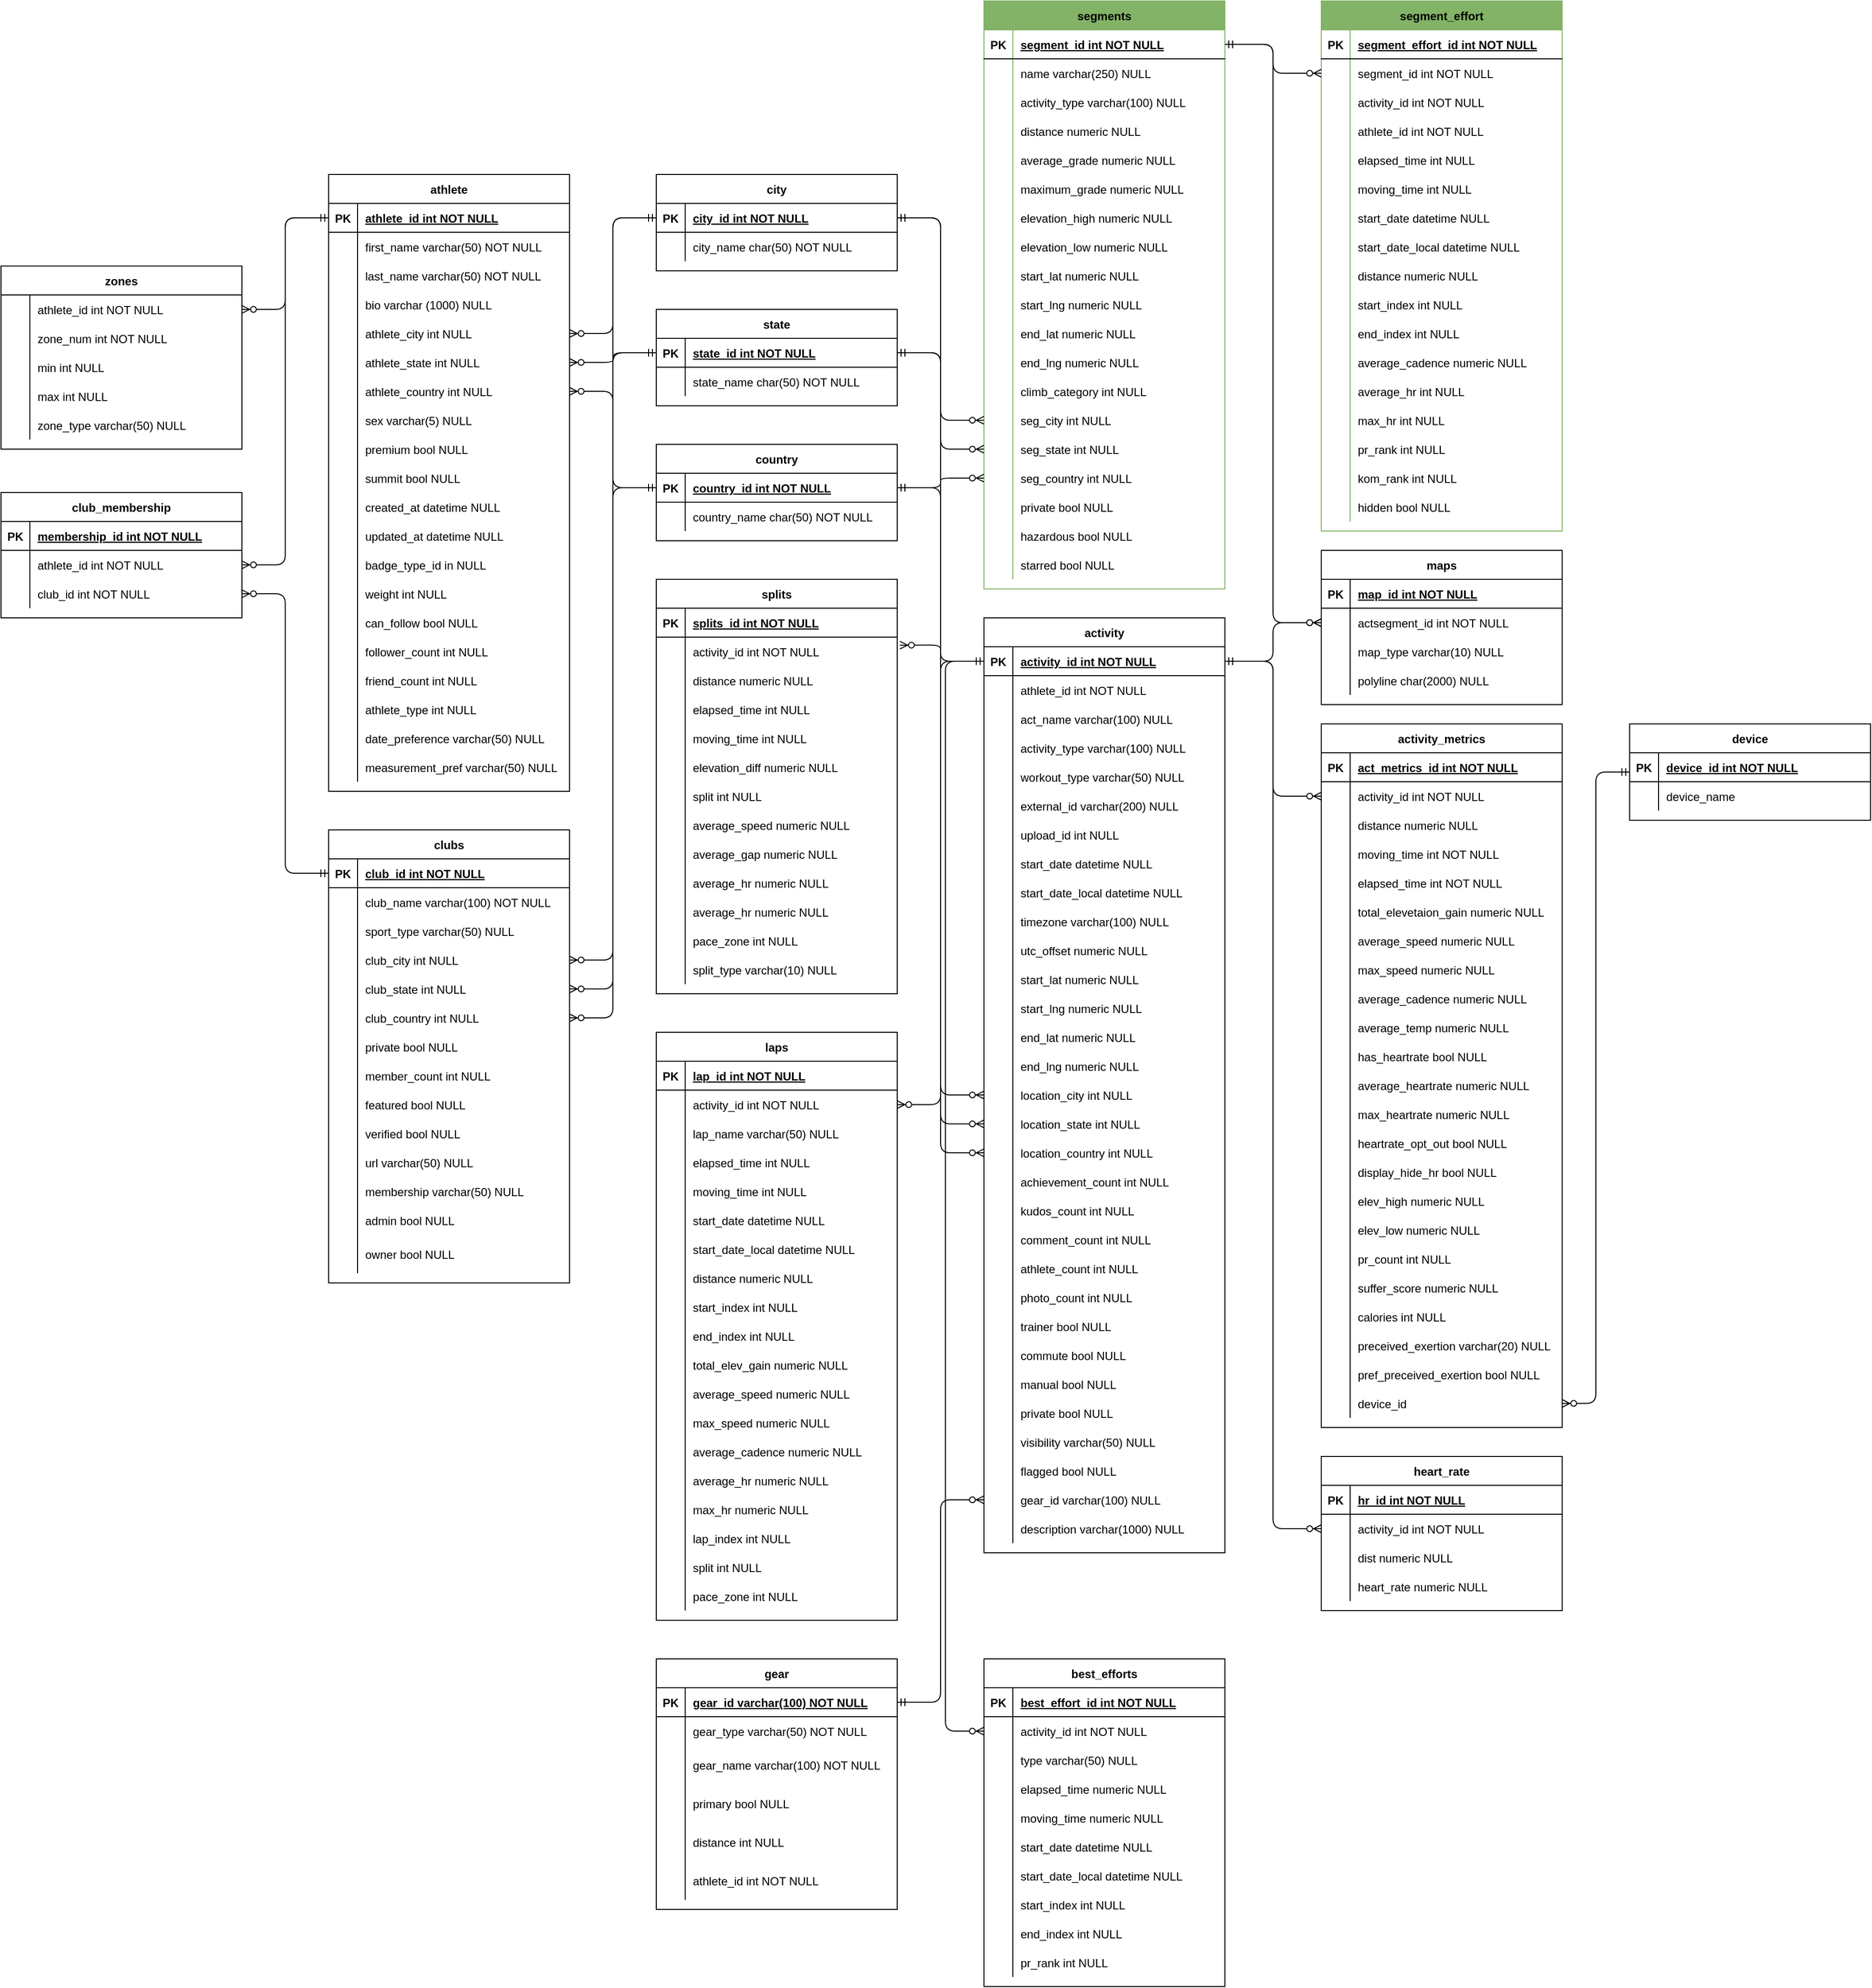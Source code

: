 <mxfile version="13.7.9" type="device"><diagram id="R2lEEEUBdFMjLlhIrx00" name="Page-1"><mxGraphModel dx="1632" dy="1597" grid="1" gridSize="10" guides="1" tooltips="1" connect="1" arrows="1" fold="1" page="1" pageScale="1" pageWidth="850" pageHeight="1100" math="0" shadow="0" extFonts="Permanent Marker^https://fonts.googleapis.com/css?family=Permanent+Marker"><root><mxCell id="0"/><mxCell id="1" parent="0"/><mxCell id="skxbjK3y1dTSbr37OmAX-134" style="edgeStyle=orthogonalEdgeStyle;rounded=1;orthogonalLoop=1;jettySize=auto;html=1;exitX=0;exitY=0.5;exitDx=0;exitDy=0;entryX=1;entryY=0.5;entryDx=0;entryDy=0;endArrow=ERzeroToMany;endFill=1;startArrow=ERmandOne;startFill=0;" parent="1" source="K8cpnEEo5jaQYR-o_enQ-62" target="skxbjK3y1dTSbr37OmAX-131" edge="1"><mxGeometry relative="1" as="geometry"><mxPoint x="-780" y="-695" as="sourcePoint"/><mxPoint x="-690" y="5" as="targetPoint"/></mxGeometry></mxCell><mxCell id="skxbjK3y1dTSbr37OmAX-135" style="edgeStyle=orthogonalEdgeStyle;rounded=1;orthogonalLoop=1;jettySize=auto;html=1;exitX=0;exitY=0.5;exitDx=0;exitDy=0;entryX=1;entryY=0.5;entryDx=0;entryDy=0;endArrow=ERzeroToMany;endFill=1;startArrow=ERmandOne;startFill=0;" parent="1" source="K8cpnEEo5jaQYR-o_enQ-76" target="skxbjK3y1dTSbr37OmAX-128" edge="1"><mxGeometry relative="1" as="geometry"><mxPoint x="-440" y="-755" as="sourcePoint"/><mxPoint x="-310" y="-155" as="targetPoint"/></mxGeometry></mxCell><mxCell id="K8cpnEEo5jaQYR-o_enQ-61" value="athlete" style="shape=table;startSize=30;container=1;collapsible=1;childLayout=tableLayout;fixedRows=1;rowLines=0;fontStyle=1;align=center;resizeLast=1;" parent="1" vertex="1"><mxGeometry x="-440" y="-740" width="250" height="640" as="geometry"/></mxCell><mxCell id="K8cpnEEo5jaQYR-o_enQ-62" value="" style="shape=partialRectangle;collapsible=0;dropTarget=0;pointerEvents=0;fillColor=none;points=[[0,0.5],[1,0.5]];portConstraint=eastwest;top=0;left=0;right=0;bottom=1;" parent="K8cpnEEo5jaQYR-o_enQ-61" vertex="1"><mxGeometry y="30" width="250" height="30" as="geometry"/></mxCell><mxCell id="K8cpnEEo5jaQYR-o_enQ-63" value="PK" style="shape=partialRectangle;overflow=hidden;connectable=0;fillColor=none;top=0;left=0;bottom=0;right=0;fontStyle=1;" parent="K8cpnEEo5jaQYR-o_enQ-62" vertex="1"><mxGeometry width="30" height="30" as="geometry"/></mxCell><mxCell id="K8cpnEEo5jaQYR-o_enQ-64" value="athlete_id int NOT NULL " style="shape=partialRectangle;overflow=hidden;connectable=0;fillColor=none;top=0;left=0;bottom=0;right=0;align=left;spacingLeft=6;fontStyle=5;" parent="K8cpnEEo5jaQYR-o_enQ-62" vertex="1"><mxGeometry x="30" width="220" height="30" as="geometry"/></mxCell><mxCell id="K8cpnEEo5jaQYR-o_enQ-65" value="" style="shape=partialRectangle;collapsible=0;dropTarget=0;pointerEvents=0;fillColor=none;points=[[0,0.5],[1,0.5]];portConstraint=eastwest;top=0;left=0;right=0;bottom=0;" parent="K8cpnEEo5jaQYR-o_enQ-61" vertex="1"><mxGeometry y="60" width="250" height="30" as="geometry"/></mxCell><mxCell id="K8cpnEEo5jaQYR-o_enQ-66" value="" style="shape=partialRectangle;overflow=hidden;connectable=0;fillColor=none;top=0;left=0;bottom=0;right=0;" parent="K8cpnEEo5jaQYR-o_enQ-65" vertex="1"><mxGeometry width="30" height="30" as="geometry"/></mxCell><mxCell id="K8cpnEEo5jaQYR-o_enQ-67" value="first_name varchar(50) NOT NULL" style="shape=partialRectangle;overflow=hidden;connectable=0;fillColor=none;top=0;left=0;bottom=0;right=0;align=left;spacingLeft=6;" parent="K8cpnEEo5jaQYR-o_enQ-65" vertex="1"><mxGeometry x="30" width="220" height="30" as="geometry"/></mxCell><mxCell id="skxbjK3y1dTSbr37OmAX-67" style="shape=partialRectangle;collapsible=0;dropTarget=0;pointerEvents=0;fillColor=none;points=[[0,0.5],[1,0.5]];portConstraint=eastwest;top=0;left=0;right=0;bottom=0;" parent="K8cpnEEo5jaQYR-o_enQ-61" vertex="1"><mxGeometry y="90" width="250" height="30" as="geometry"/></mxCell><mxCell id="skxbjK3y1dTSbr37OmAX-68" style="shape=partialRectangle;overflow=hidden;connectable=0;fillColor=none;top=0;left=0;bottom=0;right=0;" parent="skxbjK3y1dTSbr37OmAX-67" vertex="1"><mxGeometry width="30" height="30" as="geometry"/></mxCell><mxCell id="skxbjK3y1dTSbr37OmAX-69" value="last_name varchar(50) NOT NULL" style="shape=partialRectangle;overflow=hidden;connectable=0;fillColor=none;top=0;left=0;bottom=0;right=0;align=left;spacingLeft=6;" parent="skxbjK3y1dTSbr37OmAX-67" vertex="1"><mxGeometry x="30" width="220" height="30" as="geometry"/></mxCell><mxCell id="skxbjK3y1dTSbr37OmAX-70" style="shape=partialRectangle;collapsible=0;dropTarget=0;pointerEvents=0;fillColor=none;points=[[0,0.5],[1,0.5]];portConstraint=eastwest;top=0;left=0;right=0;bottom=0;" parent="K8cpnEEo5jaQYR-o_enQ-61" vertex="1"><mxGeometry y="120" width="250" height="30" as="geometry"/></mxCell><mxCell id="skxbjK3y1dTSbr37OmAX-71" style="shape=partialRectangle;overflow=hidden;connectable=0;fillColor=none;top=0;left=0;bottom=0;right=0;" parent="skxbjK3y1dTSbr37OmAX-70" vertex="1"><mxGeometry width="30" height="30" as="geometry"/></mxCell><mxCell id="skxbjK3y1dTSbr37OmAX-72" value="bio varchar (1000) NULL" style="shape=partialRectangle;overflow=hidden;connectable=0;fillColor=none;top=0;left=0;bottom=0;right=0;align=left;spacingLeft=6;" parent="skxbjK3y1dTSbr37OmAX-70" vertex="1"><mxGeometry x="30" width="220" height="30" as="geometry"/></mxCell><mxCell id="skxbjK3y1dTSbr37OmAX-73" style="shape=partialRectangle;collapsible=0;dropTarget=0;pointerEvents=0;fillColor=none;points=[[0,0.5],[1,0.5]];portConstraint=eastwest;top=0;left=0;right=0;bottom=0;" parent="K8cpnEEo5jaQYR-o_enQ-61" vertex="1"><mxGeometry y="150" width="250" height="30" as="geometry"/></mxCell><mxCell id="skxbjK3y1dTSbr37OmAX-74" style="shape=partialRectangle;overflow=hidden;connectable=0;fillColor=none;top=0;left=0;bottom=0;right=0;" parent="skxbjK3y1dTSbr37OmAX-73" vertex="1"><mxGeometry width="30" height="30" as="geometry"/></mxCell><mxCell id="skxbjK3y1dTSbr37OmAX-75" value="athlete_city int NULL" style="shape=partialRectangle;overflow=hidden;connectable=0;fillColor=none;top=0;left=0;bottom=0;right=0;align=left;spacingLeft=6;" parent="skxbjK3y1dTSbr37OmAX-73" vertex="1"><mxGeometry x="30" width="220" height="30" as="geometry"/></mxCell><mxCell id="skxbjK3y1dTSbr37OmAX-88" style="shape=partialRectangle;collapsible=0;dropTarget=0;pointerEvents=0;fillColor=none;points=[[0,0.5],[1,0.5]];portConstraint=eastwest;top=0;left=0;right=0;bottom=0;" parent="K8cpnEEo5jaQYR-o_enQ-61" vertex="1"><mxGeometry y="180" width="250" height="30" as="geometry"/></mxCell><mxCell id="skxbjK3y1dTSbr37OmAX-89" style="shape=partialRectangle;overflow=hidden;connectable=0;fillColor=none;top=0;left=0;bottom=0;right=0;" parent="skxbjK3y1dTSbr37OmAX-88" vertex="1"><mxGeometry width="30" height="30" as="geometry"/></mxCell><mxCell id="skxbjK3y1dTSbr37OmAX-90" value="athlete_state int NULL" style="shape=partialRectangle;overflow=hidden;connectable=0;fillColor=none;top=0;left=0;bottom=0;right=0;align=left;spacingLeft=6;" parent="skxbjK3y1dTSbr37OmAX-88" vertex="1"><mxGeometry x="30" width="220" height="30" as="geometry"/></mxCell><mxCell id="skxbjK3y1dTSbr37OmAX-85" style="shape=partialRectangle;collapsible=0;dropTarget=0;pointerEvents=0;fillColor=none;points=[[0,0.5],[1,0.5]];portConstraint=eastwest;top=0;left=0;right=0;bottom=0;" parent="K8cpnEEo5jaQYR-o_enQ-61" vertex="1"><mxGeometry y="210" width="250" height="30" as="geometry"/></mxCell><mxCell id="skxbjK3y1dTSbr37OmAX-86" style="shape=partialRectangle;overflow=hidden;connectable=0;fillColor=none;top=0;left=0;bottom=0;right=0;" parent="skxbjK3y1dTSbr37OmAX-85" vertex="1"><mxGeometry width="30" height="30" as="geometry"/></mxCell><mxCell id="skxbjK3y1dTSbr37OmAX-87" value="athlete_country int NULL" style="shape=partialRectangle;overflow=hidden;connectable=0;fillColor=none;top=0;left=0;bottom=0;right=0;align=left;spacingLeft=6;" parent="skxbjK3y1dTSbr37OmAX-85" vertex="1"><mxGeometry x="30" width="220" height="30" as="geometry"/></mxCell><mxCell id="skxbjK3y1dTSbr37OmAX-82" style="shape=partialRectangle;collapsible=0;dropTarget=0;pointerEvents=0;fillColor=none;points=[[0,0.5],[1,0.5]];portConstraint=eastwest;top=0;left=0;right=0;bottom=0;" parent="K8cpnEEo5jaQYR-o_enQ-61" vertex="1"><mxGeometry y="240" width="250" height="30" as="geometry"/></mxCell><mxCell id="skxbjK3y1dTSbr37OmAX-83" style="shape=partialRectangle;overflow=hidden;connectable=0;fillColor=none;top=0;left=0;bottom=0;right=0;" parent="skxbjK3y1dTSbr37OmAX-82" vertex="1"><mxGeometry width="30" height="30" as="geometry"/></mxCell><mxCell id="skxbjK3y1dTSbr37OmAX-84" value="sex varchar(5) NULL" style="shape=partialRectangle;overflow=hidden;connectable=0;fillColor=none;top=0;left=0;bottom=0;right=0;align=left;spacingLeft=6;" parent="skxbjK3y1dTSbr37OmAX-82" vertex="1"><mxGeometry x="30" width="220" height="30" as="geometry"/></mxCell><mxCell id="skxbjK3y1dTSbr37OmAX-79" style="shape=partialRectangle;collapsible=0;dropTarget=0;pointerEvents=0;fillColor=none;points=[[0,0.5],[1,0.5]];portConstraint=eastwest;top=0;left=0;right=0;bottom=0;" parent="K8cpnEEo5jaQYR-o_enQ-61" vertex="1"><mxGeometry y="270" width="250" height="30" as="geometry"/></mxCell><mxCell id="skxbjK3y1dTSbr37OmAX-80" style="shape=partialRectangle;overflow=hidden;connectable=0;fillColor=none;top=0;left=0;bottom=0;right=0;" parent="skxbjK3y1dTSbr37OmAX-79" vertex="1"><mxGeometry width="30" height="30" as="geometry"/></mxCell><mxCell id="skxbjK3y1dTSbr37OmAX-81" value="premium bool NULL" style="shape=partialRectangle;overflow=hidden;connectable=0;fillColor=none;top=0;left=0;bottom=0;right=0;align=left;spacingLeft=6;" parent="skxbjK3y1dTSbr37OmAX-79" vertex="1"><mxGeometry x="30" width="220" height="30" as="geometry"/></mxCell><mxCell id="skxbjK3y1dTSbr37OmAX-76" style="shape=partialRectangle;collapsible=0;dropTarget=0;pointerEvents=0;fillColor=none;points=[[0,0.5],[1,0.5]];portConstraint=eastwest;top=0;left=0;right=0;bottom=0;" parent="K8cpnEEo5jaQYR-o_enQ-61" vertex="1"><mxGeometry y="300" width="250" height="30" as="geometry"/></mxCell><mxCell id="skxbjK3y1dTSbr37OmAX-77" style="shape=partialRectangle;overflow=hidden;connectable=0;fillColor=none;top=0;left=0;bottom=0;right=0;" parent="skxbjK3y1dTSbr37OmAX-76" vertex="1"><mxGeometry width="30" height="30" as="geometry"/></mxCell><mxCell id="skxbjK3y1dTSbr37OmAX-78" value="summit bool NULL" style="shape=partialRectangle;overflow=hidden;connectable=0;fillColor=none;top=0;left=0;bottom=0;right=0;align=left;spacingLeft=6;" parent="skxbjK3y1dTSbr37OmAX-76" vertex="1"><mxGeometry x="30" width="220" height="30" as="geometry"/></mxCell><mxCell id="skxbjK3y1dTSbr37OmAX-91" style="shape=partialRectangle;collapsible=0;dropTarget=0;pointerEvents=0;fillColor=none;points=[[0,0.5],[1,0.5]];portConstraint=eastwest;top=0;left=0;right=0;bottom=0;" parent="K8cpnEEo5jaQYR-o_enQ-61" vertex="1"><mxGeometry y="330" width="250" height="30" as="geometry"/></mxCell><mxCell id="skxbjK3y1dTSbr37OmAX-92" style="shape=partialRectangle;overflow=hidden;connectable=0;fillColor=none;top=0;left=0;bottom=0;right=0;" parent="skxbjK3y1dTSbr37OmAX-91" vertex="1"><mxGeometry width="30" height="30" as="geometry"/></mxCell><mxCell id="skxbjK3y1dTSbr37OmAX-93" value="created_at datetime NULL" style="shape=partialRectangle;overflow=hidden;connectable=0;fillColor=none;top=0;left=0;bottom=0;right=0;align=left;spacingLeft=6;" parent="skxbjK3y1dTSbr37OmAX-91" vertex="1"><mxGeometry x="30" width="220" height="30" as="geometry"/></mxCell><mxCell id="skxbjK3y1dTSbr37OmAX-94" style="shape=partialRectangle;collapsible=0;dropTarget=0;pointerEvents=0;fillColor=none;points=[[0,0.5],[1,0.5]];portConstraint=eastwest;top=0;left=0;right=0;bottom=0;" parent="K8cpnEEo5jaQYR-o_enQ-61" vertex="1"><mxGeometry y="360" width="250" height="30" as="geometry"/></mxCell><mxCell id="skxbjK3y1dTSbr37OmAX-95" style="shape=partialRectangle;overflow=hidden;connectable=0;fillColor=none;top=0;left=0;bottom=0;right=0;" parent="skxbjK3y1dTSbr37OmAX-94" vertex="1"><mxGeometry width="30" height="30" as="geometry"/></mxCell><mxCell id="skxbjK3y1dTSbr37OmAX-96" value="updated_at datetime NULL" style="shape=partialRectangle;overflow=hidden;connectable=0;fillColor=none;top=0;left=0;bottom=0;right=0;align=left;spacingLeft=6;" parent="skxbjK3y1dTSbr37OmAX-94" vertex="1"><mxGeometry x="30" width="220" height="30" as="geometry"/></mxCell><mxCell id="skxbjK3y1dTSbr37OmAX-97" style="shape=partialRectangle;collapsible=0;dropTarget=0;pointerEvents=0;fillColor=none;points=[[0,0.5],[1,0.5]];portConstraint=eastwest;top=0;left=0;right=0;bottom=0;" parent="K8cpnEEo5jaQYR-o_enQ-61" vertex="1"><mxGeometry y="390" width="250" height="30" as="geometry"/></mxCell><mxCell id="skxbjK3y1dTSbr37OmAX-98" style="shape=partialRectangle;overflow=hidden;connectable=0;fillColor=none;top=0;left=0;bottom=0;right=0;" parent="skxbjK3y1dTSbr37OmAX-97" vertex="1"><mxGeometry width="30" height="30" as="geometry"/></mxCell><mxCell id="skxbjK3y1dTSbr37OmAX-99" value="badge_type_id in NULL" style="shape=partialRectangle;overflow=hidden;connectable=0;fillColor=none;top=0;left=0;bottom=0;right=0;align=left;spacingLeft=6;" parent="skxbjK3y1dTSbr37OmAX-97" vertex="1"><mxGeometry x="30" width="220" height="30" as="geometry"/></mxCell><mxCell id="skxbjK3y1dTSbr37OmAX-100" style="shape=partialRectangle;collapsible=0;dropTarget=0;pointerEvents=0;fillColor=none;points=[[0,0.5],[1,0.5]];portConstraint=eastwest;top=0;left=0;right=0;bottom=0;" parent="K8cpnEEo5jaQYR-o_enQ-61" vertex="1"><mxGeometry y="420" width="250" height="30" as="geometry"/></mxCell><mxCell id="skxbjK3y1dTSbr37OmAX-101" style="shape=partialRectangle;overflow=hidden;connectable=0;fillColor=none;top=0;left=0;bottom=0;right=0;" parent="skxbjK3y1dTSbr37OmAX-100" vertex="1"><mxGeometry width="30" height="30" as="geometry"/></mxCell><mxCell id="skxbjK3y1dTSbr37OmAX-102" value="weight int NULL" style="shape=partialRectangle;overflow=hidden;connectable=0;fillColor=none;top=0;left=0;bottom=0;right=0;align=left;spacingLeft=6;" parent="skxbjK3y1dTSbr37OmAX-100" vertex="1"><mxGeometry x="30" width="220" height="30" as="geometry"/></mxCell><mxCell id="skxbjK3y1dTSbr37OmAX-103" style="shape=partialRectangle;collapsible=0;dropTarget=0;pointerEvents=0;fillColor=none;points=[[0,0.5],[1,0.5]];portConstraint=eastwest;top=0;left=0;right=0;bottom=0;" parent="K8cpnEEo5jaQYR-o_enQ-61" vertex="1"><mxGeometry y="450" width="250" height="30" as="geometry"/></mxCell><mxCell id="skxbjK3y1dTSbr37OmAX-104" style="shape=partialRectangle;overflow=hidden;connectable=0;fillColor=none;top=0;left=0;bottom=0;right=0;" parent="skxbjK3y1dTSbr37OmAX-103" vertex="1"><mxGeometry width="30" height="30" as="geometry"/></mxCell><mxCell id="skxbjK3y1dTSbr37OmAX-105" value="can_follow bool NULL" style="shape=partialRectangle;overflow=hidden;connectable=0;fillColor=none;top=0;left=0;bottom=0;right=0;align=left;spacingLeft=6;" parent="skxbjK3y1dTSbr37OmAX-103" vertex="1"><mxGeometry x="30" width="220" height="30" as="geometry"/></mxCell><mxCell id="skxbjK3y1dTSbr37OmAX-106" style="shape=partialRectangle;collapsible=0;dropTarget=0;pointerEvents=0;fillColor=none;points=[[0,0.5],[1,0.5]];portConstraint=eastwest;top=0;left=0;right=0;bottom=0;" parent="K8cpnEEo5jaQYR-o_enQ-61" vertex="1"><mxGeometry y="480" width="250" height="30" as="geometry"/></mxCell><mxCell id="skxbjK3y1dTSbr37OmAX-107" style="shape=partialRectangle;overflow=hidden;connectable=0;fillColor=none;top=0;left=0;bottom=0;right=0;" parent="skxbjK3y1dTSbr37OmAX-106" vertex="1"><mxGeometry width="30" height="30" as="geometry"/></mxCell><mxCell id="skxbjK3y1dTSbr37OmAX-108" value="follower_count int NULL" style="shape=partialRectangle;overflow=hidden;connectable=0;fillColor=none;top=0;left=0;bottom=0;right=0;align=left;spacingLeft=6;" parent="skxbjK3y1dTSbr37OmAX-106" vertex="1"><mxGeometry x="30" width="220" height="30" as="geometry"/></mxCell><mxCell id="skxbjK3y1dTSbr37OmAX-109" style="shape=partialRectangle;collapsible=0;dropTarget=0;pointerEvents=0;fillColor=none;points=[[0,0.5],[1,0.5]];portConstraint=eastwest;top=0;left=0;right=0;bottom=0;" parent="K8cpnEEo5jaQYR-o_enQ-61" vertex="1"><mxGeometry y="510" width="250" height="30" as="geometry"/></mxCell><mxCell id="skxbjK3y1dTSbr37OmAX-110" style="shape=partialRectangle;overflow=hidden;connectable=0;fillColor=none;top=0;left=0;bottom=0;right=0;" parent="skxbjK3y1dTSbr37OmAX-109" vertex="1"><mxGeometry width="30" height="30" as="geometry"/></mxCell><mxCell id="skxbjK3y1dTSbr37OmAX-111" value="friend_count int NULL" style="shape=partialRectangle;overflow=hidden;connectable=0;fillColor=none;top=0;left=0;bottom=0;right=0;align=left;spacingLeft=6;" parent="skxbjK3y1dTSbr37OmAX-109" vertex="1"><mxGeometry x="30" width="220" height="30" as="geometry"/></mxCell><mxCell id="skxbjK3y1dTSbr37OmAX-112" style="shape=partialRectangle;collapsible=0;dropTarget=0;pointerEvents=0;fillColor=none;points=[[0,0.5],[1,0.5]];portConstraint=eastwest;top=0;left=0;right=0;bottom=0;" parent="K8cpnEEo5jaQYR-o_enQ-61" vertex="1"><mxGeometry y="540" width="250" height="30" as="geometry"/></mxCell><mxCell id="skxbjK3y1dTSbr37OmAX-113" style="shape=partialRectangle;overflow=hidden;connectable=0;fillColor=none;top=0;left=0;bottom=0;right=0;" parent="skxbjK3y1dTSbr37OmAX-112" vertex="1"><mxGeometry width="30" height="30" as="geometry"/></mxCell><mxCell id="skxbjK3y1dTSbr37OmAX-114" value="athlete_type int NULL" style="shape=partialRectangle;overflow=hidden;connectable=0;fillColor=none;top=0;left=0;bottom=0;right=0;align=left;spacingLeft=6;" parent="skxbjK3y1dTSbr37OmAX-112" vertex="1"><mxGeometry x="30" width="220" height="30" as="geometry"/></mxCell><mxCell id="skxbjK3y1dTSbr37OmAX-115" style="shape=partialRectangle;collapsible=0;dropTarget=0;pointerEvents=0;fillColor=none;points=[[0,0.5],[1,0.5]];portConstraint=eastwest;top=0;left=0;right=0;bottom=0;" parent="K8cpnEEo5jaQYR-o_enQ-61" vertex="1"><mxGeometry y="570" width="250" height="30" as="geometry"/></mxCell><mxCell id="skxbjK3y1dTSbr37OmAX-116" style="shape=partialRectangle;overflow=hidden;connectable=0;fillColor=none;top=0;left=0;bottom=0;right=0;" parent="skxbjK3y1dTSbr37OmAX-115" vertex="1"><mxGeometry width="30" height="30" as="geometry"/></mxCell><mxCell id="skxbjK3y1dTSbr37OmAX-117" value="date_preference varchar(50) NULL" style="shape=partialRectangle;overflow=hidden;connectable=0;fillColor=none;top=0;left=0;bottom=0;right=0;align=left;spacingLeft=6;" parent="skxbjK3y1dTSbr37OmAX-115" vertex="1"><mxGeometry x="30" width="220" height="30" as="geometry"/></mxCell><mxCell id="skxbjK3y1dTSbr37OmAX-118" style="shape=partialRectangle;collapsible=0;dropTarget=0;pointerEvents=0;fillColor=none;points=[[0,0.5],[1,0.5]];portConstraint=eastwest;top=0;left=0;right=0;bottom=0;" parent="K8cpnEEo5jaQYR-o_enQ-61" vertex="1"><mxGeometry y="600" width="250" height="30" as="geometry"/></mxCell><mxCell id="skxbjK3y1dTSbr37OmAX-119" style="shape=partialRectangle;overflow=hidden;connectable=0;fillColor=none;top=0;left=0;bottom=0;right=0;" parent="skxbjK3y1dTSbr37OmAX-118" vertex="1"><mxGeometry width="30" height="30" as="geometry"/></mxCell><mxCell id="skxbjK3y1dTSbr37OmAX-120" value="measurement_pref varchar(50) NULL" style="shape=partialRectangle;overflow=hidden;connectable=0;fillColor=none;top=0;left=0;bottom=0;right=0;align=left;spacingLeft=6;" parent="skxbjK3y1dTSbr37OmAX-118" vertex="1"><mxGeometry x="30" width="220" height="30" as="geometry"/></mxCell><mxCell id="K8cpnEEo5jaQYR-o_enQ-75" value="clubs" style="shape=table;startSize=30;container=1;collapsible=1;childLayout=tableLayout;fixedRows=1;rowLines=0;fontStyle=1;align=center;resizeLast=1;" parent="1" vertex="1"><mxGeometry x="-440" y="-60" width="250" height="470.0" as="geometry"/></mxCell><mxCell id="K8cpnEEo5jaQYR-o_enQ-76" value="" style="shape=partialRectangle;collapsible=0;dropTarget=0;pointerEvents=0;fillColor=none;points=[[0,0.5],[1,0.5]];portConstraint=eastwest;top=0;left=0;right=0;bottom=1;" parent="K8cpnEEo5jaQYR-o_enQ-75" vertex="1"><mxGeometry y="30" width="250" height="30" as="geometry"/></mxCell><mxCell id="K8cpnEEo5jaQYR-o_enQ-77" value="PK" style="shape=partialRectangle;overflow=hidden;connectable=0;fillColor=none;top=0;left=0;bottom=0;right=0;fontStyle=1;" parent="K8cpnEEo5jaQYR-o_enQ-76" vertex="1"><mxGeometry width="30" height="30" as="geometry"/></mxCell><mxCell id="K8cpnEEo5jaQYR-o_enQ-78" value="club_id int NOT NULL " style="shape=partialRectangle;overflow=hidden;connectable=0;fillColor=none;top=0;left=0;bottom=0;right=0;align=left;spacingLeft=6;fontStyle=5;" parent="K8cpnEEo5jaQYR-o_enQ-76" vertex="1"><mxGeometry x="30" width="220" height="30" as="geometry"/></mxCell><mxCell id="K8cpnEEo5jaQYR-o_enQ-79" value="" style="shape=partialRectangle;collapsible=0;dropTarget=0;pointerEvents=0;fillColor=none;points=[[0,0.5],[1,0.5]];portConstraint=eastwest;top=0;left=0;right=0;bottom=0;" parent="K8cpnEEo5jaQYR-o_enQ-75" vertex="1"><mxGeometry y="60" width="250" height="30" as="geometry"/></mxCell><mxCell id="K8cpnEEo5jaQYR-o_enQ-80" value="" style="shape=partialRectangle;overflow=hidden;connectable=0;fillColor=none;top=0;left=0;bottom=0;right=0;" parent="K8cpnEEo5jaQYR-o_enQ-79" vertex="1"><mxGeometry width="30" height="30" as="geometry"/></mxCell><mxCell id="K8cpnEEo5jaQYR-o_enQ-81" value="club_name varchar(100) NOT NULL" style="shape=partialRectangle;overflow=hidden;connectable=0;fillColor=none;top=0;left=0;bottom=0;right=0;align=left;spacingLeft=6;" parent="K8cpnEEo5jaQYR-o_enQ-79" vertex="1"><mxGeometry x="30" width="220" height="30" as="geometry"/></mxCell><mxCell id="skxbjK3y1dTSbr37OmAX-4" style="shape=partialRectangle;collapsible=0;dropTarget=0;pointerEvents=0;fillColor=none;points=[[0,0.5],[1,0.5]];portConstraint=eastwest;top=0;left=0;right=0;bottom=0;" parent="K8cpnEEo5jaQYR-o_enQ-75" vertex="1"><mxGeometry y="90" width="250" height="30" as="geometry"/></mxCell><mxCell id="skxbjK3y1dTSbr37OmAX-5" style="shape=partialRectangle;overflow=hidden;connectable=0;fillColor=none;top=0;left=0;bottom=0;right=0;" parent="skxbjK3y1dTSbr37OmAX-4" vertex="1"><mxGeometry width="30" height="30" as="geometry"/></mxCell><mxCell id="skxbjK3y1dTSbr37OmAX-6" value="sport_type varchar(50) NULL" style="shape=partialRectangle;overflow=hidden;connectable=0;fillColor=none;top=0;left=0;bottom=0;right=0;align=left;spacingLeft=6;" parent="skxbjK3y1dTSbr37OmAX-4" vertex="1"><mxGeometry x="30" width="220" height="30" as="geometry"/></mxCell><mxCell id="skxbjK3y1dTSbr37OmAX-7" style="shape=partialRectangle;collapsible=0;dropTarget=0;pointerEvents=0;fillColor=none;points=[[0,0.5],[1,0.5]];portConstraint=eastwest;top=0;left=0;right=0;bottom=0;" parent="K8cpnEEo5jaQYR-o_enQ-75" vertex="1"><mxGeometry y="120" width="250" height="30" as="geometry"/></mxCell><mxCell id="skxbjK3y1dTSbr37OmAX-8" style="shape=partialRectangle;overflow=hidden;connectable=0;fillColor=none;top=0;left=0;bottom=0;right=0;" parent="skxbjK3y1dTSbr37OmAX-7" vertex="1"><mxGeometry width="30" height="30" as="geometry"/></mxCell><mxCell id="skxbjK3y1dTSbr37OmAX-9" value="club_city int NULL" style="shape=partialRectangle;overflow=hidden;connectable=0;fillColor=none;top=0;left=0;bottom=0;right=0;align=left;spacingLeft=6;" parent="skxbjK3y1dTSbr37OmAX-7" vertex="1"><mxGeometry x="30" width="220" height="30" as="geometry"/></mxCell><mxCell id="skxbjK3y1dTSbr37OmAX-10" style="shape=partialRectangle;collapsible=0;dropTarget=0;pointerEvents=0;fillColor=none;points=[[0,0.5],[1,0.5]];portConstraint=eastwest;top=0;left=0;right=0;bottom=0;" parent="K8cpnEEo5jaQYR-o_enQ-75" vertex="1"><mxGeometry y="150" width="250" height="30" as="geometry"/></mxCell><mxCell id="skxbjK3y1dTSbr37OmAX-11" style="shape=partialRectangle;overflow=hidden;connectable=0;fillColor=none;top=0;left=0;bottom=0;right=0;" parent="skxbjK3y1dTSbr37OmAX-10" vertex="1"><mxGeometry width="30" height="30" as="geometry"/></mxCell><mxCell id="skxbjK3y1dTSbr37OmAX-12" value="club_state int NULL" style="shape=partialRectangle;overflow=hidden;connectable=0;fillColor=none;top=0;left=0;bottom=0;right=0;align=left;spacingLeft=6;" parent="skxbjK3y1dTSbr37OmAX-10" vertex="1"><mxGeometry x="30" width="220" height="30" as="geometry"/></mxCell><mxCell id="skxbjK3y1dTSbr37OmAX-34" style="shape=partialRectangle;collapsible=0;dropTarget=0;pointerEvents=0;fillColor=none;points=[[0,0.5],[1,0.5]];portConstraint=eastwest;top=0;left=0;right=0;bottom=0;" parent="K8cpnEEo5jaQYR-o_enQ-75" vertex="1"><mxGeometry y="180" width="250" height="30" as="geometry"/></mxCell><mxCell id="skxbjK3y1dTSbr37OmAX-35" style="shape=partialRectangle;overflow=hidden;connectable=0;fillColor=none;top=0;left=0;bottom=0;right=0;" parent="skxbjK3y1dTSbr37OmAX-34" vertex="1"><mxGeometry width="30" height="30" as="geometry"/></mxCell><mxCell id="skxbjK3y1dTSbr37OmAX-36" value="club_country int NULL" style="shape=partialRectangle;overflow=hidden;connectable=0;fillColor=none;top=0;left=0;bottom=0;right=0;align=left;spacingLeft=6;" parent="skxbjK3y1dTSbr37OmAX-34" vertex="1"><mxGeometry x="30" width="220" height="30" as="geometry"/></mxCell><mxCell id="skxbjK3y1dTSbr37OmAX-43" style="shape=partialRectangle;collapsible=0;dropTarget=0;pointerEvents=0;fillColor=none;points=[[0,0.5],[1,0.5]];portConstraint=eastwest;top=0;left=0;right=0;bottom=0;" parent="K8cpnEEo5jaQYR-o_enQ-75" vertex="1"><mxGeometry y="210" width="250" height="30" as="geometry"/></mxCell><mxCell id="skxbjK3y1dTSbr37OmAX-44" style="shape=partialRectangle;overflow=hidden;connectable=0;fillColor=none;top=0;left=0;bottom=0;right=0;" parent="skxbjK3y1dTSbr37OmAX-43" vertex="1"><mxGeometry width="30" height="30" as="geometry"/></mxCell><mxCell id="skxbjK3y1dTSbr37OmAX-45" value="private bool NULL" style="shape=partialRectangle;overflow=hidden;connectable=0;fillColor=none;top=0;left=0;bottom=0;right=0;align=left;spacingLeft=6;" parent="skxbjK3y1dTSbr37OmAX-43" vertex="1"><mxGeometry x="30" width="220" height="30" as="geometry"/></mxCell><mxCell id="skxbjK3y1dTSbr37OmAX-46" style="shape=partialRectangle;collapsible=0;dropTarget=0;pointerEvents=0;fillColor=none;points=[[0,0.5],[1,0.5]];portConstraint=eastwest;top=0;left=0;right=0;bottom=0;" parent="K8cpnEEo5jaQYR-o_enQ-75" vertex="1"><mxGeometry y="240" width="250" height="30" as="geometry"/></mxCell><mxCell id="skxbjK3y1dTSbr37OmAX-47" style="shape=partialRectangle;overflow=hidden;connectable=0;fillColor=none;top=0;left=0;bottom=0;right=0;" parent="skxbjK3y1dTSbr37OmAX-46" vertex="1"><mxGeometry width="30" height="30" as="geometry"/></mxCell><mxCell id="skxbjK3y1dTSbr37OmAX-48" value="member_count int NULL" style="shape=partialRectangle;overflow=hidden;connectable=0;fillColor=none;top=0;left=0;bottom=0;right=0;align=left;spacingLeft=6;" parent="skxbjK3y1dTSbr37OmAX-46" vertex="1"><mxGeometry x="30" width="220" height="30" as="geometry"/></mxCell><mxCell id="skxbjK3y1dTSbr37OmAX-49" style="shape=partialRectangle;collapsible=0;dropTarget=0;pointerEvents=0;fillColor=none;points=[[0,0.5],[1,0.5]];portConstraint=eastwest;top=0;left=0;right=0;bottom=0;" parent="K8cpnEEo5jaQYR-o_enQ-75" vertex="1"><mxGeometry y="270" width="250" height="30" as="geometry"/></mxCell><mxCell id="skxbjK3y1dTSbr37OmAX-50" style="shape=partialRectangle;overflow=hidden;connectable=0;fillColor=none;top=0;left=0;bottom=0;right=0;" parent="skxbjK3y1dTSbr37OmAX-49" vertex="1"><mxGeometry width="30" height="30" as="geometry"/></mxCell><mxCell id="skxbjK3y1dTSbr37OmAX-51" value="featured bool NULL" style="shape=partialRectangle;overflow=hidden;connectable=0;fillColor=none;top=0;left=0;bottom=0;right=0;align=left;spacingLeft=6;" parent="skxbjK3y1dTSbr37OmAX-49" vertex="1"><mxGeometry x="30" width="220" height="30" as="geometry"/></mxCell><mxCell id="skxbjK3y1dTSbr37OmAX-52" style="shape=partialRectangle;collapsible=0;dropTarget=0;pointerEvents=0;fillColor=none;points=[[0,0.5],[1,0.5]];portConstraint=eastwest;top=0;left=0;right=0;bottom=0;" parent="K8cpnEEo5jaQYR-o_enQ-75" vertex="1"><mxGeometry y="300" width="250" height="30" as="geometry"/></mxCell><mxCell id="skxbjK3y1dTSbr37OmAX-53" style="shape=partialRectangle;overflow=hidden;connectable=0;fillColor=none;top=0;left=0;bottom=0;right=0;" parent="skxbjK3y1dTSbr37OmAX-52" vertex="1"><mxGeometry width="30" height="30" as="geometry"/></mxCell><mxCell id="skxbjK3y1dTSbr37OmAX-54" value="verified bool NULL" style="shape=partialRectangle;overflow=hidden;connectable=0;fillColor=none;top=0;left=0;bottom=0;right=0;align=left;spacingLeft=6;" parent="skxbjK3y1dTSbr37OmAX-52" vertex="1"><mxGeometry x="30" width="220" height="30" as="geometry"/></mxCell><mxCell id="skxbjK3y1dTSbr37OmAX-55" style="shape=partialRectangle;collapsible=0;dropTarget=0;pointerEvents=0;fillColor=none;points=[[0,0.5],[1,0.5]];portConstraint=eastwest;top=0;left=0;right=0;bottom=0;" parent="K8cpnEEo5jaQYR-o_enQ-75" vertex="1"><mxGeometry y="330" width="250" height="30" as="geometry"/></mxCell><mxCell id="skxbjK3y1dTSbr37OmAX-56" style="shape=partialRectangle;overflow=hidden;connectable=0;fillColor=none;top=0;left=0;bottom=0;right=0;" parent="skxbjK3y1dTSbr37OmAX-55" vertex="1"><mxGeometry width="30" height="30" as="geometry"/></mxCell><mxCell id="skxbjK3y1dTSbr37OmAX-57" value="url varchar(50) NULL" style="shape=partialRectangle;overflow=hidden;connectable=0;fillColor=none;top=0;left=0;bottom=0;right=0;align=left;spacingLeft=6;" parent="skxbjK3y1dTSbr37OmAX-55" vertex="1"><mxGeometry x="30" width="220" height="30" as="geometry"/></mxCell><mxCell id="skxbjK3y1dTSbr37OmAX-58" style="shape=partialRectangle;collapsible=0;dropTarget=0;pointerEvents=0;fillColor=none;points=[[0,0.5],[1,0.5]];portConstraint=eastwest;top=0;left=0;right=0;bottom=0;" parent="K8cpnEEo5jaQYR-o_enQ-75" vertex="1"><mxGeometry y="360" width="250" height="30" as="geometry"/></mxCell><mxCell id="skxbjK3y1dTSbr37OmAX-59" style="shape=partialRectangle;overflow=hidden;connectable=0;fillColor=none;top=0;left=0;bottom=0;right=0;" parent="skxbjK3y1dTSbr37OmAX-58" vertex="1"><mxGeometry width="30" height="30" as="geometry"/></mxCell><mxCell id="skxbjK3y1dTSbr37OmAX-60" value="membership varchar(50) NULL" style="shape=partialRectangle;overflow=hidden;connectable=0;fillColor=none;top=0;left=0;bottom=0;right=0;align=left;spacingLeft=6;" parent="skxbjK3y1dTSbr37OmAX-58" vertex="1"><mxGeometry x="30" width="220" height="30" as="geometry"/></mxCell><mxCell id="skxbjK3y1dTSbr37OmAX-61" style="shape=partialRectangle;collapsible=0;dropTarget=0;pointerEvents=0;fillColor=none;points=[[0,0.5],[1,0.5]];portConstraint=eastwest;top=0;left=0;right=0;bottom=0;" parent="K8cpnEEo5jaQYR-o_enQ-75" vertex="1"><mxGeometry y="390" width="250" height="30" as="geometry"/></mxCell><mxCell id="skxbjK3y1dTSbr37OmAX-62" style="shape=partialRectangle;overflow=hidden;connectable=0;fillColor=none;top=0;left=0;bottom=0;right=0;" parent="skxbjK3y1dTSbr37OmAX-61" vertex="1"><mxGeometry width="30" height="30" as="geometry"/></mxCell><mxCell id="skxbjK3y1dTSbr37OmAX-63" value="admin bool NULL" style="shape=partialRectangle;overflow=hidden;connectable=0;fillColor=none;top=0;left=0;bottom=0;right=0;align=left;spacingLeft=6;" parent="skxbjK3y1dTSbr37OmAX-61" vertex="1"><mxGeometry x="30" width="220" height="30" as="geometry"/></mxCell><mxCell id="skxbjK3y1dTSbr37OmAX-64" style="shape=partialRectangle;collapsible=0;dropTarget=0;pointerEvents=0;fillColor=none;points=[[0,0.5],[1,0.5]];portConstraint=eastwest;top=0;left=0;right=0;bottom=0;" parent="K8cpnEEo5jaQYR-o_enQ-75" vertex="1"><mxGeometry y="420" width="250" height="40" as="geometry"/></mxCell><mxCell id="skxbjK3y1dTSbr37OmAX-65" style="shape=partialRectangle;overflow=hidden;connectable=0;fillColor=none;top=0;left=0;bottom=0;right=0;" parent="skxbjK3y1dTSbr37OmAX-64" vertex="1"><mxGeometry width="30" height="40" as="geometry"/></mxCell><mxCell id="skxbjK3y1dTSbr37OmAX-66" value="owner bool NULL" style="shape=partialRectangle;overflow=hidden;connectable=0;fillColor=none;top=0;left=0;bottom=0;right=0;align=left;spacingLeft=6;" parent="skxbjK3y1dTSbr37OmAX-64" vertex="1"><mxGeometry x="30" width="220" height="40" as="geometry"/></mxCell><mxCell id="C-vyLk0tnHw3VtMMgP7b-13" value="segments" style="shape=table;startSize=30;container=1;collapsible=1;childLayout=tableLayout;fixedRows=1;rowLines=0;fontStyle=1;align=center;resizeLast=1;strokeColor=#82b366;fillColor=#82B366;" parent="1" vertex="1"><mxGeometry x="240" y="-920" width="250" height="610" as="geometry"/></mxCell><mxCell id="C-vyLk0tnHw3VtMMgP7b-14" value="" style="shape=partialRectangle;collapsible=0;dropTarget=0;pointerEvents=0;fillColor=none;points=[[0,0.5],[1,0.5]];portConstraint=eastwest;top=0;left=0;right=0;bottom=1;" parent="C-vyLk0tnHw3VtMMgP7b-13" vertex="1"><mxGeometry y="30" width="250" height="30" as="geometry"/></mxCell><mxCell id="C-vyLk0tnHw3VtMMgP7b-15" value="PK" style="shape=partialRectangle;overflow=hidden;connectable=0;fillColor=none;top=0;left=0;bottom=0;right=0;fontStyle=1;" parent="C-vyLk0tnHw3VtMMgP7b-14" vertex="1"><mxGeometry width="30" height="30" as="geometry"/></mxCell><mxCell id="C-vyLk0tnHw3VtMMgP7b-16" value="segment_id int NOT NULL " style="shape=partialRectangle;overflow=hidden;connectable=0;fillColor=none;top=0;left=0;bottom=0;right=0;align=left;spacingLeft=6;fontStyle=5;" parent="C-vyLk0tnHw3VtMMgP7b-14" vertex="1"><mxGeometry x="30" width="220" height="30" as="geometry"/></mxCell><mxCell id="C-vyLk0tnHw3VtMMgP7b-17" value="" style="shape=partialRectangle;collapsible=0;dropTarget=0;pointerEvents=0;fillColor=none;points=[[0,0.5],[1,0.5]];portConstraint=eastwest;top=0;left=0;right=0;bottom=0;" parent="C-vyLk0tnHw3VtMMgP7b-13" vertex="1"><mxGeometry y="60" width="250" height="30" as="geometry"/></mxCell><mxCell id="C-vyLk0tnHw3VtMMgP7b-18" value="" style="shape=partialRectangle;overflow=hidden;connectable=0;fillColor=none;top=0;left=0;bottom=0;right=0;" parent="C-vyLk0tnHw3VtMMgP7b-17" vertex="1"><mxGeometry width="30" height="30" as="geometry"/></mxCell><mxCell id="C-vyLk0tnHw3VtMMgP7b-19" value="name varchar(250) NULL" style="shape=partialRectangle;overflow=hidden;connectable=0;fillColor=none;top=0;left=0;bottom=0;right=0;align=left;spacingLeft=6;" parent="C-vyLk0tnHw3VtMMgP7b-17" vertex="1"><mxGeometry x="30" width="220" height="30" as="geometry"/></mxCell><mxCell id="ma6JEJSu6wUKl80gTBBD-152" value="" style="shape=partialRectangle;collapsible=0;dropTarget=0;pointerEvents=0;fillColor=none;points=[[0,0.5],[1,0.5]];portConstraint=eastwest;top=0;left=0;right=0;bottom=0;" parent="C-vyLk0tnHw3VtMMgP7b-13" vertex="1"><mxGeometry y="90" width="250" height="30" as="geometry"/></mxCell><mxCell id="ma6JEJSu6wUKl80gTBBD-153" value="" style="shape=partialRectangle;overflow=hidden;connectable=0;fillColor=none;top=0;left=0;bottom=0;right=0;" parent="ma6JEJSu6wUKl80gTBBD-152" vertex="1"><mxGeometry width="30" height="30" as="geometry"/></mxCell><mxCell id="ma6JEJSu6wUKl80gTBBD-154" value="activity_type varchar(100) NULL" style="shape=partialRectangle;overflow=hidden;connectable=0;fillColor=none;top=0;left=0;bottom=0;right=0;align=left;spacingLeft=6;" parent="ma6JEJSu6wUKl80gTBBD-152" vertex="1"><mxGeometry x="30" width="220" height="30" as="geometry"/></mxCell><mxCell id="C-vyLk0tnHw3VtMMgP7b-20" value="" style="shape=partialRectangle;collapsible=0;dropTarget=0;pointerEvents=0;fillColor=none;points=[[0,0.5],[1,0.5]];portConstraint=eastwest;top=0;left=0;right=0;bottom=0;" parent="C-vyLk0tnHw3VtMMgP7b-13" vertex="1"><mxGeometry y="120" width="250" height="30" as="geometry"/></mxCell><mxCell id="C-vyLk0tnHw3VtMMgP7b-21" value="" style="shape=partialRectangle;overflow=hidden;connectable=0;fillColor=none;top=0;left=0;bottom=0;right=0;" parent="C-vyLk0tnHw3VtMMgP7b-20" vertex="1"><mxGeometry width="30" height="30" as="geometry"/></mxCell><mxCell id="C-vyLk0tnHw3VtMMgP7b-22" value="distance numeric NULL" style="shape=partialRectangle;overflow=hidden;connectable=0;fillColor=none;top=0;left=0;bottom=0;right=0;align=left;spacingLeft=6;" parent="C-vyLk0tnHw3VtMMgP7b-20" vertex="1"><mxGeometry x="30" width="220" height="30" as="geometry"/></mxCell><mxCell id="ma6JEJSu6wUKl80gTBBD-170" style="shape=partialRectangle;collapsible=0;dropTarget=0;pointerEvents=0;fillColor=none;points=[[0,0.5],[1,0.5]];portConstraint=eastwest;top=0;left=0;right=0;bottom=0;" parent="C-vyLk0tnHw3VtMMgP7b-13" vertex="1"><mxGeometry y="150" width="250" height="30" as="geometry"/></mxCell><mxCell id="ma6JEJSu6wUKl80gTBBD-171" style="shape=partialRectangle;overflow=hidden;connectable=0;fillColor=none;top=0;left=0;bottom=0;right=0;" parent="ma6JEJSu6wUKl80gTBBD-170" vertex="1"><mxGeometry width="30" height="30" as="geometry"/></mxCell><mxCell id="ma6JEJSu6wUKl80gTBBD-172" value="average_grade numeric NULL" style="shape=partialRectangle;overflow=hidden;connectable=0;fillColor=none;top=0;left=0;bottom=0;right=0;align=left;spacingLeft=6;" parent="ma6JEJSu6wUKl80gTBBD-170" vertex="1"><mxGeometry x="30" width="220" height="30" as="geometry"/></mxCell><mxCell id="ma6JEJSu6wUKl80gTBBD-167" style="shape=partialRectangle;collapsible=0;dropTarget=0;pointerEvents=0;fillColor=none;points=[[0,0.5],[1,0.5]];portConstraint=eastwest;top=0;left=0;right=0;bottom=0;" parent="C-vyLk0tnHw3VtMMgP7b-13" vertex="1"><mxGeometry y="180" width="250" height="30" as="geometry"/></mxCell><mxCell id="ma6JEJSu6wUKl80gTBBD-168" style="shape=partialRectangle;overflow=hidden;connectable=0;fillColor=none;top=0;left=0;bottom=0;right=0;" parent="ma6JEJSu6wUKl80gTBBD-167" vertex="1"><mxGeometry width="30" height="30" as="geometry"/></mxCell><mxCell id="ma6JEJSu6wUKl80gTBBD-169" value="maximum_grade numeric NULL" style="shape=partialRectangle;overflow=hidden;connectable=0;fillColor=none;top=0;left=0;bottom=0;right=0;align=left;spacingLeft=6;" parent="ma6JEJSu6wUKl80gTBBD-167" vertex="1"><mxGeometry x="30" width="220" height="30" as="geometry"/></mxCell><mxCell id="ma6JEJSu6wUKl80gTBBD-164" style="shape=partialRectangle;collapsible=0;dropTarget=0;pointerEvents=0;fillColor=none;points=[[0,0.5],[1,0.5]];portConstraint=eastwest;top=0;left=0;right=0;bottom=0;" parent="C-vyLk0tnHw3VtMMgP7b-13" vertex="1"><mxGeometry y="210" width="250" height="30" as="geometry"/></mxCell><mxCell id="ma6JEJSu6wUKl80gTBBD-165" style="shape=partialRectangle;overflow=hidden;connectable=0;fillColor=none;top=0;left=0;bottom=0;right=0;" parent="ma6JEJSu6wUKl80gTBBD-164" vertex="1"><mxGeometry width="30" height="30" as="geometry"/></mxCell><mxCell id="ma6JEJSu6wUKl80gTBBD-166" value="elevation_high numeric NULL" style="shape=partialRectangle;overflow=hidden;connectable=0;fillColor=none;top=0;left=0;bottom=0;right=0;align=left;spacingLeft=6;" parent="ma6JEJSu6wUKl80gTBBD-164" vertex="1"><mxGeometry x="30" width="220" height="30" as="geometry"/></mxCell><mxCell id="ma6JEJSu6wUKl80gTBBD-161" style="shape=partialRectangle;collapsible=0;dropTarget=0;pointerEvents=0;fillColor=none;points=[[0,0.5],[1,0.5]];portConstraint=eastwest;top=0;left=0;right=0;bottom=0;" parent="C-vyLk0tnHw3VtMMgP7b-13" vertex="1"><mxGeometry y="240" width="250" height="30" as="geometry"/></mxCell><mxCell id="ma6JEJSu6wUKl80gTBBD-162" style="shape=partialRectangle;overflow=hidden;connectable=0;fillColor=none;top=0;left=0;bottom=0;right=0;" parent="ma6JEJSu6wUKl80gTBBD-161" vertex="1"><mxGeometry width="30" height="30" as="geometry"/></mxCell><mxCell id="ma6JEJSu6wUKl80gTBBD-163" value="elevation_low numeric NULL" style="shape=partialRectangle;overflow=hidden;connectable=0;fillColor=none;top=0;left=0;bottom=0;right=0;align=left;spacingLeft=6;" parent="ma6JEJSu6wUKl80gTBBD-161" vertex="1"><mxGeometry x="30" width="220" height="30" as="geometry"/></mxCell><mxCell id="ma6JEJSu6wUKl80gTBBD-158" style="shape=partialRectangle;collapsible=0;dropTarget=0;pointerEvents=0;fillColor=none;points=[[0,0.5],[1,0.5]];portConstraint=eastwest;top=0;left=0;right=0;bottom=0;" parent="C-vyLk0tnHw3VtMMgP7b-13" vertex="1"><mxGeometry y="270" width="250" height="30" as="geometry"/></mxCell><mxCell id="ma6JEJSu6wUKl80gTBBD-159" style="shape=partialRectangle;overflow=hidden;connectable=0;fillColor=none;top=0;left=0;bottom=0;right=0;" parent="ma6JEJSu6wUKl80gTBBD-158" vertex="1"><mxGeometry width="30" height="30" as="geometry"/></mxCell><mxCell id="ma6JEJSu6wUKl80gTBBD-160" value="start_lat numeric NULL" style="shape=partialRectangle;overflow=hidden;connectable=0;fillColor=none;top=0;left=0;bottom=0;right=0;align=left;spacingLeft=6;" parent="ma6JEJSu6wUKl80gTBBD-158" vertex="1"><mxGeometry x="30" width="220" height="30" as="geometry"/></mxCell><mxCell id="ma6JEJSu6wUKl80gTBBD-155" style="shape=partialRectangle;collapsible=0;dropTarget=0;pointerEvents=0;fillColor=none;points=[[0,0.5],[1,0.5]];portConstraint=eastwest;top=0;left=0;right=0;bottom=0;" parent="C-vyLk0tnHw3VtMMgP7b-13" vertex="1"><mxGeometry y="300" width="250" height="30" as="geometry"/></mxCell><mxCell id="ma6JEJSu6wUKl80gTBBD-156" style="shape=partialRectangle;overflow=hidden;connectable=0;fillColor=none;top=0;left=0;bottom=0;right=0;" parent="ma6JEJSu6wUKl80gTBBD-155" vertex="1"><mxGeometry width="30" height="30" as="geometry"/></mxCell><mxCell id="ma6JEJSu6wUKl80gTBBD-157" value="start_lng numeric NULL" style="shape=partialRectangle;overflow=hidden;connectable=0;fillColor=none;top=0;left=0;bottom=0;right=0;align=left;spacingLeft=6;" parent="ma6JEJSu6wUKl80gTBBD-155" vertex="1"><mxGeometry x="30" width="220" height="30" as="geometry"/></mxCell><mxCell id="ma6JEJSu6wUKl80gTBBD-173" style="shape=partialRectangle;collapsible=0;dropTarget=0;pointerEvents=0;fillColor=none;points=[[0,0.5],[1,0.5]];portConstraint=eastwest;top=0;left=0;right=0;bottom=0;" parent="C-vyLk0tnHw3VtMMgP7b-13" vertex="1"><mxGeometry y="330" width="250" height="30" as="geometry"/></mxCell><mxCell id="ma6JEJSu6wUKl80gTBBD-174" style="shape=partialRectangle;overflow=hidden;connectable=0;fillColor=none;top=0;left=0;bottom=0;right=0;" parent="ma6JEJSu6wUKl80gTBBD-173" vertex="1"><mxGeometry width="30" height="30" as="geometry"/></mxCell><mxCell id="ma6JEJSu6wUKl80gTBBD-175" value="end_lat numeric NULL" style="shape=partialRectangle;overflow=hidden;connectable=0;fillColor=none;top=0;left=0;bottom=0;right=0;align=left;spacingLeft=6;" parent="ma6JEJSu6wUKl80gTBBD-173" vertex="1"><mxGeometry x="30" width="220" height="30" as="geometry"/></mxCell><mxCell id="ma6JEJSu6wUKl80gTBBD-176" style="shape=partialRectangle;collapsible=0;dropTarget=0;pointerEvents=0;fillColor=none;points=[[0,0.5],[1,0.5]];portConstraint=eastwest;top=0;left=0;right=0;bottom=0;" parent="C-vyLk0tnHw3VtMMgP7b-13" vertex="1"><mxGeometry y="360" width="250" height="30" as="geometry"/></mxCell><mxCell id="ma6JEJSu6wUKl80gTBBD-177" style="shape=partialRectangle;overflow=hidden;connectable=0;fillColor=none;top=0;left=0;bottom=0;right=0;" parent="ma6JEJSu6wUKl80gTBBD-176" vertex="1"><mxGeometry width="30" height="30" as="geometry"/></mxCell><mxCell id="ma6JEJSu6wUKl80gTBBD-178" value="end_lng numeric NULL" style="shape=partialRectangle;overflow=hidden;connectable=0;fillColor=none;top=0;left=0;bottom=0;right=0;align=left;spacingLeft=6;" parent="ma6JEJSu6wUKl80gTBBD-176" vertex="1"><mxGeometry x="30" width="220" height="30" as="geometry"/></mxCell><mxCell id="ma6JEJSu6wUKl80gTBBD-179" style="shape=partialRectangle;collapsible=0;dropTarget=0;pointerEvents=0;fillColor=none;points=[[0,0.5],[1,0.5]];portConstraint=eastwest;top=0;left=0;right=0;bottom=0;" parent="C-vyLk0tnHw3VtMMgP7b-13" vertex="1"><mxGeometry y="390" width="250" height="30" as="geometry"/></mxCell><mxCell id="ma6JEJSu6wUKl80gTBBD-180" style="shape=partialRectangle;overflow=hidden;connectable=0;fillColor=none;top=0;left=0;bottom=0;right=0;" parent="ma6JEJSu6wUKl80gTBBD-179" vertex="1"><mxGeometry width="30" height="30" as="geometry"/></mxCell><mxCell id="ma6JEJSu6wUKl80gTBBD-181" value="climb_category int NULL" style="shape=partialRectangle;overflow=hidden;connectable=0;fillColor=none;top=0;left=0;bottom=0;right=0;align=left;spacingLeft=6;" parent="ma6JEJSu6wUKl80gTBBD-179" vertex="1"><mxGeometry x="30" width="220" height="30" as="geometry"/></mxCell><mxCell id="ma6JEJSu6wUKl80gTBBD-182" style="shape=partialRectangle;collapsible=0;dropTarget=0;pointerEvents=0;fillColor=none;points=[[0,0.5],[1,0.5]];portConstraint=eastwest;top=0;left=0;right=0;bottom=0;" parent="C-vyLk0tnHw3VtMMgP7b-13" vertex="1"><mxGeometry y="420" width="250" height="30" as="geometry"/></mxCell><mxCell id="ma6JEJSu6wUKl80gTBBD-183" style="shape=partialRectangle;overflow=hidden;connectable=0;fillColor=none;top=0;left=0;bottom=0;right=0;" parent="ma6JEJSu6wUKl80gTBBD-182" vertex="1"><mxGeometry width="30" height="30" as="geometry"/></mxCell><mxCell id="ma6JEJSu6wUKl80gTBBD-184" value="seg_city int NULL" style="shape=partialRectangle;overflow=hidden;connectable=0;fillColor=none;top=0;left=0;bottom=0;right=0;align=left;spacingLeft=6;" parent="ma6JEJSu6wUKl80gTBBD-182" vertex="1"><mxGeometry x="30" width="220" height="30" as="geometry"/></mxCell><mxCell id="ma6JEJSu6wUKl80gTBBD-185" style="shape=partialRectangle;collapsible=0;dropTarget=0;pointerEvents=0;fillColor=none;points=[[0,0.5],[1,0.5]];portConstraint=eastwest;top=0;left=0;right=0;bottom=0;" parent="C-vyLk0tnHw3VtMMgP7b-13" vertex="1"><mxGeometry y="450" width="250" height="30" as="geometry"/></mxCell><mxCell id="ma6JEJSu6wUKl80gTBBD-186" style="shape=partialRectangle;overflow=hidden;connectable=0;fillColor=none;top=0;left=0;bottom=0;right=0;" parent="ma6JEJSu6wUKl80gTBBD-185" vertex="1"><mxGeometry width="30" height="30" as="geometry"/></mxCell><mxCell id="ma6JEJSu6wUKl80gTBBD-187" value="seg_state int NULL" style="shape=partialRectangle;overflow=hidden;connectable=0;fillColor=none;top=0;left=0;bottom=0;right=0;align=left;spacingLeft=6;" parent="ma6JEJSu6wUKl80gTBBD-185" vertex="1"><mxGeometry x="30" width="220" height="30" as="geometry"/></mxCell><mxCell id="ma6JEJSu6wUKl80gTBBD-188" style="shape=partialRectangle;collapsible=0;dropTarget=0;pointerEvents=0;fillColor=none;points=[[0,0.5],[1,0.5]];portConstraint=eastwest;top=0;left=0;right=0;bottom=0;" parent="C-vyLk0tnHw3VtMMgP7b-13" vertex="1"><mxGeometry y="480" width="250" height="30" as="geometry"/></mxCell><mxCell id="ma6JEJSu6wUKl80gTBBD-189" style="shape=partialRectangle;overflow=hidden;connectable=0;fillColor=none;top=0;left=0;bottom=0;right=0;" parent="ma6JEJSu6wUKl80gTBBD-188" vertex="1"><mxGeometry width="30" height="30" as="geometry"/></mxCell><mxCell id="ma6JEJSu6wUKl80gTBBD-190" value="seg_country int NULL" style="shape=partialRectangle;overflow=hidden;connectable=0;fillColor=none;top=0;left=0;bottom=0;right=0;align=left;spacingLeft=6;" parent="ma6JEJSu6wUKl80gTBBD-188" vertex="1"><mxGeometry x="30" width="220" height="30" as="geometry"/></mxCell><mxCell id="ma6JEJSu6wUKl80gTBBD-194" style="shape=partialRectangle;collapsible=0;dropTarget=0;pointerEvents=0;fillColor=none;points=[[0,0.5],[1,0.5]];portConstraint=eastwest;top=0;left=0;right=0;bottom=0;" parent="C-vyLk0tnHw3VtMMgP7b-13" vertex="1"><mxGeometry y="510" width="250" height="30" as="geometry"/></mxCell><mxCell id="ma6JEJSu6wUKl80gTBBD-195" style="shape=partialRectangle;overflow=hidden;connectable=0;fillColor=none;top=0;left=0;bottom=0;right=0;" parent="ma6JEJSu6wUKl80gTBBD-194" vertex="1"><mxGeometry width="30" height="30" as="geometry"/></mxCell><mxCell id="ma6JEJSu6wUKl80gTBBD-196" value="private bool NULL" style="shape=partialRectangle;overflow=hidden;connectable=0;fillColor=none;top=0;left=0;bottom=0;right=0;align=left;spacingLeft=6;" parent="ma6JEJSu6wUKl80gTBBD-194" vertex="1"><mxGeometry x="30" width="220" height="30" as="geometry"/></mxCell><mxCell id="ma6JEJSu6wUKl80gTBBD-197" style="shape=partialRectangle;collapsible=0;dropTarget=0;pointerEvents=0;fillColor=none;points=[[0,0.5],[1,0.5]];portConstraint=eastwest;top=0;left=0;right=0;bottom=0;" parent="C-vyLk0tnHw3VtMMgP7b-13" vertex="1"><mxGeometry y="540" width="250" height="30" as="geometry"/></mxCell><mxCell id="ma6JEJSu6wUKl80gTBBD-198" style="shape=partialRectangle;overflow=hidden;connectable=0;fillColor=none;top=0;left=0;bottom=0;right=0;" parent="ma6JEJSu6wUKl80gTBBD-197" vertex="1"><mxGeometry width="30" height="30" as="geometry"/></mxCell><mxCell id="ma6JEJSu6wUKl80gTBBD-199" value="hazardous bool NULL" style="shape=partialRectangle;overflow=hidden;connectable=0;fillColor=none;top=0;left=0;bottom=0;right=0;align=left;spacingLeft=6;" parent="ma6JEJSu6wUKl80gTBBD-197" vertex="1"><mxGeometry x="30" width="220" height="30" as="geometry"/></mxCell><mxCell id="ma6JEJSu6wUKl80gTBBD-200" style="shape=partialRectangle;collapsible=0;dropTarget=0;pointerEvents=0;fillColor=none;points=[[0,0.5],[1,0.5]];portConstraint=eastwest;top=0;left=0;right=0;bottom=0;" parent="C-vyLk0tnHw3VtMMgP7b-13" vertex="1"><mxGeometry y="570" width="250" height="30" as="geometry"/></mxCell><mxCell id="ma6JEJSu6wUKl80gTBBD-201" style="shape=partialRectangle;overflow=hidden;connectable=0;fillColor=none;top=0;left=0;bottom=0;right=0;" parent="ma6JEJSu6wUKl80gTBBD-200" vertex="1"><mxGeometry width="30" height="30" as="geometry"/></mxCell><mxCell id="ma6JEJSu6wUKl80gTBBD-202" value="starred bool NULL" style="shape=partialRectangle;overflow=hidden;connectable=0;fillColor=none;top=0;left=0;bottom=0;right=0;align=left;spacingLeft=6;" parent="ma6JEJSu6wUKl80gTBBD-200" vertex="1"><mxGeometry x="30" width="220" height="30" as="geometry"/></mxCell><mxCell id="K8cpnEEo5jaQYR-o_enQ-1" value="segment_effort" style="shape=table;startSize=30;container=1;collapsible=1;childLayout=tableLayout;fixedRows=1;rowLines=0;fontStyle=1;align=center;resizeLast=1;fillColor=#82B366;strokeColor=#82B366;" parent="1" vertex="1"><mxGeometry x="590" y="-920" width="250" height="550" as="geometry"/></mxCell><mxCell id="K8cpnEEo5jaQYR-o_enQ-2" value="" style="shape=partialRectangle;collapsible=0;dropTarget=0;pointerEvents=0;fillColor=none;points=[[0,0.5],[1,0.5]];portConstraint=eastwest;top=0;left=0;right=0;bottom=1;" parent="K8cpnEEo5jaQYR-o_enQ-1" vertex="1"><mxGeometry y="30" width="250" height="30" as="geometry"/></mxCell><mxCell id="K8cpnEEo5jaQYR-o_enQ-3" value="PK" style="shape=partialRectangle;overflow=hidden;connectable=0;fillColor=none;top=0;left=0;bottom=0;right=0;fontStyle=1;" parent="K8cpnEEo5jaQYR-o_enQ-2" vertex="1"><mxGeometry width="30" height="30" as="geometry"/></mxCell><mxCell id="K8cpnEEo5jaQYR-o_enQ-4" value="segment_effort_id int NOT NULL " style="shape=partialRectangle;overflow=hidden;connectable=0;fillColor=none;top=0;left=0;bottom=0;right=0;align=left;spacingLeft=6;fontStyle=5;" parent="K8cpnEEo5jaQYR-o_enQ-2" vertex="1"><mxGeometry x="30" width="220" height="30" as="geometry"/></mxCell><mxCell id="K8cpnEEo5jaQYR-o_enQ-5" value="" style="shape=partialRectangle;collapsible=0;dropTarget=0;pointerEvents=0;fillColor=none;points=[[0,0.5],[1,0.5]];portConstraint=eastwest;top=0;left=0;right=0;bottom=0;" parent="K8cpnEEo5jaQYR-o_enQ-1" vertex="1"><mxGeometry y="60" width="250" height="30" as="geometry"/></mxCell><mxCell id="K8cpnEEo5jaQYR-o_enQ-6" value="" style="shape=partialRectangle;overflow=hidden;connectable=0;fillColor=none;top=0;left=0;bottom=0;right=0;" parent="K8cpnEEo5jaQYR-o_enQ-5" vertex="1"><mxGeometry width="30" height="30" as="geometry"/></mxCell><mxCell id="K8cpnEEo5jaQYR-o_enQ-7" value="segment_id int NOT NULL" style="shape=partialRectangle;overflow=hidden;connectable=0;fillColor=none;top=0;left=0;bottom=0;right=0;align=left;spacingLeft=6;" parent="K8cpnEEo5jaQYR-o_enQ-5" vertex="1"><mxGeometry x="30" width="220" height="30" as="geometry"/></mxCell><mxCell id="K8cpnEEo5jaQYR-o_enQ-8" value="" style="shape=partialRectangle;collapsible=0;dropTarget=0;pointerEvents=0;fillColor=none;points=[[0,0.5],[1,0.5]];portConstraint=eastwest;top=0;left=0;right=0;bottom=0;" parent="K8cpnEEo5jaQYR-o_enQ-1" vertex="1"><mxGeometry y="90" width="250" height="30" as="geometry"/></mxCell><mxCell id="K8cpnEEo5jaQYR-o_enQ-9" value="" style="shape=partialRectangle;overflow=hidden;connectable=0;fillColor=none;top=0;left=0;bottom=0;right=0;" parent="K8cpnEEo5jaQYR-o_enQ-8" vertex="1"><mxGeometry width="30" height="30" as="geometry"/></mxCell><mxCell id="K8cpnEEo5jaQYR-o_enQ-10" value="activity_id int NOT NULL" style="shape=partialRectangle;overflow=hidden;connectable=0;fillColor=none;top=0;left=0;bottom=0;right=0;align=left;spacingLeft=6;" parent="K8cpnEEo5jaQYR-o_enQ-8" vertex="1"><mxGeometry x="30" width="220" height="30" as="geometry"/></mxCell><mxCell id="ma6JEJSu6wUKl80gTBBD-106" value="" style="shape=partialRectangle;collapsible=0;dropTarget=0;pointerEvents=0;fillColor=none;points=[[0,0.5],[1,0.5]];portConstraint=eastwest;top=0;left=0;right=0;bottom=0;" parent="K8cpnEEo5jaQYR-o_enQ-1" vertex="1"><mxGeometry y="120" width="250" height="30" as="geometry"/></mxCell><mxCell id="ma6JEJSu6wUKl80gTBBD-107" value="" style="shape=partialRectangle;overflow=hidden;connectable=0;fillColor=none;top=0;left=0;bottom=0;right=0;" parent="ma6JEJSu6wUKl80gTBBD-106" vertex="1"><mxGeometry width="30" height="30" as="geometry"/></mxCell><mxCell id="ma6JEJSu6wUKl80gTBBD-108" value="athlete_id int NOT NULL" style="shape=partialRectangle;overflow=hidden;connectable=0;fillColor=none;top=0;left=0;bottom=0;right=0;align=left;spacingLeft=6;" parent="ma6JEJSu6wUKl80gTBBD-106" vertex="1"><mxGeometry x="30" width="220" height="30" as="geometry"/></mxCell><mxCell id="ma6JEJSu6wUKl80gTBBD-109" value="" style="shape=partialRectangle;collapsible=0;dropTarget=0;pointerEvents=0;fillColor=none;points=[[0,0.5],[1,0.5]];portConstraint=eastwest;top=0;left=0;right=0;bottom=0;" parent="K8cpnEEo5jaQYR-o_enQ-1" vertex="1"><mxGeometry y="150" width="250" height="30" as="geometry"/></mxCell><mxCell id="ma6JEJSu6wUKl80gTBBD-110" value="" style="shape=partialRectangle;overflow=hidden;connectable=0;fillColor=none;top=0;left=0;bottom=0;right=0;" parent="ma6JEJSu6wUKl80gTBBD-109" vertex="1"><mxGeometry width="30" height="30" as="geometry"/></mxCell><mxCell id="ma6JEJSu6wUKl80gTBBD-111" value="elapsed_time int NULL" style="shape=partialRectangle;overflow=hidden;connectable=0;fillColor=none;top=0;left=0;bottom=0;right=0;align=left;spacingLeft=6;" parent="ma6JEJSu6wUKl80gTBBD-109" vertex="1"><mxGeometry x="30" width="220" height="30" as="geometry"/></mxCell><mxCell id="ma6JEJSu6wUKl80gTBBD-115" value="" style="shape=partialRectangle;collapsible=0;dropTarget=0;pointerEvents=0;fillColor=none;points=[[0,0.5],[1,0.5]];portConstraint=eastwest;top=0;left=0;right=0;bottom=0;" parent="K8cpnEEo5jaQYR-o_enQ-1" vertex="1"><mxGeometry y="180" width="250" height="30" as="geometry"/></mxCell><mxCell id="ma6JEJSu6wUKl80gTBBD-116" value="" style="shape=partialRectangle;overflow=hidden;connectable=0;fillColor=none;top=0;left=0;bottom=0;right=0;" parent="ma6JEJSu6wUKl80gTBBD-115" vertex="1"><mxGeometry width="30" height="30" as="geometry"/></mxCell><mxCell id="ma6JEJSu6wUKl80gTBBD-117" value="moving_time int NULL" style="shape=partialRectangle;overflow=hidden;connectable=0;fillColor=none;top=0;left=0;bottom=0;right=0;align=left;spacingLeft=6;" parent="ma6JEJSu6wUKl80gTBBD-115" vertex="1"><mxGeometry x="30" width="220" height="30" as="geometry"/></mxCell><mxCell id="ma6JEJSu6wUKl80gTBBD-118" value="" style="shape=partialRectangle;collapsible=0;dropTarget=0;pointerEvents=0;fillColor=none;points=[[0,0.5],[1,0.5]];portConstraint=eastwest;top=0;left=0;right=0;bottom=0;" parent="K8cpnEEo5jaQYR-o_enQ-1" vertex="1"><mxGeometry y="210" width="250" height="30" as="geometry"/></mxCell><mxCell id="ma6JEJSu6wUKl80gTBBD-119" value="" style="shape=partialRectangle;overflow=hidden;connectable=0;fillColor=none;top=0;left=0;bottom=0;right=0;" parent="ma6JEJSu6wUKl80gTBBD-118" vertex="1"><mxGeometry width="30" height="30" as="geometry"/></mxCell><mxCell id="ma6JEJSu6wUKl80gTBBD-120" value="start_date datetime NULL" style="shape=partialRectangle;overflow=hidden;connectable=0;fillColor=none;top=0;left=0;bottom=0;right=0;align=left;spacingLeft=6;" parent="ma6JEJSu6wUKl80gTBBD-118" vertex="1"><mxGeometry x="30" width="220" height="30" as="geometry"/></mxCell><mxCell id="ma6JEJSu6wUKl80gTBBD-112" value="" style="shape=partialRectangle;collapsible=0;dropTarget=0;pointerEvents=0;fillColor=none;points=[[0,0.5],[1,0.5]];portConstraint=eastwest;top=0;left=0;right=0;bottom=0;" parent="K8cpnEEo5jaQYR-o_enQ-1" vertex="1"><mxGeometry y="240" width="250" height="30" as="geometry"/></mxCell><mxCell id="ma6JEJSu6wUKl80gTBBD-113" value="" style="shape=partialRectangle;overflow=hidden;connectable=0;fillColor=none;top=0;left=0;bottom=0;right=0;" parent="ma6JEJSu6wUKl80gTBBD-112" vertex="1"><mxGeometry width="30" height="30" as="geometry"/></mxCell><mxCell id="ma6JEJSu6wUKl80gTBBD-114" value="start_date_local datetime NULL" style="shape=partialRectangle;overflow=hidden;connectable=0;fillColor=none;top=0;left=0;bottom=0;right=0;align=left;spacingLeft=6;" parent="ma6JEJSu6wUKl80gTBBD-112" vertex="1"><mxGeometry x="30" width="220" height="30" as="geometry"/></mxCell><mxCell id="ma6JEJSu6wUKl80gTBBD-121" value="" style="shape=partialRectangle;collapsible=0;dropTarget=0;pointerEvents=0;fillColor=none;points=[[0,0.5],[1,0.5]];portConstraint=eastwest;top=0;left=0;right=0;bottom=0;" parent="K8cpnEEo5jaQYR-o_enQ-1" vertex="1"><mxGeometry y="270" width="250" height="30" as="geometry"/></mxCell><mxCell id="ma6JEJSu6wUKl80gTBBD-122" value="" style="shape=partialRectangle;overflow=hidden;connectable=0;fillColor=none;top=0;left=0;bottom=0;right=0;" parent="ma6JEJSu6wUKl80gTBBD-121" vertex="1"><mxGeometry width="30" height="30" as="geometry"/></mxCell><mxCell id="ma6JEJSu6wUKl80gTBBD-123" value="distance numeric NULL" style="shape=partialRectangle;overflow=hidden;connectable=0;fillColor=none;top=0;left=0;bottom=0;right=0;align=left;spacingLeft=6;" parent="ma6JEJSu6wUKl80gTBBD-121" vertex="1"><mxGeometry x="30" width="220" height="30" as="geometry"/></mxCell><mxCell id="ma6JEJSu6wUKl80gTBBD-124" value="" style="shape=partialRectangle;collapsible=0;dropTarget=0;pointerEvents=0;fillColor=none;points=[[0,0.5],[1,0.5]];portConstraint=eastwest;top=0;left=0;right=0;bottom=0;" parent="K8cpnEEo5jaQYR-o_enQ-1" vertex="1"><mxGeometry y="300" width="250" height="30" as="geometry"/></mxCell><mxCell id="ma6JEJSu6wUKl80gTBBD-125" value="" style="shape=partialRectangle;overflow=hidden;connectable=0;fillColor=none;top=0;left=0;bottom=0;right=0;" parent="ma6JEJSu6wUKl80gTBBD-124" vertex="1"><mxGeometry width="30" height="30" as="geometry"/></mxCell><mxCell id="ma6JEJSu6wUKl80gTBBD-126" value="start_index int NULL" style="shape=partialRectangle;overflow=hidden;connectable=0;fillColor=none;top=0;left=0;bottom=0;right=0;align=left;spacingLeft=6;" parent="ma6JEJSu6wUKl80gTBBD-124" vertex="1"><mxGeometry x="30" width="220" height="30" as="geometry"/></mxCell><mxCell id="ma6JEJSu6wUKl80gTBBD-127" value="" style="shape=partialRectangle;collapsible=0;dropTarget=0;pointerEvents=0;fillColor=none;points=[[0,0.5],[1,0.5]];portConstraint=eastwest;top=0;left=0;right=0;bottom=0;" parent="K8cpnEEo5jaQYR-o_enQ-1" vertex="1"><mxGeometry y="330" width="250" height="30" as="geometry"/></mxCell><mxCell id="ma6JEJSu6wUKl80gTBBD-128" value="" style="shape=partialRectangle;overflow=hidden;connectable=0;fillColor=none;top=0;left=0;bottom=0;right=0;" parent="ma6JEJSu6wUKl80gTBBD-127" vertex="1"><mxGeometry width="30" height="30" as="geometry"/></mxCell><mxCell id="ma6JEJSu6wUKl80gTBBD-129" value="end_index int NULL" style="shape=partialRectangle;overflow=hidden;connectable=0;fillColor=none;top=0;left=0;bottom=0;right=0;align=left;spacingLeft=6;" parent="ma6JEJSu6wUKl80gTBBD-127" vertex="1"><mxGeometry x="30" width="220" height="30" as="geometry"/></mxCell><mxCell id="ma6JEJSu6wUKl80gTBBD-130" value="" style="shape=partialRectangle;collapsible=0;dropTarget=0;pointerEvents=0;fillColor=none;points=[[0,0.5],[1,0.5]];portConstraint=eastwest;top=0;left=0;right=0;bottom=0;" parent="K8cpnEEo5jaQYR-o_enQ-1" vertex="1"><mxGeometry y="360" width="250" height="30" as="geometry"/></mxCell><mxCell id="ma6JEJSu6wUKl80gTBBD-131" value="" style="shape=partialRectangle;overflow=hidden;connectable=0;fillColor=none;top=0;left=0;bottom=0;right=0;" parent="ma6JEJSu6wUKl80gTBBD-130" vertex="1"><mxGeometry width="30" height="30" as="geometry"/></mxCell><mxCell id="ma6JEJSu6wUKl80gTBBD-132" value="average_cadence numeric NULL" style="shape=partialRectangle;overflow=hidden;connectable=0;fillColor=none;top=0;left=0;bottom=0;right=0;align=left;spacingLeft=6;" parent="ma6JEJSu6wUKl80gTBBD-130" vertex="1"><mxGeometry x="30" width="220" height="30" as="geometry"/></mxCell><mxCell id="ma6JEJSu6wUKl80gTBBD-133" value="" style="shape=partialRectangle;collapsible=0;dropTarget=0;pointerEvents=0;fillColor=none;points=[[0,0.5],[1,0.5]];portConstraint=eastwest;top=0;left=0;right=0;bottom=0;" parent="K8cpnEEo5jaQYR-o_enQ-1" vertex="1"><mxGeometry y="390" width="250" height="30" as="geometry"/></mxCell><mxCell id="ma6JEJSu6wUKl80gTBBD-134" value="" style="shape=partialRectangle;overflow=hidden;connectable=0;fillColor=none;top=0;left=0;bottom=0;right=0;" parent="ma6JEJSu6wUKl80gTBBD-133" vertex="1"><mxGeometry width="30" height="30" as="geometry"/></mxCell><mxCell id="ma6JEJSu6wUKl80gTBBD-135" value="average_hr int NULL" style="shape=partialRectangle;overflow=hidden;connectable=0;fillColor=none;top=0;left=0;bottom=0;right=0;align=left;spacingLeft=6;" parent="ma6JEJSu6wUKl80gTBBD-133" vertex="1"><mxGeometry x="30" width="220" height="30" as="geometry"/></mxCell><mxCell id="ma6JEJSu6wUKl80gTBBD-136" value="" style="shape=partialRectangle;collapsible=0;dropTarget=0;pointerEvents=0;fillColor=none;points=[[0,0.5],[1,0.5]];portConstraint=eastwest;top=0;left=0;right=0;bottom=0;" parent="K8cpnEEo5jaQYR-o_enQ-1" vertex="1"><mxGeometry y="420" width="250" height="30" as="geometry"/></mxCell><mxCell id="ma6JEJSu6wUKl80gTBBD-137" value="" style="shape=partialRectangle;overflow=hidden;connectable=0;fillColor=none;top=0;left=0;bottom=0;right=0;" parent="ma6JEJSu6wUKl80gTBBD-136" vertex="1"><mxGeometry width="30" height="30" as="geometry"/></mxCell><mxCell id="ma6JEJSu6wUKl80gTBBD-138" value="max_hr int NULL" style="shape=partialRectangle;overflow=hidden;connectable=0;fillColor=none;top=0;left=0;bottom=0;right=0;align=left;spacingLeft=6;" parent="ma6JEJSu6wUKl80gTBBD-136" vertex="1"><mxGeometry x="30" width="220" height="30" as="geometry"/></mxCell><mxCell id="ma6JEJSu6wUKl80gTBBD-139" value="" style="shape=partialRectangle;collapsible=0;dropTarget=0;pointerEvents=0;fillColor=none;points=[[0,0.5],[1,0.5]];portConstraint=eastwest;top=0;left=0;right=0;bottom=0;" parent="K8cpnEEo5jaQYR-o_enQ-1" vertex="1"><mxGeometry y="450" width="250" height="30" as="geometry"/></mxCell><mxCell id="ma6JEJSu6wUKl80gTBBD-140" value="" style="shape=partialRectangle;overflow=hidden;connectable=0;fillColor=none;top=0;left=0;bottom=0;right=0;" parent="ma6JEJSu6wUKl80gTBBD-139" vertex="1"><mxGeometry width="30" height="30" as="geometry"/></mxCell><mxCell id="ma6JEJSu6wUKl80gTBBD-141" value="pr_rank int NULL" style="shape=partialRectangle;overflow=hidden;connectable=0;fillColor=none;top=0;left=0;bottom=0;right=0;align=left;spacingLeft=6;" parent="ma6JEJSu6wUKl80gTBBD-139" vertex="1"><mxGeometry x="30" width="220" height="30" as="geometry"/></mxCell><mxCell id="ma6JEJSu6wUKl80gTBBD-142" value="" style="shape=partialRectangle;collapsible=0;dropTarget=0;pointerEvents=0;fillColor=none;points=[[0,0.5],[1,0.5]];portConstraint=eastwest;top=0;left=0;right=0;bottom=0;" parent="K8cpnEEo5jaQYR-o_enQ-1" vertex="1"><mxGeometry y="480" width="250" height="30" as="geometry"/></mxCell><mxCell id="ma6JEJSu6wUKl80gTBBD-143" value="" style="shape=partialRectangle;overflow=hidden;connectable=0;fillColor=none;top=0;left=0;bottom=0;right=0;" parent="ma6JEJSu6wUKl80gTBBD-142" vertex="1"><mxGeometry width="30" height="30" as="geometry"/></mxCell><mxCell id="ma6JEJSu6wUKl80gTBBD-144" value="kom_rank int NULL" style="shape=partialRectangle;overflow=hidden;connectable=0;fillColor=none;top=0;left=0;bottom=0;right=0;align=left;spacingLeft=6;" parent="ma6JEJSu6wUKl80gTBBD-142" vertex="1"><mxGeometry x="30" width="220" height="30" as="geometry"/></mxCell><mxCell id="ma6JEJSu6wUKl80gTBBD-145" value="" style="shape=partialRectangle;collapsible=0;dropTarget=0;pointerEvents=0;fillColor=none;points=[[0,0.5],[1,0.5]];portConstraint=eastwest;top=0;left=0;right=0;bottom=0;" parent="K8cpnEEo5jaQYR-o_enQ-1" vertex="1"><mxGeometry y="510" width="250" height="30" as="geometry"/></mxCell><mxCell id="ma6JEJSu6wUKl80gTBBD-146" value="" style="shape=partialRectangle;overflow=hidden;connectable=0;fillColor=none;top=0;left=0;bottom=0;right=0;" parent="ma6JEJSu6wUKl80gTBBD-145" vertex="1"><mxGeometry width="30" height="30" as="geometry"/></mxCell><mxCell id="ma6JEJSu6wUKl80gTBBD-147" value="hidden bool NULL" style="shape=partialRectangle;overflow=hidden;connectable=0;fillColor=none;top=0;left=0;bottom=0;right=0;align=left;spacingLeft=6;" parent="ma6JEJSu6wUKl80gTBBD-145" vertex="1"><mxGeometry x="30" width="220" height="30" as="geometry"/></mxCell><mxCell id="C-vyLk0tnHw3VtMMgP7b-23" value="activity" style="shape=table;startSize=30;container=1;collapsible=1;childLayout=tableLayout;fixedRows=1;rowLines=0;fontStyle=1;align=center;resizeLast=1;" parent="1" vertex="1"><mxGeometry x="240" y="-280" width="250" height="970" as="geometry"/></mxCell><mxCell id="C-vyLk0tnHw3VtMMgP7b-24" value="" style="shape=partialRectangle;collapsible=0;dropTarget=0;pointerEvents=0;fillColor=none;points=[[0,0.5],[1,0.5]];portConstraint=eastwest;top=0;left=0;right=0;bottom=1;" parent="C-vyLk0tnHw3VtMMgP7b-23" vertex="1"><mxGeometry y="30" width="250" height="30" as="geometry"/></mxCell><mxCell id="C-vyLk0tnHw3VtMMgP7b-25" value="PK" style="shape=partialRectangle;overflow=hidden;connectable=0;fillColor=none;top=0;left=0;bottom=0;right=0;fontStyle=1;" parent="C-vyLk0tnHw3VtMMgP7b-24" vertex="1"><mxGeometry width="30" height="30" as="geometry"/></mxCell><mxCell id="C-vyLk0tnHw3VtMMgP7b-26" value="activity_id int NOT NULL " style="shape=partialRectangle;overflow=hidden;connectable=0;fillColor=none;top=0;left=0;bottom=0;right=0;align=left;spacingLeft=6;fontStyle=5;" parent="C-vyLk0tnHw3VtMMgP7b-24" vertex="1"><mxGeometry x="30" width="220" height="30" as="geometry"/></mxCell><mxCell id="C-vyLk0tnHw3VtMMgP7b-27" value="" style="shape=partialRectangle;collapsible=0;dropTarget=0;pointerEvents=0;fillColor=none;points=[[0,0.5],[1,0.5]];portConstraint=eastwest;top=0;left=0;right=0;bottom=0;" parent="C-vyLk0tnHw3VtMMgP7b-23" vertex="1"><mxGeometry y="60" width="250" height="30" as="geometry"/></mxCell><mxCell id="C-vyLk0tnHw3VtMMgP7b-28" value="" style="shape=partialRectangle;overflow=hidden;connectable=0;fillColor=none;top=0;left=0;bottom=0;right=0;" parent="C-vyLk0tnHw3VtMMgP7b-27" vertex="1"><mxGeometry width="30" height="30" as="geometry"/></mxCell><mxCell id="C-vyLk0tnHw3VtMMgP7b-29" value="athlete_id int NOT NULL" style="shape=partialRectangle;overflow=hidden;connectable=0;fillColor=none;top=0;left=0;bottom=0;right=0;align=left;spacingLeft=6;" parent="C-vyLk0tnHw3VtMMgP7b-27" vertex="1"><mxGeometry x="30" width="220" height="30" as="geometry"/></mxCell><mxCell id="skxbjK3y1dTSbr37OmAX-162" style="shape=partialRectangle;collapsible=0;dropTarget=0;pointerEvents=0;fillColor=none;points=[[0,0.5],[1,0.5]];portConstraint=eastwest;top=0;left=0;right=0;bottom=0;" parent="C-vyLk0tnHw3VtMMgP7b-23" vertex="1"><mxGeometry y="90" width="250" height="30" as="geometry"/></mxCell><mxCell id="skxbjK3y1dTSbr37OmAX-163" style="shape=partialRectangle;overflow=hidden;connectable=0;fillColor=none;top=0;left=0;bottom=0;right=0;" parent="skxbjK3y1dTSbr37OmAX-162" vertex="1"><mxGeometry width="30" height="30" as="geometry"/></mxCell><mxCell id="skxbjK3y1dTSbr37OmAX-164" value="act_name varchar(100) NULL" style="shape=partialRectangle;overflow=hidden;connectable=0;fillColor=none;top=0;left=0;bottom=0;right=0;align=left;spacingLeft=6;" parent="skxbjK3y1dTSbr37OmAX-162" vertex="1"><mxGeometry x="30" width="220" height="30" as="geometry"/></mxCell><mxCell id="skxbjK3y1dTSbr37OmAX-177" style="shape=partialRectangle;collapsible=0;dropTarget=0;pointerEvents=0;fillColor=none;points=[[0,0.5],[1,0.5]];portConstraint=eastwest;top=0;left=0;right=0;bottom=0;" parent="C-vyLk0tnHw3VtMMgP7b-23" vertex="1"><mxGeometry y="120" width="250" height="30" as="geometry"/></mxCell><mxCell id="skxbjK3y1dTSbr37OmAX-178" style="shape=partialRectangle;overflow=hidden;connectable=0;fillColor=none;top=0;left=0;bottom=0;right=0;" parent="skxbjK3y1dTSbr37OmAX-177" vertex="1"><mxGeometry width="30" height="30" as="geometry"/></mxCell><mxCell id="skxbjK3y1dTSbr37OmAX-179" value="activity_type varchar(100) NULL" style="shape=partialRectangle;overflow=hidden;connectable=0;fillColor=none;top=0;left=0;bottom=0;right=0;align=left;spacingLeft=6;" parent="skxbjK3y1dTSbr37OmAX-177" vertex="1"><mxGeometry x="30" width="220" height="30" as="geometry"/></mxCell><mxCell id="skxbjK3y1dTSbr37OmAX-180" style="shape=partialRectangle;collapsible=0;dropTarget=0;pointerEvents=0;fillColor=none;points=[[0,0.5],[1,0.5]];portConstraint=eastwest;top=0;left=0;right=0;bottom=0;" parent="C-vyLk0tnHw3VtMMgP7b-23" vertex="1"><mxGeometry y="150" width="250" height="30" as="geometry"/></mxCell><mxCell id="skxbjK3y1dTSbr37OmAX-181" style="shape=partialRectangle;overflow=hidden;connectable=0;fillColor=none;top=0;left=0;bottom=0;right=0;" parent="skxbjK3y1dTSbr37OmAX-180" vertex="1"><mxGeometry width="30" height="30" as="geometry"/></mxCell><mxCell id="skxbjK3y1dTSbr37OmAX-182" value="workout_type varchar(50) NULL" style="shape=partialRectangle;overflow=hidden;connectable=0;fillColor=none;top=0;left=0;bottom=0;right=0;align=left;spacingLeft=6;" parent="skxbjK3y1dTSbr37OmAX-180" vertex="1"><mxGeometry x="30" width="220" height="30" as="geometry"/></mxCell><mxCell id="skxbjK3y1dTSbr37OmAX-183" style="shape=partialRectangle;collapsible=0;dropTarget=0;pointerEvents=0;fillColor=none;points=[[0,0.5],[1,0.5]];portConstraint=eastwest;top=0;left=0;right=0;bottom=0;" parent="C-vyLk0tnHw3VtMMgP7b-23" vertex="1"><mxGeometry y="180" width="250" height="30" as="geometry"/></mxCell><mxCell id="skxbjK3y1dTSbr37OmAX-184" style="shape=partialRectangle;overflow=hidden;connectable=0;fillColor=none;top=0;left=0;bottom=0;right=0;" parent="skxbjK3y1dTSbr37OmAX-183" vertex="1"><mxGeometry width="30" height="30" as="geometry"/></mxCell><mxCell id="skxbjK3y1dTSbr37OmAX-185" value="external_id varchar(200) NULL" style="shape=partialRectangle;overflow=hidden;connectable=0;fillColor=none;top=0;left=0;bottom=0;right=0;align=left;spacingLeft=6;" parent="skxbjK3y1dTSbr37OmAX-183" vertex="1"><mxGeometry x="30" width="220" height="30" as="geometry"/></mxCell><mxCell id="skxbjK3y1dTSbr37OmAX-186" style="shape=partialRectangle;collapsible=0;dropTarget=0;pointerEvents=0;fillColor=none;points=[[0,0.5],[1,0.5]];portConstraint=eastwest;top=0;left=0;right=0;bottom=0;" parent="C-vyLk0tnHw3VtMMgP7b-23" vertex="1"><mxGeometry y="210" width="250" height="30" as="geometry"/></mxCell><mxCell id="skxbjK3y1dTSbr37OmAX-187" style="shape=partialRectangle;overflow=hidden;connectable=0;fillColor=none;top=0;left=0;bottom=0;right=0;" parent="skxbjK3y1dTSbr37OmAX-186" vertex="1"><mxGeometry width="30" height="30" as="geometry"/></mxCell><mxCell id="skxbjK3y1dTSbr37OmAX-188" value="upload_id int NULL" style="shape=partialRectangle;overflow=hidden;connectable=0;fillColor=none;top=0;left=0;bottom=0;right=0;align=left;spacingLeft=6;" parent="skxbjK3y1dTSbr37OmAX-186" vertex="1"><mxGeometry x="30" width="220" height="30" as="geometry"/></mxCell><mxCell id="skxbjK3y1dTSbr37OmAX-189" style="shape=partialRectangle;collapsible=0;dropTarget=0;pointerEvents=0;fillColor=none;points=[[0,0.5],[1,0.5]];portConstraint=eastwest;top=0;left=0;right=0;bottom=0;" parent="C-vyLk0tnHw3VtMMgP7b-23" vertex="1"><mxGeometry y="240" width="250" height="30" as="geometry"/></mxCell><mxCell id="skxbjK3y1dTSbr37OmAX-190" style="shape=partialRectangle;overflow=hidden;connectable=0;fillColor=none;top=0;left=0;bottom=0;right=0;" parent="skxbjK3y1dTSbr37OmAX-189" vertex="1"><mxGeometry width="30" height="30" as="geometry"/></mxCell><mxCell id="skxbjK3y1dTSbr37OmAX-191" value="start_date datetime NULL" style="shape=partialRectangle;overflow=hidden;connectable=0;fillColor=none;top=0;left=0;bottom=0;right=0;align=left;spacingLeft=6;" parent="skxbjK3y1dTSbr37OmAX-189" vertex="1"><mxGeometry x="30" width="220" height="30" as="geometry"/></mxCell><mxCell id="skxbjK3y1dTSbr37OmAX-192" style="shape=partialRectangle;collapsible=0;dropTarget=0;pointerEvents=0;fillColor=none;points=[[0,0.5],[1,0.5]];portConstraint=eastwest;top=0;left=0;right=0;bottom=0;" parent="C-vyLk0tnHw3VtMMgP7b-23" vertex="1"><mxGeometry y="270" width="250" height="30" as="geometry"/></mxCell><mxCell id="skxbjK3y1dTSbr37OmAX-193" style="shape=partialRectangle;overflow=hidden;connectable=0;fillColor=none;top=0;left=0;bottom=0;right=0;" parent="skxbjK3y1dTSbr37OmAX-192" vertex="1"><mxGeometry width="30" height="30" as="geometry"/></mxCell><mxCell id="skxbjK3y1dTSbr37OmAX-194" value="start_date_local datetime NULL" style="shape=partialRectangle;overflow=hidden;connectable=0;fillColor=none;top=0;left=0;bottom=0;right=0;align=left;spacingLeft=6;" parent="skxbjK3y1dTSbr37OmAX-192" vertex="1"><mxGeometry x="30" width="220" height="30" as="geometry"/></mxCell><mxCell id="skxbjK3y1dTSbr37OmAX-195" style="shape=partialRectangle;collapsible=0;dropTarget=0;pointerEvents=0;fillColor=none;points=[[0,0.5],[1,0.5]];portConstraint=eastwest;top=0;left=0;right=0;bottom=0;" parent="C-vyLk0tnHw3VtMMgP7b-23" vertex="1"><mxGeometry y="300" width="250" height="30" as="geometry"/></mxCell><mxCell id="skxbjK3y1dTSbr37OmAX-196" style="shape=partialRectangle;overflow=hidden;connectable=0;fillColor=none;top=0;left=0;bottom=0;right=0;" parent="skxbjK3y1dTSbr37OmAX-195" vertex="1"><mxGeometry width="30" height="30" as="geometry"/></mxCell><mxCell id="skxbjK3y1dTSbr37OmAX-197" value="timezone varchar(100) NULL" style="shape=partialRectangle;overflow=hidden;connectable=0;fillColor=none;top=0;left=0;bottom=0;right=0;align=left;spacingLeft=6;" parent="skxbjK3y1dTSbr37OmAX-195" vertex="1"><mxGeometry x="30" width="220" height="30" as="geometry"/></mxCell><mxCell id="skxbjK3y1dTSbr37OmAX-198" style="shape=partialRectangle;collapsible=0;dropTarget=0;pointerEvents=0;fillColor=none;points=[[0,0.5],[1,0.5]];portConstraint=eastwest;top=0;left=0;right=0;bottom=0;" parent="C-vyLk0tnHw3VtMMgP7b-23" vertex="1"><mxGeometry y="330" width="250" height="30" as="geometry"/></mxCell><mxCell id="skxbjK3y1dTSbr37OmAX-199" style="shape=partialRectangle;overflow=hidden;connectable=0;fillColor=none;top=0;left=0;bottom=0;right=0;" parent="skxbjK3y1dTSbr37OmAX-198" vertex="1"><mxGeometry width="30" height="30" as="geometry"/></mxCell><mxCell id="skxbjK3y1dTSbr37OmAX-200" value="utc_offset numeric NULL" style="shape=partialRectangle;overflow=hidden;connectable=0;fillColor=none;top=0;left=0;bottom=0;right=0;align=left;spacingLeft=6;" parent="skxbjK3y1dTSbr37OmAX-198" vertex="1"><mxGeometry x="30" width="220" height="30" as="geometry"/></mxCell><mxCell id="skxbjK3y1dTSbr37OmAX-201" style="shape=partialRectangle;collapsible=0;dropTarget=0;pointerEvents=0;fillColor=none;points=[[0,0.5],[1,0.5]];portConstraint=eastwest;top=0;left=0;right=0;bottom=0;" parent="C-vyLk0tnHw3VtMMgP7b-23" vertex="1"><mxGeometry y="360" width="250" height="30" as="geometry"/></mxCell><mxCell id="skxbjK3y1dTSbr37OmAX-202" style="shape=partialRectangle;overflow=hidden;connectable=0;fillColor=none;top=0;left=0;bottom=0;right=0;" parent="skxbjK3y1dTSbr37OmAX-201" vertex="1"><mxGeometry width="30" height="30" as="geometry"/></mxCell><mxCell id="skxbjK3y1dTSbr37OmAX-203" value="start_lat numeric NULL" style="shape=partialRectangle;overflow=hidden;connectable=0;fillColor=none;top=0;left=0;bottom=0;right=0;align=left;spacingLeft=6;" parent="skxbjK3y1dTSbr37OmAX-201" vertex="1"><mxGeometry x="30" width="220" height="30" as="geometry"/></mxCell><mxCell id="skxbjK3y1dTSbr37OmAX-204" style="shape=partialRectangle;collapsible=0;dropTarget=0;pointerEvents=0;fillColor=none;points=[[0,0.5],[1,0.5]];portConstraint=eastwest;top=0;left=0;right=0;bottom=0;" parent="C-vyLk0tnHw3VtMMgP7b-23" vertex="1"><mxGeometry y="390" width="250" height="30" as="geometry"/></mxCell><mxCell id="skxbjK3y1dTSbr37OmAX-205" style="shape=partialRectangle;overflow=hidden;connectable=0;fillColor=none;top=0;left=0;bottom=0;right=0;" parent="skxbjK3y1dTSbr37OmAX-204" vertex="1"><mxGeometry width="30" height="30" as="geometry"/></mxCell><mxCell id="skxbjK3y1dTSbr37OmAX-206" value="start_lng numeric NULL" style="shape=partialRectangle;overflow=hidden;connectable=0;fillColor=none;top=0;left=0;bottom=0;right=0;align=left;spacingLeft=6;" parent="skxbjK3y1dTSbr37OmAX-204" vertex="1"><mxGeometry x="30" width="220" height="30" as="geometry"/></mxCell><mxCell id="skxbjK3y1dTSbr37OmAX-207" style="shape=partialRectangle;collapsible=0;dropTarget=0;pointerEvents=0;fillColor=none;points=[[0,0.5],[1,0.5]];portConstraint=eastwest;top=0;left=0;right=0;bottom=0;" parent="C-vyLk0tnHw3VtMMgP7b-23" vertex="1"><mxGeometry y="420" width="250" height="30" as="geometry"/></mxCell><mxCell id="skxbjK3y1dTSbr37OmAX-208" style="shape=partialRectangle;overflow=hidden;connectable=0;fillColor=none;top=0;left=0;bottom=0;right=0;" parent="skxbjK3y1dTSbr37OmAX-207" vertex="1"><mxGeometry width="30" height="30" as="geometry"/></mxCell><mxCell id="skxbjK3y1dTSbr37OmAX-209" value="end_lat numeric NULL" style="shape=partialRectangle;overflow=hidden;connectable=0;fillColor=none;top=0;left=0;bottom=0;right=0;align=left;spacingLeft=6;" parent="skxbjK3y1dTSbr37OmAX-207" vertex="1"><mxGeometry x="30" width="220" height="30" as="geometry"/></mxCell><mxCell id="skxbjK3y1dTSbr37OmAX-210" style="shape=partialRectangle;collapsible=0;dropTarget=0;pointerEvents=0;fillColor=none;points=[[0,0.5],[1,0.5]];portConstraint=eastwest;top=0;left=0;right=0;bottom=0;" parent="C-vyLk0tnHw3VtMMgP7b-23" vertex="1"><mxGeometry y="450" width="250" height="30" as="geometry"/></mxCell><mxCell id="skxbjK3y1dTSbr37OmAX-211" style="shape=partialRectangle;overflow=hidden;connectable=0;fillColor=none;top=0;left=0;bottom=0;right=0;" parent="skxbjK3y1dTSbr37OmAX-210" vertex="1"><mxGeometry width="30" height="30" as="geometry"/></mxCell><mxCell id="skxbjK3y1dTSbr37OmAX-212" value="end_lng numeric NULL" style="shape=partialRectangle;overflow=hidden;connectable=0;fillColor=none;top=0;left=0;bottom=0;right=0;align=left;spacingLeft=6;" parent="skxbjK3y1dTSbr37OmAX-210" vertex="1"><mxGeometry x="30" width="220" height="30" as="geometry"/></mxCell><mxCell id="skxbjK3y1dTSbr37OmAX-213" style="shape=partialRectangle;collapsible=0;dropTarget=0;pointerEvents=0;fillColor=none;points=[[0,0.5],[1,0.5]];portConstraint=eastwest;top=0;left=0;right=0;bottom=0;" parent="C-vyLk0tnHw3VtMMgP7b-23" vertex="1"><mxGeometry y="480" width="250" height="30" as="geometry"/></mxCell><mxCell id="skxbjK3y1dTSbr37OmAX-214" style="shape=partialRectangle;overflow=hidden;connectable=0;fillColor=none;top=0;left=0;bottom=0;right=0;" parent="skxbjK3y1dTSbr37OmAX-213" vertex="1"><mxGeometry width="30" height="30" as="geometry"/></mxCell><mxCell id="skxbjK3y1dTSbr37OmAX-215" value="location_city int NULL" style="shape=partialRectangle;overflow=hidden;connectable=0;fillColor=none;top=0;left=0;bottom=0;right=0;align=left;spacingLeft=6;" parent="skxbjK3y1dTSbr37OmAX-213" vertex="1"><mxGeometry x="30" width="220" height="30" as="geometry"/></mxCell><mxCell id="skxbjK3y1dTSbr37OmAX-216" style="shape=partialRectangle;collapsible=0;dropTarget=0;pointerEvents=0;fillColor=none;points=[[0,0.5],[1,0.5]];portConstraint=eastwest;top=0;left=0;right=0;bottom=0;" parent="C-vyLk0tnHw3VtMMgP7b-23" vertex="1"><mxGeometry y="510" width="250" height="30" as="geometry"/></mxCell><mxCell id="skxbjK3y1dTSbr37OmAX-217" style="shape=partialRectangle;overflow=hidden;connectable=0;fillColor=none;top=0;left=0;bottom=0;right=0;" parent="skxbjK3y1dTSbr37OmAX-216" vertex="1"><mxGeometry width="30" height="30" as="geometry"/></mxCell><mxCell id="skxbjK3y1dTSbr37OmAX-218" value="location_state int NULL" style="shape=partialRectangle;overflow=hidden;connectable=0;fillColor=none;top=0;left=0;bottom=0;right=0;align=left;spacingLeft=6;" parent="skxbjK3y1dTSbr37OmAX-216" vertex="1"><mxGeometry x="30" width="220" height="30" as="geometry"/></mxCell><mxCell id="skxbjK3y1dTSbr37OmAX-219" style="shape=partialRectangle;collapsible=0;dropTarget=0;pointerEvents=0;fillColor=none;points=[[0,0.5],[1,0.5]];portConstraint=eastwest;top=0;left=0;right=0;bottom=0;" parent="C-vyLk0tnHw3VtMMgP7b-23" vertex="1"><mxGeometry y="540" width="250" height="30" as="geometry"/></mxCell><mxCell id="skxbjK3y1dTSbr37OmAX-220" style="shape=partialRectangle;overflow=hidden;connectable=0;fillColor=none;top=0;left=0;bottom=0;right=0;" parent="skxbjK3y1dTSbr37OmAX-219" vertex="1"><mxGeometry width="30" height="30" as="geometry"/></mxCell><mxCell id="skxbjK3y1dTSbr37OmAX-221" value="location_country int NULL" style="shape=partialRectangle;overflow=hidden;connectable=0;fillColor=none;top=0;left=0;bottom=0;right=0;align=left;spacingLeft=6;" parent="skxbjK3y1dTSbr37OmAX-219" vertex="1"><mxGeometry x="30" width="220" height="30" as="geometry"/></mxCell><mxCell id="ma6JEJSu6wUKl80gTBBD-2" style="shape=partialRectangle;collapsible=0;dropTarget=0;pointerEvents=0;fillColor=none;points=[[0,0.5],[1,0.5]];portConstraint=eastwest;top=0;left=0;right=0;bottom=0;" parent="C-vyLk0tnHw3VtMMgP7b-23" vertex="1"><mxGeometry y="570" width="250" height="30" as="geometry"/></mxCell><mxCell id="ma6JEJSu6wUKl80gTBBD-3" style="shape=partialRectangle;overflow=hidden;connectable=0;fillColor=none;top=0;left=0;bottom=0;right=0;" parent="ma6JEJSu6wUKl80gTBBD-2" vertex="1"><mxGeometry width="30" height="30" as="geometry"/></mxCell><mxCell id="ma6JEJSu6wUKl80gTBBD-4" value="achievement_count int NULL" style="shape=partialRectangle;overflow=hidden;connectable=0;fillColor=none;top=0;left=0;bottom=0;right=0;align=left;spacingLeft=6;" parent="ma6JEJSu6wUKl80gTBBD-2" vertex="1"><mxGeometry x="30" width="220" height="30" as="geometry"/></mxCell><mxCell id="ma6JEJSu6wUKl80gTBBD-5" style="shape=partialRectangle;collapsible=0;dropTarget=0;pointerEvents=0;fillColor=none;points=[[0,0.5],[1,0.5]];portConstraint=eastwest;top=0;left=0;right=0;bottom=0;" parent="C-vyLk0tnHw3VtMMgP7b-23" vertex="1"><mxGeometry y="600" width="250" height="30" as="geometry"/></mxCell><mxCell id="ma6JEJSu6wUKl80gTBBD-6" style="shape=partialRectangle;overflow=hidden;connectable=0;fillColor=none;top=0;left=0;bottom=0;right=0;" parent="ma6JEJSu6wUKl80gTBBD-5" vertex="1"><mxGeometry width="30" height="30" as="geometry"/></mxCell><mxCell id="ma6JEJSu6wUKl80gTBBD-7" value="kudos_count int NULL" style="shape=partialRectangle;overflow=hidden;connectable=0;fillColor=none;top=0;left=0;bottom=0;right=0;align=left;spacingLeft=6;" parent="ma6JEJSu6wUKl80gTBBD-5" vertex="1"><mxGeometry x="30" width="220" height="30" as="geometry"/></mxCell><mxCell id="ma6JEJSu6wUKl80gTBBD-8" style="shape=partialRectangle;collapsible=0;dropTarget=0;pointerEvents=0;fillColor=none;points=[[0,0.5],[1,0.5]];portConstraint=eastwest;top=0;left=0;right=0;bottom=0;" parent="C-vyLk0tnHw3VtMMgP7b-23" vertex="1"><mxGeometry y="630" width="250" height="30" as="geometry"/></mxCell><mxCell id="ma6JEJSu6wUKl80gTBBD-9" style="shape=partialRectangle;overflow=hidden;connectable=0;fillColor=none;top=0;left=0;bottom=0;right=0;" parent="ma6JEJSu6wUKl80gTBBD-8" vertex="1"><mxGeometry width="30" height="30" as="geometry"/></mxCell><mxCell id="ma6JEJSu6wUKl80gTBBD-10" value="comment_count int NULL" style="shape=partialRectangle;overflow=hidden;connectable=0;fillColor=none;top=0;left=0;bottom=0;right=0;align=left;spacingLeft=6;" parent="ma6JEJSu6wUKl80gTBBD-8" vertex="1"><mxGeometry x="30" width="220" height="30" as="geometry"/></mxCell><mxCell id="ma6JEJSu6wUKl80gTBBD-11" style="shape=partialRectangle;collapsible=0;dropTarget=0;pointerEvents=0;fillColor=none;points=[[0,0.5],[1,0.5]];portConstraint=eastwest;top=0;left=0;right=0;bottom=0;" parent="C-vyLk0tnHw3VtMMgP7b-23" vertex="1"><mxGeometry y="660" width="250" height="30" as="geometry"/></mxCell><mxCell id="ma6JEJSu6wUKl80gTBBD-12" style="shape=partialRectangle;overflow=hidden;connectable=0;fillColor=none;top=0;left=0;bottom=0;right=0;" parent="ma6JEJSu6wUKl80gTBBD-11" vertex="1"><mxGeometry width="30" height="30" as="geometry"/></mxCell><mxCell id="ma6JEJSu6wUKl80gTBBD-13" value="athlete_count int NULL" style="shape=partialRectangle;overflow=hidden;connectable=0;fillColor=none;top=0;left=0;bottom=0;right=0;align=left;spacingLeft=6;" parent="ma6JEJSu6wUKl80gTBBD-11" vertex="1"><mxGeometry x="30" width="220" height="30" as="geometry"/></mxCell><mxCell id="ma6JEJSu6wUKl80gTBBD-14" style="shape=partialRectangle;collapsible=0;dropTarget=0;pointerEvents=0;fillColor=none;points=[[0,0.5],[1,0.5]];portConstraint=eastwest;top=0;left=0;right=0;bottom=0;" parent="C-vyLk0tnHw3VtMMgP7b-23" vertex="1"><mxGeometry y="690" width="250" height="30" as="geometry"/></mxCell><mxCell id="ma6JEJSu6wUKl80gTBBD-15" style="shape=partialRectangle;overflow=hidden;connectable=0;fillColor=none;top=0;left=0;bottom=0;right=0;" parent="ma6JEJSu6wUKl80gTBBD-14" vertex="1"><mxGeometry width="30" height="30" as="geometry"/></mxCell><mxCell id="ma6JEJSu6wUKl80gTBBD-16" value="photo_count int NULL" style="shape=partialRectangle;overflow=hidden;connectable=0;fillColor=none;top=0;left=0;bottom=0;right=0;align=left;spacingLeft=6;" parent="ma6JEJSu6wUKl80gTBBD-14" vertex="1"><mxGeometry x="30" width="220" height="30" as="geometry"/></mxCell><mxCell id="ma6JEJSu6wUKl80gTBBD-17" style="shape=partialRectangle;collapsible=0;dropTarget=0;pointerEvents=0;fillColor=none;points=[[0,0.5],[1,0.5]];portConstraint=eastwest;top=0;left=0;right=0;bottom=0;" parent="C-vyLk0tnHw3VtMMgP7b-23" vertex="1"><mxGeometry y="720" width="250" height="30" as="geometry"/></mxCell><mxCell id="ma6JEJSu6wUKl80gTBBD-18" style="shape=partialRectangle;overflow=hidden;connectable=0;fillColor=none;top=0;left=0;bottom=0;right=0;" parent="ma6JEJSu6wUKl80gTBBD-17" vertex="1"><mxGeometry width="30" height="30" as="geometry"/></mxCell><mxCell id="ma6JEJSu6wUKl80gTBBD-19" value="trainer bool NULL" style="shape=partialRectangle;overflow=hidden;connectable=0;fillColor=none;top=0;left=0;bottom=0;right=0;align=left;spacingLeft=6;" parent="ma6JEJSu6wUKl80gTBBD-17" vertex="1"><mxGeometry x="30" width="220" height="30" as="geometry"/></mxCell><mxCell id="ma6JEJSu6wUKl80gTBBD-20" style="shape=partialRectangle;collapsible=0;dropTarget=0;pointerEvents=0;fillColor=none;points=[[0,0.5],[1,0.5]];portConstraint=eastwest;top=0;left=0;right=0;bottom=0;" parent="C-vyLk0tnHw3VtMMgP7b-23" vertex="1"><mxGeometry y="750" width="250" height="30" as="geometry"/></mxCell><mxCell id="ma6JEJSu6wUKl80gTBBD-21" style="shape=partialRectangle;overflow=hidden;connectable=0;fillColor=none;top=0;left=0;bottom=0;right=0;" parent="ma6JEJSu6wUKl80gTBBD-20" vertex="1"><mxGeometry width="30" height="30" as="geometry"/></mxCell><mxCell id="ma6JEJSu6wUKl80gTBBD-22" value="commute bool NULL" style="shape=partialRectangle;overflow=hidden;connectable=0;fillColor=none;top=0;left=0;bottom=0;right=0;align=left;spacingLeft=6;" parent="ma6JEJSu6wUKl80gTBBD-20" vertex="1"><mxGeometry x="30" width="220" height="30" as="geometry"/></mxCell><mxCell id="ma6JEJSu6wUKl80gTBBD-23" style="shape=partialRectangle;collapsible=0;dropTarget=0;pointerEvents=0;fillColor=none;points=[[0,0.5],[1,0.5]];portConstraint=eastwest;top=0;left=0;right=0;bottom=0;" parent="C-vyLk0tnHw3VtMMgP7b-23" vertex="1"><mxGeometry y="780" width="250" height="30" as="geometry"/></mxCell><mxCell id="ma6JEJSu6wUKl80gTBBD-24" style="shape=partialRectangle;overflow=hidden;connectable=0;fillColor=none;top=0;left=0;bottom=0;right=0;" parent="ma6JEJSu6wUKl80gTBBD-23" vertex="1"><mxGeometry width="30" height="30" as="geometry"/></mxCell><mxCell id="ma6JEJSu6wUKl80gTBBD-25" value="manual bool NULL" style="shape=partialRectangle;overflow=hidden;connectable=0;fillColor=none;top=0;left=0;bottom=0;right=0;align=left;spacingLeft=6;" parent="ma6JEJSu6wUKl80gTBBD-23" vertex="1"><mxGeometry x="30" width="220" height="30" as="geometry"/></mxCell><mxCell id="ma6JEJSu6wUKl80gTBBD-26" style="shape=partialRectangle;collapsible=0;dropTarget=0;pointerEvents=0;fillColor=none;points=[[0,0.5],[1,0.5]];portConstraint=eastwest;top=0;left=0;right=0;bottom=0;" parent="C-vyLk0tnHw3VtMMgP7b-23" vertex="1"><mxGeometry y="810" width="250" height="30" as="geometry"/></mxCell><mxCell id="ma6JEJSu6wUKl80gTBBD-27" style="shape=partialRectangle;overflow=hidden;connectable=0;fillColor=none;top=0;left=0;bottom=0;right=0;" parent="ma6JEJSu6wUKl80gTBBD-26" vertex="1"><mxGeometry width="30" height="30" as="geometry"/></mxCell><mxCell id="ma6JEJSu6wUKl80gTBBD-28" value="private bool NULL" style="shape=partialRectangle;overflow=hidden;connectable=0;fillColor=none;top=0;left=0;bottom=0;right=0;align=left;spacingLeft=6;" parent="ma6JEJSu6wUKl80gTBBD-26" vertex="1"><mxGeometry x="30" width="220" height="30" as="geometry"/></mxCell><mxCell id="ma6JEJSu6wUKl80gTBBD-29" style="shape=partialRectangle;collapsible=0;dropTarget=0;pointerEvents=0;fillColor=none;points=[[0,0.5],[1,0.5]];portConstraint=eastwest;top=0;left=0;right=0;bottom=0;" parent="C-vyLk0tnHw3VtMMgP7b-23" vertex="1"><mxGeometry y="840" width="250" height="30" as="geometry"/></mxCell><mxCell id="ma6JEJSu6wUKl80gTBBD-30" style="shape=partialRectangle;overflow=hidden;connectable=0;fillColor=none;top=0;left=0;bottom=0;right=0;" parent="ma6JEJSu6wUKl80gTBBD-29" vertex="1"><mxGeometry width="30" height="30" as="geometry"/></mxCell><mxCell id="ma6JEJSu6wUKl80gTBBD-31" value="visibility varchar(50) NULL" style="shape=partialRectangle;overflow=hidden;connectable=0;fillColor=none;top=0;left=0;bottom=0;right=0;align=left;spacingLeft=6;" parent="ma6JEJSu6wUKl80gTBBD-29" vertex="1"><mxGeometry x="30" width="220" height="30" as="geometry"/></mxCell><mxCell id="ma6JEJSu6wUKl80gTBBD-32" style="shape=partialRectangle;collapsible=0;dropTarget=0;pointerEvents=0;fillColor=none;points=[[0,0.5],[1,0.5]];portConstraint=eastwest;top=0;left=0;right=0;bottom=0;" parent="C-vyLk0tnHw3VtMMgP7b-23" vertex="1"><mxGeometry y="870" width="250" height="30" as="geometry"/></mxCell><mxCell id="ma6JEJSu6wUKl80gTBBD-33" style="shape=partialRectangle;overflow=hidden;connectable=0;fillColor=none;top=0;left=0;bottom=0;right=0;" parent="ma6JEJSu6wUKl80gTBBD-32" vertex="1"><mxGeometry width="30" height="30" as="geometry"/></mxCell><mxCell id="ma6JEJSu6wUKl80gTBBD-34" value="flagged bool NULL" style="shape=partialRectangle;overflow=hidden;connectable=0;fillColor=none;top=0;left=0;bottom=0;right=0;align=left;spacingLeft=6;" parent="ma6JEJSu6wUKl80gTBBD-32" vertex="1"><mxGeometry x="30" width="220" height="30" as="geometry"/></mxCell><mxCell id="ma6JEJSu6wUKl80gTBBD-35" style="shape=partialRectangle;collapsible=0;dropTarget=0;pointerEvents=0;fillColor=none;points=[[0,0.5],[1,0.5]];portConstraint=eastwest;top=0;left=0;right=0;bottom=0;" parent="C-vyLk0tnHw3VtMMgP7b-23" vertex="1"><mxGeometry y="900" width="250" height="30" as="geometry"/></mxCell><mxCell id="ma6JEJSu6wUKl80gTBBD-36" style="shape=partialRectangle;overflow=hidden;connectable=0;fillColor=none;top=0;left=0;bottom=0;right=0;" parent="ma6JEJSu6wUKl80gTBBD-35" vertex="1"><mxGeometry width="30" height="30" as="geometry"/></mxCell><mxCell id="ma6JEJSu6wUKl80gTBBD-37" value="gear_id varchar(100) NULL" style="shape=partialRectangle;overflow=hidden;connectable=0;fillColor=none;top=0;left=0;bottom=0;right=0;align=left;spacingLeft=6;" parent="ma6JEJSu6wUKl80gTBBD-35" vertex="1"><mxGeometry x="30" width="220" height="30" as="geometry"/></mxCell><mxCell id="ma6JEJSu6wUKl80gTBBD-38" style="shape=partialRectangle;collapsible=0;dropTarget=0;pointerEvents=0;fillColor=none;points=[[0,0.5],[1,0.5]];portConstraint=eastwest;top=0;left=0;right=0;bottom=0;" parent="C-vyLk0tnHw3VtMMgP7b-23" vertex="1"><mxGeometry y="930" width="250" height="30" as="geometry"/></mxCell><mxCell id="ma6JEJSu6wUKl80gTBBD-39" style="shape=partialRectangle;overflow=hidden;connectable=0;fillColor=none;top=0;left=0;bottom=0;right=0;" parent="ma6JEJSu6wUKl80gTBBD-38" vertex="1"><mxGeometry width="30" height="30" as="geometry"/></mxCell><mxCell id="ma6JEJSu6wUKl80gTBBD-40" value="description varchar(1000) NULL" style="shape=partialRectangle;overflow=hidden;connectable=0;fillColor=none;top=0;left=0;bottom=0;right=0;align=left;spacingLeft=6;" parent="ma6JEJSu6wUKl80gTBBD-38" vertex="1"><mxGeometry x="30" width="220" height="30" as="geometry"/></mxCell><mxCell id="skxbjK3y1dTSbr37OmAX-27" value="city" style="shape=table;startSize=30;container=1;collapsible=1;childLayout=tableLayout;fixedRows=1;rowLines=0;fontStyle=1;align=center;resizeLast=1;" parent="1" vertex="1"><mxGeometry x="-100" y="-740" width="250" height="100" as="geometry"/></mxCell><mxCell id="skxbjK3y1dTSbr37OmAX-28" value="" style="shape=partialRectangle;collapsible=0;dropTarget=0;pointerEvents=0;fillColor=none;points=[[0,0.5],[1,0.5]];portConstraint=eastwest;top=0;left=0;right=0;bottom=1;" parent="skxbjK3y1dTSbr37OmAX-27" vertex="1"><mxGeometry y="30" width="250" height="30" as="geometry"/></mxCell><mxCell id="skxbjK3y1dTSbr37OmAX-29" value="PK" style="shape=partialRectangle;overflow=hidden;connectable=0;fillColor=none;top=0;left=0;bottom=0;right=0;fontStyle=1;" parent="skxbjK3y1dTSbr37OmAX-28" vertex="1"><mxGeometry width="30" height="30" as="geometry"/></mxCell><mxCell id="skxbjK3y1dTSbr37OmAX-30" value="city_id int NOT NULL" style="shape=partialRectangle;overflow=hidden;connectable=0;fillColor=none;top=0;left=0;bottom=0;right=0;align=left;spacingLeft=6;fontStyle=5;" parent="skxbjK3y1dTSbr37OmAX-28" vertex="1"><mxGeometry x="30" width="220" height="30" as="geometry"/></mxCell><mxCell id="skxbjK3y1dTSbr37OmAX-31" value="" style="shape=partialRectangle;collapsible=0;dropTarget=0;pointerEvents=0;fillColor=none;points=[[0,0.5],[1,0.5]];portConstraint=eastwest;top=0;left=0;right=0;bottom=0;" parent="skxbjK3y1dTSbr37OmAX-27" vertex="1"><mxGeometry y="60" width="250" height="30" as="geometry"/></mxCell><mxCell id="skxbjK3y1dTSbr37OmAX-32" value="" style="shape=partialRectangle;overflow=hidden;connectable=0;fillColor=none;top=0;left=0;bottom=0;right=0;" parent="skxbjK3y1dTSbr37OmAX-31" vertex="1"><mxGeometry width="30" height="30" as="geometry"/></mxCell><mxCell id="skxbjK3y1dTSbr37OmAX-33" value="city_name char(50) NOT NULL" style="shape=partialRectangle;overflow=hidden;connectable=0;fillColor=none;top=0;left=0;bottom=0;right=0;align=left;spacingLeft=6;" parent="skxbjK3y1dTSbr37OmAX-31" vertex="1"><mxGeometry x="30" width="220" height="30" as="geometry"/></mxCell><mxCell id="skxbjK3y1dTSbr37OmAX-20" value="state" style="shape=table;startSize=30;container=1;collapsible=1;childLayout=tableLayout;fixedRows=1;rowLines=0;fontStyle=1;align=center;resizeLast=1;" parent="1" vertex="1"><mxGeometry x="-100" y="-600" width="250" height="100" as="geometry"/></mxCell><mxCell id="skxbjK3y1dTSbr37OmAX-21" value="" style="shape=partialRectangle;collapsible=0;dropTarget=0;pointerEvents=0;fillColor=none;points=[[0,0.5],[1,0.5]];portConstraint=eastwest;top=0;left=0;right=0;bottom=1;" parent="skxbjK3y1dTSbr37OmAX-20" vertex="1"><mxGeometry y="30" width="250" height="30" as="geometry"/></mxCell><mxCell id="skxbjK3y1dTSbr37OmAX-22" value="PK" style="shape=partialRectangle;overflow=hidden;connectable=0;fillColor=none;top=0;left=0;bottom=0;right=0;fontStyle=1;" parent="skxbjK3y1dTSbr37OmAX-21" vertex="1"><mxGeometry width="30" height="30" as="geometry"/></mxCell><mxCell id="skxbjK3y1dTSbr37OmAX-23" value="state_id int NOT NULL" style="shape=partialRectangle;overflow=hidden;connectable=0;fillColor=none;top=0;left=0;bottom=0;right=0;align=left;spacingLeft=6;fontStyle=5;" parent="skxbjK3y1dTSbr37OmAX-21" vertex="1"><mxGeometry x="30" width="220" height="30" as="geometry"/></mxCell><mxCell id="skxbjK3y1dTSbr37OmAX-24" value="" style="shape=partialRectangle;collapsible=0;dropTarget=0;pointerEvents=0;fillColor=none;points=[[0,0.5],[1,0.5]];portConstraint=eastwest;top=0;left=0;right=0;bottom=0;" parent="skxbjK3y1dTSbr37OmAX-20" vertex="1"><mxGeometry y="60" width="250" height="30" as="geometry"/></mxCell><mxCell id="skxbjK3y1dTSbr37OmAX-25" value="" style="shape=partialRectangle;overflow=hidden;connectable=0;fillColor=none;top=0;left=0;bottom=0;right=0;" parent="skxbjK3y1dTSbr37OmAX-24" vertex="1"><mxGeometry width="30" height="30" as="geometry"/></mxCell><mxCell id="skxbjK3y1dTSbr37OmAX-26" value="state_name char(50) NOT NULL" style="shape=partialRectangle;overflow=hidden;connectable=0;fillColor=none;top=0;left=0;bottom=0;right=0;align=left;spacingLeft=6;" parent="skxbjK3y1dTSbr37OmAX-24" vertex="1"><mxGeometry x="30" width="220" height="30" as="geometry"/></mxCell><mxCell id="skxbjK3y1dTSbr37OmAX-13" value="country" style="shape=table;startSize=30;container=1;collapsible=1;childLayout=tableLayout;fixedRows=1;rowLines=0;fontStyle=1;align=center;resizeLast=1;" parent="1" vertex="1"><mxGeometry x="-100" y="-460" width="250" height="100" as="geometry"/></mxCell><mxCell id="skxbjK3y1dTSbr37OmAX-14" value="" style="shape=partialRectangle;collapsible=0;dropTarget=0;pointerEvents=0;fillColor=none;points=[[0,0.5],[1,0.5]];portConstraint=eastwest;top=0;left=0;right=0;bottom=1;" parent="skxbjK3y1dTSbr37OmAX-13" vertex="1"><mxGeometry y="30" width="250" height="30" as="geometry"/></mxCell><mxCell id="skxbjK3y1dTSbr37OmAX-15" value="PK" style="shape=partialRectangle;overflow=hidden;connectable=0;fillColor=none;top=0;left=0;bottom=0;right=0;fontStyle=1;" parent="skxbjK3y1dTSbr37OmAX-14" vertex="1"><mxGeometry width="30" height="30" as="geometry"/></mxCell><mxCell id="skxbjK3y1dTSbr37OmAX-16" value="country_id int NOT NULL" style="shape=partialRectangle;overflow=hidden;connectable=0;fillColor=none;top=0;left=0;bottom=0;right=0;align=left;spacingLeft=6;fontStyle=5;" parent="skxbjK3y1dTSbr37OmAX-14" vertex="1"><mxGeometry x="30" width="220" height="30" as="geometry"/></mxCell><mxCell id="skxbjK3y1dTSbr37OmAX-17" value="" style="shape=partialRectangle;collapsible=0;dropTarget=0;pointerEvents=0;fillColor=none;points=[[0,0.5],[1,0.5]];portConstraint=eastwest;top=0;left=0;right=0;bottom=0;" parent="skxbjK3y1dTSbr37OmAX-13" vertex="1"><mxGeometry y="60" width="250" height="30" as="geometry"/></mxCell><mxCell id="skxbjK3y1dTSbr37OmAX-18" value="" style="shape=partialRectangle;overflow=hidden;connectable=0;fillColor=none;top=0;left=0;bottom=0;right=0;" parent="skxbjK3y1dTSbr37OmAX-17" vertex="1"><mxGeometry width="30" height="30" as="geometry"/></mxCell><mxCell id="skxbjK3y1dTSbr37OmAX-19" value="country_name char(50) NOT NULL" style="shape=partialRectangle;overflow=hidden;connectable=0;fillColor=none;top=0;left=0;bottom=0;right=0;align=left;spacingLeft=6;" parent="skxbjK3y1dTSbr37OmAX-17" vertex="1"><mxGeometry x="30" width="220" height="30" as="geometry"/></mxCell><mxCell id="q8FYDwAufMLpRV1jZhUF-1" value="maps" style="shape=table;startSize=30;container=1;collapsible=1;childLayout=tableLayout;fixedRows=1;rowLines=0;fontStyle=1;align=center;resizeLast=1;" parent="1" vertex="1"><mxGeometry x="590" y="-350" width="250" height="160" as="geometry"/></mxCell><mxCell id="q8FYDwAufMLpRV1jZhUF-2" value="" style="shape=partialRectangle;collapsible=0;dropTarget=0;pointerEvents=0;fillColor=none;points=[[0,0.5],[1,0.5]];portConstraint=eastwest;top=0;left=0;right=0;bottom=1;" parent="q8FYDwAufMLpRV1jZhUF-1" vertex="1"><mxGeometry y="30" width="250" height="30" as="geometry"/></mxCell><mxCell id="q8FYDwAufMLpRV1jZhUF-3" value="PK" style="shape=partialRectangle;overflow=hidden;connectable=0;fillColor=none;top=0;left=0;bottom=0;right=0;fontStyle=1;" parent="q8FYDwAufMLpRV1jZhUF-2" vertex="1"><mxGeometry width="30" height="30" as="geometry"/></mxCell><mxCell id="q8FYDwAufMLpRV1jZhUF-4" value="map_id int NOT NULL" style="shape=partialRectangle;overflow=hidden;connectable=0;fillColor=none;top=0;left=0;bottom=0;right=0;align=left;spacingLeft=6;fontStyle=5;" parent="q8FYDwAufMLpRV1jZhUF-2" vertex="1"><mxGeometry x="30" width="220" height="30" as="geometry"/></mxCell><mxCell id="phnZ8ujsKBFS02fhM2-i-7" style="shape=partialRectangle;collapsible=0;dropTarget=0;pointerEvents=0;fillColor=none;points=[[0,0.5],[1,0.5]];portConstraint=eastwest;top=0;left=0;right=0;bottom=0;" parent="q8FYDwAufMLpRV1jZhUF-1" vertex="1"><mxGeometry y="60" width="250" height="30" as="geometry"/></mxCell><mxCell id="phnZ8ujsKBFS02fhM2-i-8" style="shape=partialRectangle;overflow=hidden;connectable=0;fillColor=none;top=0;left=0;bottom=0;right=0;" parent="phnZ8ujsKBFS02fhM2-i-7" vertex="1"><mxGeometry width="30" height="30" as="geometry"/></mxCell><mxCell id="phnZ8ujsKBFS02fhM2-i-9" value="actsegment_id int NOT NULL" style="shape=partialRectangle;overflow=hidden;connectable=0;fillColor=none;top=0;left=0;bottom=0;right=0;align=left;spacingLeft=6;" parent="phnZ8ujsKBFS02fhM2-i-7" vertex="1"><mxGeometry x="30" width="220" height="30" as="geometry"/></mxCell><mxCell id="phnZ8ujsKBFS02fhM2-i-13" style="shape=partialRectangle;collapsible=0;dropTarget=0;pointerEvents=0;fillColor=none;points=[[0,0.5],[1,0.5]];portConstraint=eastwest;top=0;left=0;right=0;bottom=0;" parent="q8FYDwAufMLpRV1jZhUF-1" vertex="1"><mxGeometry y="90" width="250" height="30" as="geometry"/></mxCell><mxCell id="phnZ8ujsKBFS02fhM2-i-14" style="shape=partialRectangle;overflow=hidden;connectable=0;fillColor=none;top=0;left=0;bottom=0;right=0;" parent="phnZ8ujsKBFS02fhM2-i-13" vertex="1"><mxGeometry width="30" height="30" as="geometry"/></mxCell><mxCell id="phnZ8ujsKBFS02fhM2-i-15" value="map_type varchar(10) NULL" style="shape=partialRectangle;overflow=hidden;connectable=0;fillColor=none;top=0;left=0;bottom=0;right=0;align=left;spacingLeft=6;" parent="phnZ8ujsKBFS02fhM2-i-13" vertex="1"><mxGeometry x="30" width="220" height="30" as="geometry"/></mxCell><mxCell id="q8FYDwAufMLpRV1jZhUF-5" value="" style="shape=partialRectangle;collapsible=0;dropTarget=0;pointerEvents=0;fillColor=none;points=[[0,0.5],[1,0.5]];portConstraint=eastwest;top=0;left=0;right=0;bottom=0;" parent="q8FYDwAufMLpRV1jZhUF-1" vertex="1"><mxGeometry y="120" width="250" height="30" as="geometry"/></mxCell><mxCell id="q8FYDwAufMLpRV1jZhUF-6" value="" style="shape=partialRectangle;overflow=hidden;connectable=0;fillColor=none;top=0;left=0;bottom=0;right=0;" parent="q8FYDwAufMLpRV1jZhUF-5" vertex="1"><mxGeometry width="30" height="30" as="geometry"/></mxCell><mxCell id="q8FYDwAufMLpRV1jZhUF-7" value="polyline char(2000) NULL" style="shape=partialRectangle;overflow=hidden;connectable=0;fillColor=none;top=0;left=0;bottom=0;right=0;align=left;spacingLeft=6;" parent="q8FYDwAufMLpRV1jZhUF-5" vertex="1"><mxGeometry x="30" width="220" height="30" as="geometry"/></mxCell><mxCell id="C-vyLk0tnHw3VtMMgP7b-2" value="activity_metrics" style="shape=table;startSize=30;container=1;collapsible=1;childLayout=tableLayout;fixedRows=1;rowLines=0;fontStyle=1;align=center;resizeLast=1;" parent="1" vertex="1"><mxGeometry x="590" y="-170" width="250" height="730" as="geometry"/></mxCell><mxCell id="C-vyLk0tnHw3VtMMgP7b-3" value="" style="shape=partialRectangle;collapsible=0;dropTarget=0;pointerEvents=0;fillColor=none;points=[[0,0.5],[1,0.5]];portConstraint=eastwest;top=0;left=0;right=0;bottom=1;" parent="C-vyLk0tnHw3VtMMgP7b-2" vertex="1"><mxGeometry y="30" width="250" height="30" as="geometry"/></mxCell><mxCell id="C-vyLk0tnHw3VtMMgP7b-4" value="PK" style="shape=partialRectangle;overflow=hidden;connectable=0;fillColor=none;top=0;left=0;bottom=0;right=0;fontStyle=1;" parent="C-vyLk0tnHw3VtMMgP7b-3" vertex="1"><mxGeometry width="30" height="30" as="geometry"/></mxCell><mxCell id="C-vyLk0tnHw3VtMMgP7b-5" value="act_metrics_id int NOT NULL " style="shape=partialRectangle;overflow=hidden;connectable=0;fillColor=none;top=0;left=0;bottom=0;right=0;align=left;spacingLeft=6;fontStyle=5;" parent="C-vyLk0tnHw3VtMMgP7b-3" vertex="1"><mxGeometry x="30" width="220" height="30" as="geometry"/></mxCell><mxCell id="C-vyLk0tnHw3VtMMgP7b-6" value="" style="shape=partialRectangle;collapsible=0;dropTarget=0;pointerEvents=0;fillColor=none;points=[[0,0.5],[1,0.5]];portConstraint=eastwest;top=0;left=0;right=0;bottom=0;" parent="C-vyLk0tnHw3VtMMgP7b-2" vertex="1"><mxGeometry y="60" width="250" height="30" as="geometry"/></mxCell><mxCell id="C-vyLk0tnHw3VtMMgP7b-7" value="" style="shape=partialRectangle;overflow=hidden;connectable=0;fillColor=none;top=0;left=0;bottom=0;right=0;" parent="C-vyLk0tnHw3VtMMgP7b-6" vertex="1"><mxGeometry width="30" height="30" as="geometry"/></mxCell><mxCell id="C-vyLk0tnHw3VtMMgP7b-8" value="activity_id int NOT NULL" style="shape=partialRectangle;overflow=hidden;connectable=0;fillColor=none;top=0;left=0;bottom=0;right=0;align=left;spacingLeft=6;" parent="C-vyLk0tnHw3VtMMgP7b-6" vertex="1"><mxGeometry x="30" width="220" height="30" as="geometry"/></mxCell><mxCell id="ma6JEJSu6wUKl80gTBBD-53" value="" style="shape=partialRectangle;collapsible=0;dropTarget=0;pointerEvents=0;fillColor=none;points=[[0,0.5],[1,0.5]];portConstraint=eastwest;top=0;left=0;right=0;bottom=0;" parent="C-vyLk0tnHw3VtMMgP7b-2" vertex="1"><mxGeometry y="90" width="250" height="30" as="geometry"/></mxCell><mxCell id="ma6JEJSu6wUKl80gTBBD-54" value="" style="shape=partialRectangle;overflow=hidden;connectable=0;fillColor=none;top=0;left=0;bottom=0;right=0;" parent="ma6JEJSu6wUKl80gTBBD-53" vertex="1"><mxGeometry width="30" height="30" as="geometry"/></mxCell><mxCell id="ma6JEJSu6wUKl80gTBBD-55" value="distance numeric NULL" style="shape=partialRectangle;overflow=hidden;connectable=0;fillColor=none;top=0;left=0;bottom=0;right=0;align=left;spacingLeft=6;" parent="ma6JEJSu6wUKl80gTBBD-53" vertex="1"><mxGeometry x="30" width="220" height="30" as="geometry"/></mxCell><mxCell id="ma6JEJSu6wUKl80gTBBD-50" value="" style="shape=partialRectangle;collapsible=0;dropTarget=0;pointerEvents=0;fillColor=none;points=[[0,0.5],[1,0.5]];portConstraint=eastwest;top=0;left=0;right=0;bottom=0;" parent="C-vyLk0tnHw3VtMMgP7b-2" vertex="1"><mxGeometry y="120" width="250" height="30" as="geometry"/></mxCell><mxCell id="ma6JEJSu6wUKl80gTBBD-51" value="" style="shape=partialRectangle;overflow=hidden;connectable=0;fillColor=none;top=0;left=0;bottom=0;right=0;" parent="ma6JEJSu6wUKl80gTBBD-50" vertex="1"><mxGeometry width="30" height="30" as="geometry"/></mxCell><mxCell id="ma6JEJSu6wUKl80gTBBD-52" value="moving_time int NOT NULL" style="shape=partialRectangle;overflow=hidden;connectable=0;fillColor=none;top=0;left=0;bottom=0;right=0;align=left;spacingLeft=6;" parent="ma6JEJSu6wUKl80gTBBD-50" vertex="1"><mxGeometry x="30" width="220" height="30" as="geometry"/></mxCell><mxCell id="ma6JEJSu6wUKl80gTBBD-47" value="" style="shape=partialRectangle;collapsible=0;dropTarget=0;pointerEvents=0;fillColor=none;points=[[0,0.5],[1,0.5]];portConstraint=eastwest;top=0;left=0;right=0;bottom=0;" parent="C-vyLk0tnHw3VtMMgP7b-2" vertex="1"><mxGeometry y="150" width="250" height="30" as="geometry"/></mxCell><mxCell id="ma6JEJSu6wUKl80gTBBD-48" value="" style="shape=partialRectangle;overflow=hidden;connectable=0;fillColor=none;top=0;left=0;bottom=0;right=0;" parent="ma6JEJSu6wUKl80gTBBD-47" vertex="1"><mxGeometry width="30" height="30" as="geometry"/></mxCell><mxCell id="ma6JEJSu6wUKl80gTBBD-49" value="elapsed_time int NOT NULL" style="shape=partialRectangle;overflow=hidden;connectable=0;fillColor=none;top=0;left=0;bottom=0;right=0;align=left;spacingLeft=6;" parent="ma6JEJSu6wUKl80gTBBD-47" vertex="1"><mxGeometry x="30" width="220" height="30" as="geometry"/></mxCell><mxCell id="ma6JEJSu6wUKl80gTBBD-44" value="" style="shape=partialRectangle;collapsible=0;dropTarget=0;pointerEvents=0;fillColor=none;points=[[0,0.5],[1,0.5]];portConstraint=eastwest;top=0;left=0;right=0;bottom=0;" parent="C-vyLk0tnHw3VtMMgP7b-2" vertex="1"><mxGeometry y="180" width="250" height="30" as="geometry"/></mxCell><mxCell id="ma6JEJSu6wUKl80gTBBD-45" value="" style="shape=partialRectangle;overflow=hidden;connectable=0;fillColor=none;top=0;left=0;bottom=0;right=0;" parent="ma6JEJSu6wUKl80gTBBD-44" vertex="1"><mxGeometry width="30" height="30" as="geometry"/></mxCell><mxCell id="ma6JEJSu6wUKl80gTBBD-46" value="total_elevetaion_gain numeric NULL" style="shape=partialRectangle;overflow=hidden;connectable=0;fillColor=none;top=0;left=0;bottom=0;right=0;align=left;spacingLeft=6;" parent="ma6JEJSu6wUKl80gTBBD-44" vertex="1"><mxGeometry x="30" width="220" height="30" as="geometry"/></mxCell><mxCell id="ma6JEJSu6wUKl80gTBBD-56" value="" style="shape=partialRectangle;collapsible=0;dropTarget=0;pointerEvents=0;fillColor=none;points=[[0,0.5],[1,0.5]];portConstraint=eastwest;top=0;left=0;right=0;bottom=0;" parent="C-vyLk0tnHw3VtMMgP7b-2" vertex="1"><mxGeometry y="210" width="250" height="30" as="geometry"/></mxCell><mxCell id="ma6JEJSu6wUKl80gTBBD-57" value="" style="shape=partialRectangle;overflow=hidden;connectable=0;fillColor=none;top=0;left=0;bottom=0;right=0;" parent="ma6JEJSu6wUKl80gTBBD-56" vertex="1"><mxGeometry width="30" height="30" as="geometry"/></mxCell><mxCell id="ma6JEJSu6wUKl80gTBBD-58" value="average_speed numeric NULL" style="shape=partialRectangle;overflow=hidden;connectable=0;fillColor=none;top=0;left=0;bottom=0;right=0;align=left;spacingLeft=6;" parent="ma6JEJSu6wUKl80gTBBD-56" vertex="1"><mxGeometry x="30" width="220" height="30" as="geometry"/></mxCell><mxCell id="ma6JEJSu6wUKl80gTBBD-59" value="" style="shape=partialRectangle;collapsible=0;dropTarget=0;pointerEvents=0;fillColor=none;points=[[0,0.5],[1,0.5]];portConstraint=eastwest;top=0;left=0;right=0;bottom=0;" parent="C-vyLk0tnHw3VtMMgP7b-2" vertex="1"><mxGeometry y="240" width="250" height="30" as="geometry"/></mxCell><mxCell id="ma6JEJSu6wUKl80gTBBD-60" value="" style="shape=partialRectangle;overflow=hidden;connectable=0;fillColor=none;top=0;left=0;bottom=0;right=0;" parent="ma6JEJSu6wUKl80gTBBD-59" vertex="1"><mxGeometry width="30" height="30" as="geometry"/></mxCell><mxCell id="ma6JEJSu6wUKl80gTBBD-61" value="max_speed numeric NULL" style="shape=partialRectangle;overflow=hidden;connectable=0;fillColor=none;top=0;left=0;bottom=0;right=0;align=left;spacingLeft=6;" parent="ma6JEJSu6wUKl80gTBBD-59" vertex="1"><mxGeometry x="30" width="220" height="30" as="geometry"/></mxCell><mxCell id="ma6JEJSu6wUKl80gTBBD-65" value="" style="shape=partialRectangle;collapsible=0;dropTarget=0;pointerEvents=0;fillColor=none;points=[[0,0.5],[1,0.5]];portConstraint=eastwest;top=0;left=0;right=0;bottom=0;" parent="C-vyLk0tnHw3VtMMgP7b-2" vertex="1"><mxGeometry y="270" width="250" height="30" as="geometry"/></mxCell><mxCell id="ma6JEJSu6wUKl80gTBBD-66" value="" style="shape=partialRectangle;overflow=hidden;connectable=0;fillColor=none;top=0;left=0;bottom=0;right=0;" parent="ma6JEJSu6wUKl80gTBBD-65" vertex="1"><mxGeometry width="30" height="30" as="geometry"/></mxCell><mxCell id="ma6JEJSu6wUKl80gTBBD-67" value="average_cadence numeric NULL" style="shape=partialRectangle;overflow=hidden;connectable=0;fillColor=none;top=0;left=0;bottom=0;right=0;align=left;spacingLeft=6;" parent="ma6JEJSu6wUKl80gTBBD-65" vertex="1"><mxGeometry x="30" width="220" height="30" as="geometry"/></mxCell><mxCell id="ma6JEJSu6wUKl80gTBBD-62" value="" style="shape=partialRectangle;collapsible=0;dropTarget=0;pointerEvents=0;fillColor=none;points=[[0,0.5],[1,0.5]];portConstraint=eastwest;top=0;left=0;right=0;bottom=0;" parent="C-vyLk0tnHw3VtMMgP7b-2" vertex="1"><mxGeometry y="300" width="250" height="30" as="geometry"/></mxCell><mxCell id="ma6JEJSu6wUKl80gTBBD-63" value="" style="shape=partialRectangle;overflow=hidden;connectable=0;fillColor=none;top=0;left=0;bottom=0;right=0;" parent="ma6JEJSu6wUKl80gTBBD-62" vertex="1"><mxGeometry width="30" height="30" as="geometry"/></mxCell><mxCell id="ma6JEJSu6wUKl80gTBBD-64" value="average_temp numeric NULL" style="shape=partialRectangle;overflow=hidden;connectable=0;fillColor=none;top=0;left=0;bottom=0;right=0;align=left;spacingLeft=6;" parent="ma6JEJSu6wUKl80gTBBD-62" vertex="1"><mxGeometry x="30" width="220" height="30" as="geometry"/></mxCell><mxCell id="ma6JEJSu6wUKl80gTBBD-68" value="" style="shape=partialRectangle;collapsible=0;dropTarget=0;pointerEvents=0;fillColor=none;points=[[0,0.5],[1,0.5]];portConstraint=eastwest;top=0;left=0;right=0;bottom=0;" parent="C-vyLk0tnHw3VtMMgP7b-2" vertex="1"><mxGeometry y="330" width="250" height="30" as="geometry"/></mxCell><mxCell id="ma6JEJSu6wUKl80gTBBD-69" value="" style="shape=partialRectangle;overflow=hidden;connectable=0;fillColor=none;top=0;left=0;bottom=0;right=0;" parent="ma6JEJSu6wUKl80gTBBD-68" vertex="1"><mxGeometry width="30" height="30" as="geometry"/></mxCell><mxCell id="ma6JEJSu6wUKl80gTBBD-70" value="has_heartrate bool NULL" style="shape=partialRectangle;overflow=hidden;connectable=0;fillColor=none;top=0;left=0;bottom=0;right=0;align=left;spacingLeft=6;" parent="ma6JEJSu6wUKl80gTBBD-68" vertex="1"><mxGeometry x="30" width="220" height="30" as="geometry"/></mxCell><mxCell id="ma6JEJSu6wUKl80gTBBD-71" value="" style="shape=partialRectangle;collapsible=0;dropTarget=0;pointerEvents=0;fillColor=none;points=[[0,0.5],[1,0.5]];portConstraint=eastwest;top=0;left=0;right=0;bottom=0;" parent="C-vyLk0tnHw3VtMMgP7b-2" vertex="1"><mxGeometry y="360" width="250" height="30" as="geometry"/></mxCell><mxCell id="ma6JEJSu6wUKl80gTBBD-72" value="" style="shape=partialRectangle;overflow=hidden;connectable=0;fillColor=none;top=0;left=0;bottom=0;right=0;" parent="ma6JEJSu6wUKl80gTBBD-71" vertex="1"><mxGeometry width="30" height="30" as="geometry"/></mxCell><mxCell id="ma6JEJSu6wUKl80gTBBD-73" value="average_heartrate numeric NULL" style="shape=partialRectangle;overflow=hidden;connectable=0;fillColor=none;top=0;left=0;bottom=0;right=0;align=left;spacingLeft=6;" parent="ma6JEJSu6wUKl80gTBBD-71" vertex="1"><mxGeometry x="30" width="220" height="30" as="geometry"/></mxCell><mxCell id="ma6JEJSu6wUKl80gTBBD-74" value="" style="shape=partialRectangle;collapsible=0;dropTarget=0;pointerEvents=0;fillColor=none;points=[[0,0.5],[1,0.5]];portConstraint=eastwest;top=0;left=0;right=0;bottom=0;" parent="C-vyLk0tnHw3VtMMgP7b-2" vertex="1"><mxGeometry y="390" width="250" height="30" as="geometry"/></mxCell><mxCell id="ma6JEJSu6wUKl80gTBBD-75" value="" style="shape=partialRectangle;overflow=hidden;connectable=0;fillColor=none;top=0;left=0;bottom=0;right=0;" parent="ma6JEJSu6wUKl80gTBBD-74" vertex="1"><mxGeometry width="30" height="30" as="geometry"/></mxCell><mxCell id="ma6JEJSu6wUKl80gTBBD-76" value="max_heartrate numeric NULL" style="shape=partialRectangle;overflow=hidden;connectable=0;fillColor=none;top=0;left=0;bottom=0;right=0;align=left;spacingLeft=6;" parent="ma6JEJSu6wUKl80gTBBD-74" vertex="1"><mxGeometry x="30" width="220" height="30" as="geometry"/></mxCell><mxCell id="ma6JEJSu6wUKl80gTBBD-77" value="" style="shape=partialRectangle;collapsible=0;dropTarget=0;pointerEvents=0;fillColor=none;points=[[0,0.5],[1,0.5]];portConstraint=eastwest;top=0;left=0;right=0;bottom=0;" parent="C-vyLk0tnHw3VtMMgP7b-2" vertex="1"><mxGeometry y="420" width="250" height="30" as="geometry"/></mxCell><mxCell id="ma6JEJSu6wUKl80gTBBD-78" value="" style="shape=partialRectangle;overflow=hidden;connectable=0;fillColor=none;top=0;left=0;bottom=0;right=0;" parent="ma6JEJSu6wUKl80gTBBD-77" vertex="1"><mxGeometry width="30" height="30" as="geometry"/></mxCell><mxCell id="ma6JEJSu6wUKl80gTBBD-79" value="heartrate_opt_out bool NULL" style="shape=partialRectangle;overflow=hidden;connectable=0;fillColor=none;top=0;left=0;bottom=0;right=0;align=left;spacingLeft=6;" parent="ma6JEJSu6wUKl80gTBBD-77" vertex="1"><mxGeometry x="30" width="220" height="30" as="geometry"/></mxCell><mxCell id="ma6JEJSu6wUKl80gTBBD-80" value="" style="shape=partialRectangle;collapsible=0;dropTarget=0;pointerEvents=0;fillColor=none;points=[[0,0.5],[1,0.5]];portConstraint=eastwest;top=0;left=0;right=0;bottom=0;" parent="C-vyLk0tnHw3VtMMgP7b-2" vertex="1"><mxGeometry y="450" width="250" height="30" as="geometry"/></mxCell><mxCell id="ma6JEJSu6wUKl80gTBBD-81" value="" style="shape=partialRectangle;overflow=hidden;connectable=0;fillColor=none;top=0;left=0;bottom=0;right=0;" parent="ma6JEJSu6wUKl80gTBBD-80" vertex="1"><mxGeometry width="30" height="30" as="geometry"/></mxCell><mxCell id="ma6JEJSu6wUKl80gTBBD-82" value="display_hide_hr bool NULL" style="shape=partialRectangle;overflow=hidden;connectable=0;fillColor=none;top=0;left=0;bottom=0;right=0;align=left;spacingLeft=6;" parent="ma6JEJSu6wUKl80gTBBD-80" vertex="1"><mxGeometry x="30" width="220" height="30" as="geometry"/></mxCell><mxCell id="ma6JEJSu6wUKl80gTBBD-83" value="" style="shape=partialRectangle;collapsible=0;dropTarget=0;pointerEvents=0;fillColor=none;points=[[0,0.5],[1,0.5]];portConstraint=eastwest;top=0;left=0;right=0;bottom=0;" parent="C-vyLk0tnHw3VtMMgP7b-2" vertex="1"><mxGeometry y="480" width="250" height="30" as="geometry"/></mxCell><mxCell id="ma6JEJSu6wUKl80gTBBD-84" value="" style="shape=partialRectangle;overflow=hidden;connectable=0;fillColor=none;top=0;left=0;bottom=0;right=0;" parent="ma6JEJSu6wUKl80gTBBD-83" vertex="1"><mxGeometry width="30" height="30" as="geometry"/></mxCell><mxCell id="ma6JEJSu6wUKl80gTBBD-85" value="elev_high numeric NULL" style="shape=partialRectangle;overflow=hidden;connectable=0;fillColor=none;top=0;left=0;bottom=0;right=0;align=left;spacingLeft=6;" parent="ma6JEJSu6wUKl80gTBBD-83" vertex="1"><mxGeometry x="30" width="220" height="30" as="geometry"/></mxCell><mxCell id="ma6JEJSu6wUKl80gTBBD-86" value="" style="shape=partialRectangle;collapsible=0;dropTarget=0;pointerEvents=0;fillColor=none;points=[[0,0.5],[1,0.5]];portConstraint=eastwest;top=0;left=0;right=0;bottom=0;" parent="C-vyLk0tnHw3VtMMgP7b-2" vertex="1"><mxGeometry y="510" width="250" height="30" as="geometry"/></mxCell><mxCell id="ma6JEJSu6wUKl80gTBBD-87" value="" style="shape=partialRectangle;overflow=hidden;connectable=0;fillColor=none;top=0;left=0;bottom=0;right=0;" parent="ma6JEJSu6wUKl80gTBBD-86" vertex="1"><mxGeometry width="30" height="30" as="geometry"/></mxCell><mxCell id="ma6JEJSu6wUKl80gTBBD-88" value="elev_low numeric NULL" style="shape=partialRectangle;overflow=hidden;connectable=0;fillColor=none;top=0;left=0;bottom=0;right=0;align=left;spacingLeft=6;" parent="ma6JEJSu6wUKl80gTBBD-86" vertex="1"><mxGeometry x="30" width="220" height="30" as="geometry"/></mxCell><mxCell id="ma6JEJSu6wUKl80gTBBD-89" value="" style="shape=partialRectangle;collapsible=0;dropTarget=0;pointerEvents=0;fillColor=none;points=[[0,0.5],[1,0.5]];portConstraint=eastwest;top=0;left=0;right=0;bottom=0;" parent="C-vyLk0tnHw3VtMMgP7b-2" vertex="1"><mxGeometry y="540" width="250" height="30" as="geometry"/></mxCell><mxCell id="ma6JEJSu6wUKl80gTBBD-90" value="" style="shape=partialRectangle;overflow=hidden;connectable=0;fillColor=none;top=0;left=0;bottom=0;right=0;" parent="ma6JEJSu6wUKl80gTBBD-89" vertex="1"><mxGeometry width="30" height="30" as="geometry"/></mxCell><mxCell id="ma6JEJSu6wUKl80gTBBD-91" value="pr_count int NULL" style="shape=partialRectangle;overflow=hidden;connectable=0;fillColor=none;top=0;left=0;bottom=0;right=0;align=left;spacingLeft=6;" parent="ma6JEJSu6wUKl80gTBBD-89" vertex="1"><mxGeometry x="30" width="220" height="30" as="geometry"/></mxCell><mxCell id="ma6JEJSu6wUKl80gTBBD-92" value="" style="shape=partialRectangle;collapsible=0;dropTarget=0;pointerEvents=0;fillColor=none;points=[[0,0.5],[1,0.5]];portConstraint=eastwest;top=0;left=0;right=0;bottom=0;" parent="C-vyLk0tnHw3VtMMgP7b-2" vertex="1"><mxGeometry y="570" width="250" height="30" as="geometry"/></mxCell><mxCell id="ma6JEJSu6wUKl80gTBBD-93" value="" style="shape=partialRectangle;overflow=hidden;connectable=0;fillColor=none;top=0;left=0;bottom=0;right=0;" parent="ma6JEJSu6wUKl80gTBBD-92" vertex="1"><mxGeometry width="30" height="30" as="geometry"/></mxCell><mxCell id="ma6JEJSu6wUKl80gTBBD-94" value="suffer_score numeric NULL" style="shape=partialRectangle;overflow=hidden;connectable=0;fillColor=none;top=0;left=0;bottom=0;right=0;align=left;spacingLeft=6;" parent="ma6JEJSu6wUKl80gTBBD-92" vertex="1"><mxGeometry x="30" width="220" height="30" as="geometry"/></mxCell><mxCell id="ma6JEJSu6wUKl80gTBBD-95" value="" style="shape=partialRectangle;collapsible=0;dropTarget=0;pointerEvents=0;fillColor=none;points=[[0,0.5],[1,0.5]];portConstraint=eastwest;top=0;left=0;right=0;bottom=0;" parent="C-vyLk0tnHw3VtMMgP7b-2" vertex="1"><mxGeometry y="600" width="250" height="30" as="geometry"/></mxCell><mxCell id="ma6JEJSu6wUKl80gTBBD-96" value="" style="shape=partialRectangle;overflow=hidden;connectable=0;fillColor=none;top=0;left=0;bottom=0;right=0;" parent="ma6JEJSu6wUKl80gTBBD-95" vertex="1"><mxGeometry width="30" height="30" as="geometry"/></mxCell><mxCell id="ma6JEJSu6wUKl80gTBBD-97" value="calories int NULL" style="shape=partialRectangle;overflow=hidden;connectable=0;fillColor=none;top=0;left=0;bottom=0;right=0;align=left;spacingLeft=6;" parent="ma6JEJSu6wUKl80gTBBD-95" vertex="1"><mxGeometry x="30" width="220" height="30" as="geometry"/></mxCell><mxCell id="ma6JEJSu6wUKl80gTBBD-98" value="" style="shape=partialRectangle;collapsible=0;dropTarget=0;pointerEvents=0;fillColor=none;points=[[0,0.5],[1,0.5]];portConstraint=eastwest;top=0;left=0;right=0;bottom=0;" parent="C-vyLk0tnHw3VtMMgP7b-2" vertex="1"><mxGeometry y="630" width="250" height="30" as="geometry"/></mxCell><mxCell id="ma6JEJSu6wUKl80gTBBD-99" value="" style="shape=partialRectangle;overflow=hidden;connectable=0;fillColor=none;top=0;left=0;bottom=0;right=0;" parent="ma6JEJSu6wUKl80gTBBD-98" vertex="1"><mxGeometry width="30" height="30" as="geometry"/></mxCell><mxCell id="ma6JEJSu6wUKl80gTBBD-100" value="preceived_exertion varchar(20) NULL" style="shape=partialRectangle;overflow=hidden;connectable=0;fillColor=none;top=0;left=0;bottom=0;right=0;align=left;spacingLeft=6;" parent="ma6JEJSu6wUKl80gTBBD-98" vertex="1"><mxGeometry x="30" width="220" height="30" as="geometry"/></mxCell><mxCell id="C-vyLk0tnHw3VtMMgP7b-9" value="" style="shape=partialRectangle;collapsible=0;dropTarget=0;pointerEvents=0;fillColor=none;points=[[0,0.5],[1,0.5]];portConstraint=eastwest;top=0;left=0;right=0;bottom=0;" parent="C-vyLk0tnHw3VtMMgP7b-2" vertex="1"><mxGeometry y="660" width="250" height="30" as="geometry"/></mxCell><mxCell id="C-vyLk0tnHw3VtMMgP7b-10" value="" style="shape=partialRectangle;overflow=hidden;connectable=0;fillColor=none;top=0;left=0;bottom=0;right=0;" parent="C-vyLk0tnHw3VtMMgP7b-9" vertex="1"><mxGeometry width="30" height="30" as="geometry"/></mxCell><mxCell id="C-vyLk0tnHw3VtMMgP7b-11" value="pref_preceived_exertion bool NULL" style="shape=partialRectangle;overflow=hidden;connectable=0;fillColor=none;top=0;left=0;bottom=0;right=0;align=left;spacingLeft=6;" parent="C-vyLk0tnHw3VtMMgP7b-9" vertex="1"><mxGeometry x="30" width="220" height="30" as="geometry"/></mxCell><mxCell id="ma6JEJSu6wUKl80gTBBD-299" style="shape=partialRectangle;collapsible=0;dropTarget=0;pointerEvents=0;fillColor=none;points=[[0,0.5],[1,0.5]];portConstraint=eastwest;top=0;left=0;right=0;bottom=0;" parent="C-vyLk0tnHw3VtMMgP7b-2" vertex="1"><mxGeometry y="690" width="250" height="30" as="geometry"/></mxCell><mxCell id="ma6JEJSu6wUKl80gTBBD-300" style="shape=partialRectangle;overflow=hidden;connectable=0;fillColor=none;top=0;left=0;bottom=0;right=0;" parent="ma6JEJSu6wUKl80gTBBD-299" vertex="1"><mxGeometry width="30" height="30" as="geometry"/></mxCell><mxCell id="ma6JEJSu6wUKl80gTBBD-301" value="device_id" style="shape=partialRectangle;overflow=hidden;connectable=0;fillColor=none;top=0;left=0;bottom=0;right=0;align=left;spacingLeft=6;" parent="ma6JEJSu6wUKl80gTBBD-299" vertex="1"><mxGeometry x="30" width="220" height="30" as="geometry"/></mxCell><mxCell id="K8cpnEEo5jaQYR-o_enQ-11" value="splits" style="shape=table;startSize=30;container=1;collapsible=1;childLayout=tableLayout;fixedRows=1;rowLines=0;fontStyle=1;align=center;resizeLast=1;" parent="1" vertex="1"><mxGeometry x="-100" y="-320" width="250" height="430" as="geometry"/></mxCell><mxCell id="K8cpnEEo5jaQYR-o_enQ-12" value="" style="shape=partialRectangle;collapsible=0;dropTarget=0;pointerEvents=0;fillColor=none;points=[[0,0.5],[1,0.5]];portConstraint=eastwest;top=0;left=0;right=0;bottom=1;" parent="K8cpnEEo5jaQYR-o_enQ-11" vertex="1"><mxGeometry y="30" width="250" height="30" as="geometry"/></mxCell><mxCell id="K8cpnEEo5jaQYR-o_enQ-13" value="PK" style="shape=partialRectangle;overflow=hidden;connectable=0;fillColor=none;top=0;left=0;bottom=0;right=0;fontStyle=1;" parent="K8cpnEEo5jaQYR-o_enQ-12" vertex="1"><mxGeometry width="30" height="30" as="geometry"/></mxCell><mxCell id="K8cpnEEo5jaQYR-o_enQ-14" value="splits_id int NOT NULL " style="shape=partialRectangle;overflow=hidden;connectable=0;fillColor=none;top=0;left=0;bottom=0;right=0;align=left;spacingLeft=6;fontStyle=5;" parent="K8cpnEEo5jaQYR-o_enQ-12" vertex="1"><mxGeometry x="30" width="220" height="30" as="geometry"/></mxCell><mxCell id="K8cpnEEo5jaQYR-o_enQ-15" value="" style="shape=partialRectangle;collapsible=0;dropTarget=0;pointerEvents=0;fillColor=none;points=[[0,0.5],[1,0.5]];portConstraint=eastwest;top=0;left=0;right=0;bottom=0;" parent="K8cpnEEo5jaQYR-o_enQ-11" vertex="1"><mxGeometry y="60" width="250" height="30" as="geometry"/></mxCell><mxCell id="K8cpnEEo5jaQYR-o_enQ-16" value="" style="shape=partialRectangle;overflow=hidden;connectable=0;fillColor=none;top=0;left=0;bottom=0;right=0;" parent="K8cpnEEo5jaQYR-o_enQ-15" vertex="1"><mxGeometry width="30" height="30" as="geometry"/></mxCell><mxCell id="K8cpnEEo5jaQYR-o_enQ-17" value="activity_id int NOT NULL" style="shape=partialRectangle;overflow=hidden;connectable=0;fillColor=none;top=0;left=0;bottom=0;right=0;align=left;spacingLeft=6;" parent="K8cpnEEo5jaQYR-o_enQ-15" vertex="1"><mxGeometry x="30" width="220" height="30" as="geometry"/></mxCell><mxCell id="ma6JEJSu6wUKl80gTBBD-213" value="" style="shape=partialRectangle;collapsible=0;dropTarget=0;pointerEvents=0;fillColor=none;points=[[0,0.5],[1,0.5]];portConstraint=eastwest;top=0;left=0;right=0;bottom=0;" parent="K8cpnEEo5jaQYR-o_enQ-11" vertex="1"><mxGeometry y="90" width="250" height="30" as="geometry"/></mxCell><mxCell id="ma6JEJSu6wUKl80gTBBD-214" value="" style="shape=partialRectangle;overflow=hidden;connectable=0;fillColor=none;top=0;left=0;bottom=0;right=0;" parent="ma6JEJSu6wUKl80gTBBD-213" vertex="1"><mxGeometry width="30" height="30" as="geometry"/></mxCell><mxCell id="ma6JEJSu6wUKl80gTBBD-215" value="distance numeric NULL" style="shape=partialRectangle;overflow=hidden;connectable=0;fillColor=none;top=0;left=0;bottom=0;right=0;align=left;spacingLeft=6;" parent="ma6JEJSu6wUKl80gTBBD-213" vertex="1"><mxGeometry x="30" width="220" height="30" as="geometry"/></mxCell><mxCell id="ma6JEJSu6wUKl80gTBBD-216" value="" style="shape=partialRectangle;collapsible=0;dropTarget=0;pointerEvents=0;fillColor=none;points=[[0,0.5],[1,0.5]];portConstraint=eastwest;top=0;left=0;right=0;bottom=0;" parent="K8cpnEEo5jaQYR-o_enQ-11" vertex="1"><mxGeometry y="120" width="250" height="30" as="geometry"/></mxCell><mxCell id="ma6JEJSu6wUKl80gTBBD-217" value="" style="shape=partialRectangle;overflow=hidden;connectable=0;fillColor=none;top=0;left=0;bottom=0;right=0;" parent="ma6JEJSu6wUKl80gTBBD-216" vertex="1"><mxGeometry width="30" height="30" as="geometry"/></mxCell><mxCell id="ma6JEJSu6wUKl80gTBBD-218" value="elapsed_time int NULL" style="shape=partialRectangle;overflow=hidden;connectable=0;fillColor=none;top=0;left=0;bottom=0;right=0;align=left;spacingLeft=6;" parent="ma6JEJSu6wUKl80gTBBD-216" vertex="1"><mxGeometry x="30" width="220" height="30" as="geometry"/></mxCell><mxCell id="ma6JEJSu6wUKl80gTBBD-240" value="" style="shape=partialRectangle;collapsible=0;dropTarget=0;pointerEvents=0;fillColor=none;points=[[0,0.5],[1,0.5]];portConstraint=eastwest;top=0;left=0;right=0;bottom=0;" parent="K8cpnEEo5jaQYR-o_enQ-11" vertex="1"><mxGeometry y="150" width="250" height="30" as="geometry"/></mxCell><mxCell id="ma6JEJSu6wUKl80gTBBD-241" value="" style="shape=partialRectangle;overflow=hidden;connectable=0;fillColor=none;top=0;left=0;bottom=0;right=0;" parent="ma6JEJSu6wUKl80gTBBD-240" vertex="1"><mxGeometry width="30" height="30" as="geometry"/></mxCell><mxCell id="ma6JEJSu6wUKl80gTBBD-242" value="moving_time int NULL" style="shape=partialRectangle;overflow=hidden;connectable=0;fillColor=none;top=0;left=0;bottom=0;right=0;align=left;spacingLeft=6;" parent="ma6JEJSu6wUKl80gTBBD-240" vertex="1"><mxGeometry x="30" width="220" height="30" as="geometry"/></mxCell><mxCell id="ma6JEJSu6wUKl80gTBBD-219" value="" style="shape=partialRectangle;collapsible=0;dropTarget=0;pointerEvents=0;fillColor=none;points=[[0,0.5],[1,0.5]];portConstraint=eastwest;top=0;left=0;right=0;bottom=0;" parent="K8cpnEEo5jaQYR-o_enQ-11" vertex="1"><mxGeometry y="180" width="250" height="30" as="geometry"/></mxCell><mxCell id="ma6JEJSu6wUKl80gTBBD-220" value="" style="shape=partialRectangle;overflow=hidden;connectable=0;fillColor=none;top=0;left=0;bottom=0;right=0;" parent="ma6JEJSu6wUKl80gTBBD-219" vertex="1"><mxGeometry width="30" height="30" as="geometry"/></mxCell><mxCell id="ma6JEJSu6wUKl80gTBBD-221" value="elevation_diff numeric NULL" style="shape=partialRectangle;overflow=hidden;connectable=0;fillColor=none;top=0;left=0;bottom=0;right=0;align=left;spacingLeft=6;" parent="ma6JEJSu6wUKl80gTBBD-219" vertex="1"><mxGeometry x="30" width="220" height="30" as="geometry"/></mxCell><mxCell id="ma6JEJSu6wUKl80gTBBD-222" value="" style="shape=partialRectangle;collapsible=0;dropTarget=0;pointerEvents=0;fillColor=none;points=[[0,0.5],[1,0.5]];portConstraint=eastwest;top=0;left=0;right=0;bottom=0;" parent="K8cpnEEo5jaQYR-o_enQ-11" vertex="1"><mxGeometry y="210" width="250" height="30" as="geometry"/></mxCell><mxCell id="ma6JEJSu6wUKl80gTBBD-223" value="" style="shape=partialRectangle;overflow=hidden;connectable=0;fillColor=none;top=0;left=0;bottom=0;right=0;" parent="ma6JEJSu6wUKl80gTBBD-222" vertex="1"><mxGeometry width="30" height="30" as="geometry"/></mxCell><mxCell id="ma6JEJSu6wUKl80gTBBD-224" value="split int NULL" style="shape=partialRectangle;overflow=hidden;connectable=0;fillColor=none;top=0;left=0;bottom=0;right=0;align=left;spacingLeft=6;" parent="ma6JEJSu6wUKl80gTBBD-222" vertex="1"><mxGeometry x="30" width="220" height="30" as="geometry"/></mxCell><mxCell id="ma6JEJSu6wUKl80gTBBD-225" value="" style="shape=partialRectangle;collapsible=0;dropTarget=0;pointerEvents=0;fillColor=none;points=[[0,0.5],[1,0.5]];portConstraint=eastwest;top=0;left=0;right=0;bottom=0;" parent="K8cpnEEo5jaQYR-o_enQ-11" vertex="1"><mxGeometry y="240" width="250" height="30" as="geometry"/></mxCell><mxCell id="ma6JEJSu6wUKl80gTBBD-226" value="" style="shape=partialRectangle;overflow=hidden;connectable=0;fillColor=none;top=0;left=0;bottom=0;right=0;" parent="ma6JEJSu6wUKl80gTBBD-225" vertex="1"><mxGeometry width="30" height="30" as="geometry"/></mxCell><mxCell id="ma6JEJSu6wUKl80gTBBD-227" value="average_speed numeric NULL" style="shape=partialRectangle;overflow=hidden;connectable=0;fillColor=none;top=0;left=0;bottom=0;right=0;align=left;spacingLeft=6;" parent="ma6JEJSu6wUKl80gTBBD-225" vertex="1"><mxGeometry x="30" width="220" height="30" as="geometry"/></mxCell><mxCell id="ma6JEJSu6wUKl80gTBBD-228" value="" style="shape=partialRectangle;collapsible=0;dropTarget=0;pointerEvents=0;fillColor=none;points=[[0,0.5],[1,0.5]];portConstraint=eastwest;top=0;left=0;right=0;bottom=0;" parent="K8cpnEEo5jaQYR-o_enQ-11" vertex="1"><mxGeometry y="270" width="250" height="30" as="geometry"/></mxCell><mxCell id="ma6JEJSu6wUKl80gTBBD-229" value="" style="shape=partialRectangle;overflow=hidden;connectable=0;fillColor=none;top=0;left=0;bottom=0;right=0;" parent="ma6JEJSu6wUKl80gTBBD-228" vertex="1"><mxGeometry width="30" height="30" as="geometry"/></mxCell><mxCell id="ma6JEJSu6wUKl80gTBBD-230" value="average_gap numeric NULL" style="shape=partialRectangle;overflow=hidden;connectable=0;fillColor=none;top=0;left=0;bottom=0;right=0;align=left;spacingLeft=6;" parent="ma6JEJSu6wUKl80gTBBD-228" vertex="1"><mxGeometry x="30" width="220" height="30" as="geometry"/></mxCell><mxCell id="ma6JEJSu6wUKl80gTBBD-231" value="" style="shape=partialRectangle;collapsible=0;dropTarget=0;pointerEvents=0;fillColor=none;points=[[0,0.5],[1,0.5]];portConstraint=eastwest;top=0;left=0;right=0;bottom=0;" parent="K8cpnEEo5jaQYR-o_enQ-11" vertex="1"><mxGeometry y="300" width="250" height="30" as="geometry"/></mxCell><mxCell id="ma6JEJSu6wUKl80gTBBD-232" value="" style="shape=partialRectangle;overflow=hidden;connectable=0;fillColor=none;top=0;left=0;bottom=0;right=0;" parent="ma6JEJSu6wUKl80gTBBD-231" vertex="1"><mxGeometry width="30" height="30" as="geometry"/></mxCell><mxCell id="ma6JEJSu6wUKl80gTBBD-233" value="average_hr numeric NULL" style="shape=partialRectangle;overflow=hidden;connectable=0;fillColor=none;top=0;left=0;bottom=0;right=0;align=left;spacingLeft=6;" parent="ma6JEJSu6wUKl80gTBBD-231" vertex="1"><mxGeometry x="30" width="220" height="30" as="geometry"/></mxCell><mxCell id="ma6JEJSu6wUKl80gTBBD-234" value="" style="shape=partialRectangle;collapsible=0;dropTarget=0;pointerEvents=0;fillColor=none;points=[[0,0.5],[1,0.5]];portConstraint=eastwest;top=0;left=0;right=0;bottom=0;" parent="K8cpnEEo5jaQYR-o_enQ-11" vertex="1"><mxGeometry y="330" width="250" height="30" as="geometry"/></mxCell><mxCell id="ma6JEJSu6wUKl80gTBBD-235" value="" style="shape=partialRectangle;overflow=hidden;connectable=0;fillColor=none;top=0;left=0;bottom=0;right=0;" parent="ma6JEJSu6wUKl80gTBBD-234" vertex="1"><mxGeometry width="30" height="30" as="geometry"/></mxCell><mxCell id="ma6JEJSu6wUKl80gTBBD-236" value="average_hr numeric NULL" style="shape=partialRectangle;overflow=hidden;connectable=0;fillColor=none;top=0;left=0;bottom=0;right=0;align=left;spacingLeft=6;" parent="ma6JEJSu6wUKl80gTBBD-234" vertex="1"><mxGeometry x="30" width="220" height="30" as="geometry"/></mxCell><mxCell id="ma6JEJSu6wUKl80gTBBD-237" value="" style="shape=partialRectangle;collapsible=0;dropTarget=0;pointerEvents=0;fillColor=none;points=[[0,0.5],[1,0.5]];portConstraint=eastwest;top=0;left=0;right=0;bottom=0;" parent="K8cpnEEo5jaQYR-o_enQ-11" vertex="1"><mxGeometry y="360" width="250" height="30" as="geometry"/></mxCell><mxCell id="ma6JEJSu6wUKl80gTBBD-238" value="" style="shape=partialRectangle;overflow=hidden;connectable=0;fillColor=none;top=0;left=0;bottom=0;right=0;" parent="ma6JEJSu6wUKl80gTBBD-237" vertex="1"><mxGeometry width="30" height="30" as="geometry"/></mxCell><mxCell id="ma6JEJSu6wUKl80gTBBD-239" value="pace_zone int NULL" style="shape=partialRectangle;overflow=hidden;connectable=0;fillColor=none;top=0;left=0;bottom=0;right=0;align=left;spacingLeft=6;" parent="ma6JEJSu6wUKl80gTBBD-237" vertex="1"><mxGeometry x="30" width="220" height="30" as="geometry"/></mxCell><mxCell id="K8cpnEEo5jaQYR-o_enQ-18" value="" style="shape=partialRectangle;collapsible=0;dropTarget=0;pointerEvents=0;fillColor=none;points=[[0,0.5],[1,0.5]];portConstraint=eastwest;top=0;left=0;right=0;bottom=0;" parent="K8cpnEEo5jaQYR-o_enQ-11" vertex="1"><mxGeometry y="390" width="250" height="30" as="geometry"/></mxCell><mxCell id="K8cpnEEo5jaQYR-o_enQ-19" value="" style="shape=partialRectangle;overflow=hidden;connectable=0;fillColor=none;top=0;left=0;bottom=0;right=0;" parent="K8cpnEEo5jaQYR-o_enQ-18" vertex="1"><mxGeometry width="30" height="30" as="geometry"/></mxCell><mxCell id="K8cpnEEo5jaQYR-o_enQ-20" value="split_type varchar(10) NULL" style="shape=partialRectangle;overflow=hidden;connectable=0;fillColor=none;top=0;left=0;bottom=0;right=0;align=left;spacingLeft=6;" parent="K8cpnEEo5jaQYR-o_enQ-18" vertex="1"><mxGeometry x="30" width="220" height="30" as="geometry"/></mxCell><mxCell id="K8cpnEEo5jaQYR-o_enQ-21" value="laps" style="shape=table;startSize=30;container=1;collapsible=1;childLayout=tableLayout;fixedRows=1;rowLines=0;fontStyle=1;align=center;resizeLast=1;" parent="1" vertex="1"><mxGeometry x="-100" y="150" width="250" height="610" as="geometry"/></mxCell><mxCell id="K8cpnEEo5jaQYR-o_enQ-22" value="" style="shape=partialRectangle;collapsible=0;dropTarget=0;pointerEvents=0;fillColor=none;points=[[0,0.5],[1,0.5]];portConstraint=eastwest;top=0;left=0;right=0;bottom=1;" parent="K8cpnEEo5jaQYR-o_enQ-21" vertex="1"><mxGeometry y="30" width="250" height="30" as="geometry"/></mxCell><mxCell id="K8cpnEEo5jaQYR-o_enQ-23" value="PK" style="shape=partialRectangle;overflow=hidden;connectable=0;fillColor=none;top=0;left=0;bottom=0;right=0;fontStyle=1;" parent="K8cpnEEo5jaQYR-o_enQ-22" vertex="1"><mxGeometry width="30" height="30" as="geometry"/></mxCell><mxCell id="K8cpnEEo5jaQYR-o_enQ-24" value="lap_id int NOT NULL " style="shape=partialRectangle;overflow=hidden;connectable=0;fillColor=none;top=0;left=0;bottom=0;right=0;align=left;spacingLeft=6;fontStyle=5;" parent="K8cpnEEo5jaQYR-o_enQ-22" vertex="1"><mxGeometry x="30" width="220" height="30" as="geometry"/></mxCell><mxCell id="K8cpnEEo5jaQYR-o_enQ-25" value="" style="shape=partialRectangle;collapsible=0;dropTarget=0;pointerEvents=0;fillColor=none;points=[[0,0.5],[1,0.5]];portConstraint=eastwest;top=0;left=0;right=0;bottom=0;" parent="K8cpnEEo5jaQYR-o_enQ-21" vertex="1"><mxGeometry y="60" width="250" height="30" as="geometry"/></mxCell><mxCell id="K8cpnEEo5jaQYR-o_enQ-26" value="" style="shape=partialRectangle;overflow=hidden;connectable=0;fillColor=none;top=0;left=0;bottom=0;right=0;" parent="K8cpnEEo5jaQYR-o_enQ-25" vertex="1"><mxGeometry width="30" height="30" as="geometry"/></mxCell><mxCell id="K8cpnEEo5jaQYR-o_enQ-27" value="activity_id int NOT NULL" style="shape=partialRectangle;overflow=hidden;connectable=0;fillColor=none;top=0;left=0;bottom=0;right=0;align=left;spacingLeft=6;" parent="K8cpnEEo5jaQYR-o_enQ-25" vertex="1"><mxGeometry x="30" width="220" height="30" as="geometry"/></mxCell><mxCell id="K8cpnEEo5jaQYR-o_enQ-28" value="" style="shape=partialRectangle;collapsible=0;dropTarget=0;pointerEvents=0;fillColor=none;points=[[0,0.5],[1,0.5]];portConstraint=eastwest;top=0;left=0;right=0;bottom=0;" parent="K8cpnEEo5jaQYR-o_enQ-21" vertex="1"><mxGeometry y="90" width="250" height="30" as="geometry"/></mxCell><mxCell id="K8cpnEEo5jaQYR-o_enQ-29" value="" style="shape=partialRectangle;overflow=hidden;connectable=0;fillColor=none;top=0;left=0;bottom=0;right=0;" parent="K8cpnEEo5jaQYR-o_enQ-28" vertex="1"><mxGeometry width="30" height="30" as="geometry"/></mxCell><mxCell id="K8cpnEEo5jaQYR-o_enQ-30" value="lap_name varchar(50) NULL" style="shape=partialRectangle;overflow=hidden;connectable=0;fillColor=none;top=0;left=0;bottom=0;right=0;align=left;spacingLeft=6;" parent="K8cpnEEo5jaQYR-o_enQ-28" vertex="1"><mxGeometry x="30" width="220" height="30" as="geometry"/></mxCell><mxCell id="ma6JEJSu6wUKl80gTBBD-246" style="shape=partialRectangle;collapsible=0;dropTarget=0;pointerEvents=0;fillColor=none;points=[[0,0.5],[1,0.5]];portConstraint=eastwest;top=0;left=0;right=0;bottom=0;" parent="K8cpnEEo5jaQYR-o_enQ-21" vertex="1"><mxGeometry y="120" width="250" height="30" as="geometry"/></mxCell><mxCell id="ma6JEJSu6wUKl80gTBBD-247" style="shape=partialRectangle;overflow=hidden;connectable=0;fillColor=none;top=0;left=0;bottom=0;right=0;" parent="ma6JEJSu6wUKl80gTBBD-246" vertex="1"><mxGeometry width="30" height="30" as="geometry"/></mxCell><mxCell id="ma6JEJSu6wUKl80gTBBD-248" value="elapsed_time int NULL" style="shape=partialRectangle;overflow=hidden;connectable=0;fillColor=none;top=0;left=0;bottom=0;right=0;align=left;spacingLeft=6;" parent="ma6JEJSu6wUKl80gTBBD-246" vertex="1"><mxGeometry x="30" width="220" height="30" as="geometry"/></mxCell><mxCell id="ma6JEJSu6wUKl80gTBBD-249" style="shape=partialRectangle;collapsible=0;dropTarget=0;pointerEvents=0;fillColor=none;points=[[0,0.5],[1,0.5]];portConstraint=eastwest;top=0;left=0;right=0;bottom=0;" parent="K8cpnEEo5jaQYR-o_enQ-21" vertex="1"><mxGeometry y="150" width="250" height="30" as="geometry"/></mxCell><mxCell id="ma6JEJSu6wUKl80gTBBD-250" style="shape=partialRectangle;overflow=hidden;connectable=0;fillColor=none;top=0;left=0;bottom=0;right=0;" parent="ma6JEJSu6wUKl80gTBBD-249" vertex="1"><mxGeometry width="30" height="30" as="geometry"/></mxCell><mxCell id="ma6JEJSu6wUKl80gTBBD-251" value="moving_time int NULL" style="shape=partialRectangle;overflow=hidden;connectable=0;fillColor=none;top=0;left=0;bottom=0;right=0;align=left;spacingLeft=6;" parent="ma6JEJSu6wUKl80gTBBD-249" vertex="1"><mxGeometry x="30" width="220" height="30" as="geometry"/></mxCell><mxCell id="ma6JEJSu6wUKl80gTBBD-252" style="shape=partialRectangle;collapsible=0;dropTarget=0;pointerEvents=0;fillColor=none;points=[[0,0.5],[1,0.5]];portConstraint=eastwest;top=0;left=0;right=0;bottom=0;" parent="K8cpnEEo5jaQYR-o_enQ-21" vertex="1"><mxGeometry y="180" width="250" height="30" as="geometry"/></mxCell><mxCell id="ma6JEJSu6wUKl80gTBBD-253" style="shape=partialRectangle;overflow=hidden;connectable=0;fillColor=none;top=0;left=0;bottom=0;right=0;" parent="ma6JEJSu6wUKl80gTBBD-252" vertex="1"><mxGeometry width="30" height="30" as="geometry"/></mxCell><mxCell id="ma6JEJSu6wUKl80gTBBD-254" value="start_date datetime NULL" style="shape=partialRectangle;overflow=hidden;connectable=0;fillColor=none;top=0;left=0;bottom=0;right=0;align=left;spacingLeft=6;" parent="ma6JEJSu6wUKl80gTBBD-252" vertex="1"><mxGeometry x="30" width="220" height="30" as="geometry"/></mxCell><mxCell id="ma6JEJSu6wUKl80gTBBD-255" style="shape=partialRectangle;collapsible=0;dropTarget=0;pointerEvents=0;fillColor=none;points=[[0,0.5],[1,0.5]];portConstraint=eastwest;top=0;left=0;right=0;bottom=0;" parent="K8cpnEEo5jaQYR-o_enQ-21" vertex="1"><mxGeometry y="210" width="250" height="30" as="geometry"/></mxCell><mxCell id="ma6JEJSu6wUKl80gTBBD-256" style="shape=partialRectangle;overflow=hidden;connectable=0;fillColor=none;top=0;left=0;bottom=0;right=0;" parent="ma6JEJSu6wUKl80gTBBD-255" vertex="1"><mxGeometry width="30" height="30" as="geometry"/></mxCell><mxCell id="ma6JEJSu6wUKl80gTBBD-257" value="start_date_local datetime NULL" style="shape=partialRectangle;overflow=hidden;connectable=0;fillColor=none;top=0;left=0;bottom=0;right=0;align=left;spacingLeft=6;" parent="ma6JEJSu6wUKl80gTBBD-255" vertex="1"><mxGeometry x="30" width="220" height="30" as="geometry"/></mxCell><mxCell id="ma6JEJSu6wUKl80gTBBD-258" style="shape=partialRectangle;collapsible=0;dropTarget=0;pointerEvents=0;fillColor=none;points=[[0,0.5],[1,0.5]];portConstraint=eastwest;top=0;left=0;right=0;bottom=0;" parent="K8cpnEEo5jaQYR-o_enQ-21" vertex="1"><mxGeometry y="240" width="250" height="30" as="geometry"/></mxCell><mxCell id="ma6JEJSu6wUKl80gTBBD-259" style="shape=partialRectangle;overflow=hidden;connectable=0;fillColor=none;top=0;left=0;bottom=0;right=0;" parent="ma6JEJSu6wUKl80gTBBD-258" vertex="1"><mxGeometry width="30" height="30" as="geometry"/></mxCell><mxCell id="ma6JEJSu6wUKl80gTBBD-260" value="distance numeric NULL" style="shape=partialRectangle;overflow=hidden;connectable=0;fillColor=none;top=0;left=0;bottom=0;right=0;align=left;spacingLeft=6;" parent="ma6JEJSu6wUKl80gTBBD-258" vertex="1"><mxGeometry x="30" width="220" height="30" as="geometry"/></mxCell><mxCell id="ma6JEJSu6wUKl80gTBBD-261" style="shape=partialRectangle;collapsible=0;dropTarget=0;pointerEvents=0;fillColor=none;points=[[0,0.5],[1,0.5]];portConstraint=eastwest;top=0;left=0;right=0;bottom=0;" parent="K8cpnEEo5jaQYR-o_enQ-21" vertex="1"><mxGeometry y="270" width="250" height="30" as="geometry"/></mxCell><mxCell id="ma6JEJSu6wUKl80gTBBD-262" style="shape=partialRectangle;overflow=hidden;connectable=0;fillColor=none;top=0;left=0;bottom=0;right=0;" parent="ma6JEJSu6wUKl80gTBBD-261" vertex="1"><mxGeometry width="30" height="30" as="geometry"/></mxCell><mxCell id="ma6JEJSu6wUKl80gTBBD-263" value="start_index int NULL" style="shape=partialRectangle;overflow=hidden;connectable=0;fillColor=none;top=0;left=0;bottom=0;right=0;align=left;spacingLeft=6;" parent="ma6JEJSu6wUKl80gTBBD-261" vertex="1"><mxGeometry x="30" width="220" height="30" as="geometry"/></mxCell><mxCell id="ma6JEJSu6wUKl80gTBBD-264" style="shape=partialRectangle;collapsible=0;dropTarget=0;pointerEvents=0;fillColor=none;points=[[0,0.5],[1,0.5]];portConstraint=eastwest;top=0;left=0;right=0;bottom=0;" parent="K8cpnEEo5jaQYR-o_enQ-21" vertex="1"><mxGeometry y="300" width="250" height="30" as="geometry"/></mxCell><mxCell id="ma6JEJSu6wUKl80gTBBD-265" style="shape=partialRectangle;overflow=hidden;connectable=0;fillColor=none;top=0;left=0;bottom=0;right=0;" parent="ma6JEJSu6wUKl80gTBBD-264" vertex="1"><mxGeometry width="30" height="30" as="geometry"/></mxCell><mxCell id="ma6JEJSu6wUKl80gTBBD-266" value="end_index int NULL" style="shape=partialRectangle;overflow=hidden;connectable=0;fillColor=none;top=0;left=0;bottom=0;right=0;align=left;spacingLeft=6;" parent="ma6JEJSu6wUKl80gTBBD-264" vertex="1"><mxGeometry x="30" width="220" height="30" as="geometry"/></mxCell><mxCell id="ma6JEJSu6wUKl80gTBBD-267" style="shape=partialRectangle;collapsible=0;dropTarget=0;pointerEvents=0;fillColor=none;points=[[0,0.5],[1,0.5]];portConstraint=eastwest;top=0;left=0;right=0;bottom=0;" parent="K8cpnEEo5jaQYR-o_enQ-21" vertex="1"><mxGeometry y="330" width="250" height="30" as="geometry"/></mxCell><mxCell id="ma6JEJSu6wUKl80gTBBD-268" style="shape=partialRectangle;overflow=hidden;connectable=0;fillColor=none;top=0;left=0;bottom=0;right=0;" parent="ma6JEJSu6wUKl80gTBBD-267" vertex="1"><mxGeometry width="30" height="30" as="geometry"/></mxCell><mxCell id="ma6JEJSu6wUKl80gTBBD-269" value="total_elev_gain numeric NULL" style="shape=partialRectangle;overflow=hidden;connectable=0;fillColor=none;top=0;left=0;bottom=0;right=0;align=left;spacingLeft=6;" parent="ma6JEJSu6wUKl80gTBBD-267" vertex="1"><mxGeometry x="30" width="220" height="30" as="geometry"/></mxCell><mxCell id="ma6JEJSu6wUKl80gTBBD-270" style="shape=partialRectangle;collapsible=0;dropTarget=0;pointerEvents=0;fillColor=none;points=[[0,0.5],[1,0.5]];portConstraint=eastwest;top=0;left=0;right=0;bottom=0;" parent="K8cpnEEo5jaQYR-o_enQ-21" vertex="1"><mxGeometry y="360" width="250" height="30" as="geometry"/></mxCell><mxCell id="ma6JEJSu6wUKl80gTBBD-271" style="shape=partialRectangle;overflow=hidden;connectable=0;fillColor=none;top=0;left=0;bottom=0;right=0;" parent="ma6JEJSu6wUKl80gTBBD-270" vertex="1"><mxGeometry width="30" height="30" as="geometry"/></mxCell><mxCell id="ma6JEJSu6wUKl80gTBBD-272" value="average_speed numeric NULL" style="shape=partialRectangle;overflow=hidden;connectable=0;fillColor=none;top=0;left=0;bottom=0;right=0;align=left;spacingLeft=6;" parent="ma6JEJSu6wUKl80gTBBD-270" vertex="1"><mxGeometry x="30" width="220" height="30" as="geometry"/></mxCell><mxCell id="ma6JEJSu6wUKl80gTBBD-273" style="shape=partialRectangle;collapsible=0;dropTarget=0;pointerEvents=0;fillColor=none;points=[[0,0.5],[1,0.5]];portConstraint=eastwest;top=0;left=0;right=0;bottom=0;" parent="K8cpnEEo5jaQYR-o_enQ-21" vertex="1"><mxGeometry y="390" width="250" height="30" as="geometry"/></mxCell><mxCell id="ma6JEJSu6wUKl80gTBBD-274" style="shape=partialRectangle;overflow=hidden;connectable=0;fillColor=none;top=0;left=0;bottom=0;right=0;" parent="ma6JEJSu6wUKl80gTBBD-273" vertex="1"><mxGeometry width="30" height="30" as="geometry"/></mxCell><mxCell id="ma6JEJSu6wUKl80gTBBD-275" value="max_speed numeric NULL" style="shape=partialRectangle;overflow=hidden;connectable=0;fillColor=none;top=0;left=0;bottom=0;right=0;align=left;spacingLeft=6;" parent="ma6JEJSu6wUKl80gTBBD-273" vertex="1"><mxGeometry x="30" width="220" height="30" as="geometry"/></mxCell><mxCell id="ma6JEJSu6wUKl80gTBBD-276" style="shape=partialRectangle;collapsible=0;dropTarget=0;pointerEvents=0;fillColor=none;points=[[0,0.5],[1,0.5]];portConstraint=eastwest;top=0;left=0;right=0;bottom=0;" parent="K8cpnEEo5jaQYR-o_enQ-21" vertex="1"><mxGeometry y="420" width="250" height="30" as="geometry"/></mxCell><mxCell id="ma6JEJSu6wUKl80gTBBD-277" style="shape=partialRectangle;overflow=hidden;connectable=0;fillColor=none;top=0;left=0;bottom=0;right=0;" parent="ma6JEJSu6wUKl80gTBBD-276" vertex="1"><mxGeometry width="30" height="30" as="geometry"/></mxCell><mxCell id="ma6JEJSu6wUKl80gTBBD-278" value="average_cadence numeric NULL" style="shape=partialRectangle;overflow=hidden;connectable=0;fillColor=none;top=0;left=0;bottom=0;right=0;align=left;spacingLeft=6;" parent="ma6JEJSu6wUKl80gTBBD-276" vertex="1"><mxGeometry x="30" width="220" height="30" as="geometry"/></mxCell><mxCell id="ma6JEJSu6wUKl80gTBBD-279" style="shape=partialRectangle;collapsible=0;dropTarget=0;pointerEvents=0;fillColor=none;points=[[0,0.5],[1,0.5]];portConstraint=eastwest;top=0;left=0;right=0;bottom=0;" parent="K8cpnEEo5jaQYR-o_enQ-21" vertex="1"><mxGeometry y="450" width="250" height="30" as="geometry"/></mxCell><mxCell id="ma6JEJSu6wUKl80gTBBD-280" style="shape=partialRectangle;overflow=hidden;connectable=0;fillColor=none;top=0;left=0;bottom=0;right=0;" parent="ma6JEJSu6wUKl80gTBBD-279" vertex="1"><mxGeometry width="30" height="30" as="geometry"/></mxCell><mxCell id="ma6JEJSu6wUKl80gTBBD-281" value="average_hr numeric NULL" style="shape=partialRectangle;overflow=hidden;connectable=0;fillColor=none;top=0;left=0;bottom=0;right=0;align=left;spacingLeft=6;" parent="ma6JEJSu6wUKl80gTBBD-279" vertex="1"><mxGeometry x="30" width="220" height="30" as="geometry"/></mxCell><mxCell id="ma6JEJSu6wUKl80gTBBD-282" style="shape=partialRectangle;collapsible=0;dropTarget=0;pointerEvents=0;fillColor=none;points=[[0,0.5],[1,0.5]];portConstraint=eastwest;top=0;left=0;right=0;bottom=0;" parent="K8cpnEEo5jaQYR-o_enQ-21" vertex="1"><mxGeometry y="480" width="250" height="30" as="geometry"/></mxCell><mxCell id="ma6JEJSu6wUKl80gTBBD-283" style="shape=partialRectangle;overflow=hidden;connectable=0;fillColor=none;top=0;left=0;bottom=0;right=0;" parent="ma6JEJSu6wUKl80gTBBD-282" vertex="1"><mxGeometry width="30" height="30" as="geometry"/></mxCell><mxCell id="ma6JEJSu6wUKl80gTBBD-284" value="max_hr numeric NULL" style="shape=partialRectangle;overflow=hidden;connectable=0;fillColor=none;top=0;left=0;bottom=0;right=0;align=left;spacingLeft=6;" parent="ma6JEJSu6wUKl80gTBBD-282" vertex="1"><mxGeometry x="30" width="220" height="30" as="geometry"/></mxCell><mxCell id="ma6JEJSu6wUKl80gTBBD-285" style="shape=partialRectangle;collapsible=0;dropTarget=0;pointerEvents=0;fillColor=none;points=[[0,0.5],[1,0.5]];portConstraint=eastwest;top=0;left=0;right=0;bottom=0;" parent="K8cpnEEo5jaQYR-o_enQ-21" vertex="1"><mxGeometry y="510" width="250" height="30" as="geometry"/></mxCell><mxCell id="ma6JEJSu6wUKl80gTBBD-286" style="shape=partialRectangle;overflow=hidden;connectable=0;fillColor=none;top=0;left=0;bottom=0;right=0;" parent="ma6JEJSu6wUKl80gTBBD-285" vertex="1"><mxGeometry width="30" height="30" as="geometry"/></mxCell><mxCell id="ma6JEJSu6wUKl80gTBBD-287" value="lap_index int NULL" style="shape=partialRectangle;overflow=hidden;connectable=0;fillColor=none;top=0;left=0;bottom=0;right=0;align=left;spacingLeft=6;" parent="ma6JEJSu6wUKl80gTBBD-285" vertex="1"><mxGeometry x="30" width="220" height="30" as="geometry"/></mxCell><mxCell id="ma6JEJSu6wUKl80gTBBD-291" style="shape=partialRectangle;collapsible=0;dropTarget=0;pointerEvents=0;fillColor=none;points=[[0,0.5],[1,0.5]];portConstraint=eastwest;top=0;left=0;right=0;bottom=0;" parent="K8cpnEEo5jaQYR-o_enQ-21" vertex="1"><mxGeometry y="540" width="250" height="30" as="geometry"/></mxCell><mxCell id="ma6JEJSu6wUKl80gTBBD-292" style="shape=partialRectangle;overflow=hidden;connectable=0;fillColor=none;top=0;left=0;bottom=0;right=0;" parent="ma6JEJSu6wUKl80gTBBD-291" vertex="1"><mxGeometry width="30" height="30" as="geometry"/></mxCell><mxCell id="ma6JEJSu6wUKl80gTBBD-293" value="split int NULL" style="shape=partialRectangle;overflow=hidden;connectable=0;fillColor=none;top=0;left=0;bottom=0;right=0;align=left;spacingLeft=6;" parent="ma6JEJSu6wUKl80gTBBD-291" vertex="1"><mxGeometry x="30" width="220" height="30" as="geometry"/></mxCell><mxCell id="ma6JEJSu6wUKl80gTBBD-294" style="shape=partialRectangle;collapsible=0;dropTarget=0;pointerEvents=0;fillColor=none;points=[[0,0.5],[1,0.5]];portConstraint=eastwest;top=0;left=0;right=0;bottom=0;" parent="K8cpnEEo5jaQYR-o_enQ-21" vertex="1"><mxGeometry y="570" width="250" height="30" as="geometry"/></mxCell><mxCell id="ma6JEJSu6wUKl80gTBBD-295" style="shape=partialRectangle;overflow=hidden;connectable=0;fillColor=none;top=0;left=0;bottom=0;right=0;" parent="ma6JEJSu6wUKl80gTBBD-294" vertex="1"><mxGeometry width="30" height="30" as="geometry"/></mxCell><mxCell id="ma6JEJSu6wUKl80gTBBD-296" value="pace_zone int NULL" style="shape=partialRectangle;overflow=hidden;connectable=0;fillColor=none;top=0;left=0;bottom=0;right=0;align=left;spacingLeft=6;" parent="ma6JEJSu6wUKl80gTBBD-294" vertex="1"><mxGeometry x="30" width="220" height="30" as="geometry"/></mxCell><mxCell id="K8cpnEEo5jaQYR-o_enQ-89" value="heart_rate" style="shape=table;startSize=30;container=1;collapsible=1;childLayout=tableLayout;fixedRows=1;rowLines=0;fontStyle=1;align=center;resizeLast=1;" parent="1" vertex="1"><mxGeometry x="590" y="590" width="250" height="160" as="geometry"/></mxCell><mxCell id="K8cpnEEo5jaQYR-o_enQ-90" value="" style="shape=partialRectangle;collapsible=0;dropTarget=0;pointerEvents=0;fillColor=none;points=[[0,0.5],[1,0.5]];portConstraint=eastwest;top=0;left=0;right=0;bottom=1;" parent="K8cpnEEo5jaQYR-o_enQ-89" vertex="1"><mxGeometry y="30" width="250" height="30" as="geometry"/></mxCell><mxCell id="K8cpnEEo5jaQYR-o_enQ-91" value="PK" style="shape=partialRectangle;overflow=hidden;connectable=0;fillColor=none;top=0;left=0;bottom=0;right=0;fontStyle=1;" parent="K8cpnEEo5jaQYR-o_enQ-90" vertex="1"><mxGeometry width="30" height="30" as="geometry"/></mxCell><mxCell id="K8cpnEEo5jaQYR-o_enQ-92" value="hr_id int NOT NULL " style="shape=partialRectangle;overflow=hidden;connectable=0;fillColor=none;top=0;left=0;bottom=0;right=0;align=left;spacingLeft=6;fontStyle=5;" parent="K8cpnEEo5jaQYR-o_enQ-90" vertex="1"><mxGeometry x="30" width="220" height="30" as="geometry"/></mxCell><mxCell id="K8cpnEEo5jaQYR-o_enQ-93" value="" style="shape=partialRectangle;collapsible=0;dropTarget=0;pointerEvents=0;fillColor=none;points=[[0,0.5],[1,0.5]];portConstraint=eastwest;top=0;left=0;right=0;bottom=0;" parent="K8cpnEEo5jaQYR-o_enQ-89" vertex="1"><mxGeometry y="60" width="250" height="30" as="geometry"/></mxCell><mxCell id="K8cpnEEo5jaQYR-o_enQ-94" value="" style="shape=partialRectangle;overflow=hidden;connectable=0;fillColor=none;top=0;left=0;bottom=0;right=0;" parent="K8cpnEEo5jaQYR-o_enQ-93" vertex="1"><mxGeometry width="30" height="30" as="geometry"/></mxCell><mxCell id="K8cpnEEo5jaQYR-o_enQ-95" value="activity_id int NOT NULL" style="shape=partialRectangle;overflow=hidden;connectable=0;fillColor=none;top=0;left=0;bottom=0;right=0;align=left;spacingLeft=6;" parent="K8cpnEEo5jaQYR-o_enQ-93" vertex="1"><mxGeometry x="30" width="220" height="30" as="geometry"/></mxCell><mxCell id="phnZ8ujsKBFS02fhM2-i-1" style="shape=partialRectangle;collapsible=0;dropTarget=0;pointerEvents=0;fillColor=none;points=[[0,0.5],[1,0.5]];portConstraint=eastwest;top=0;left=0;right=0;bottom=0;" parent="K8cpnEEo5jaQYR-o_enQ-89" vertex="1"><mxGeometry y="90" width="250" height="30" as="geometry"/></mxCell><mxCell id="phnZ8ujsKBFS02fhM2-i-2" style="shape=partialRectangle;overflow=hidden;connectable=0;fillColor=none;top=0;left=0;bottom=0;right=0;" parent="phnZ8ujsKBFS02fhM2-i-1" vertex="1"><mxGeometry width="30" height="30" as="geometry"/></mxCell><mxCell id="phnZ8ujsKBFS02fhM2-i-3" value="dist numeric NULL" style="shape=partialRectangle;overflow=hidden;connectable=0;fillColor=none;top=0;left=0;bottom=0;right=0;align=left;spacingLeft=6;" parent="phnZ8ujsKBFS02fhM2-i-1" vertex="1"><mxGeometry x="30" width="220" height="30" as="geometry"/></mxCell><mxCell id="phnZ8ujsKBFS02fhM2-i-4" style="shape=partialRectangle;collapsible=0;dropTarget=0;pointerEvents=0;fillColor=none;points=[[0,0.5],[1,0.5]];portConstraint=eastwest;top=0;left=0;right=0;bottom=0;" parent="K8cpnEEo5jaQYR-o_enQ-89" vertex="1"><mxGeometry y="120" width="250" height="30" as="geometry"/></mxCell><mxCell id="phnZ8ujsKBFS02fhM2-i-5" style="shape=partialRectangle;overflow=hidden;connectable=0;fillColor=none;top=0;left=0;bottom=0;right=0;" parent="phnZ8ujsKBFS02fhM2-i-4" vertex="1"><mxGeometry width="30" height="30" as="geometry"/></mxCell><mxCell id="phnZ8ujsKBFS02fhM2-i-6" value="heart_rate numeric NULL" style="shape=partialRectangle;overflow=hidden;connectable=0;fillColor=none;top=0;left=0;bottom=0;right=0;align=left;spacingLeft=6;" parent="phnZ8ujsKBFS02fhM2-i-4" vertex="1"><mxGeometry x="30" width="220" height="30" as="geometry"/></mxCell><mxCell id="K8cpnEEo5jaQYR-o_enQ-51" value="device" style="shape=table;startSize=30;container=1;collapsible=1;childLayout=tableLayout;fixedRows=1;rowLines=0;fontStyle=1;align=center;resizeLast=1;" parent="1" vertex="1"><mxGeometry x="910" y="-170" width="250" height="100" as="geometry"/></mxCell><mxCell id="K8cpnEEo5jaQYR-o_enQ-52" value="" style="shape=partialRectangle;collapsible=0;dropTarget=0;pointerEvents=0;fillColor=none;points=[[0,0.5],[1,0.5]];portConstraint=eastwest;top=0;left=0;right=0;bottom=1;" parent="K8cpnEEo5jaQYR-o_enQ-51" vertex="1"><mxGeometry y="30" width="250" height="30" as="geometry"/></mxCell><mxCell id="K8cpnEEo5jaQYR-o_enQ-53" value="PK" style="shape=partialRectangle;overflow=hidden;connectable=0;fillColor=none;top=0;left=0;bottom=0;right=0;fontStyle=1;" parent="K8cpnEEo5jaQYR-o_enQ-52" vertex="1"><mxGeometry width="30" height="30" as="geometry"/></mxCell><mxCell id="K8cpnEEo5jaQYR-o_enQ-54" value="device_id int NOT NULL " style="shape=partialRectangle;overflow=hidden;connectable=0;fillColor=none;top=0;left=0;bottom=0;right=0;align=left;spacingLeft=6;fontStyle=5;" parent="K8cpnEEo5jaQYR-o_enQ-52" vertex="1"><mxGeometry x="30" width="220" height="30" as="geometry"/></mxCell><mxCell id="K8cpnEEo5jaQYR-o_enQ-55" value="" style="shape=partialRectangle;collapsible=0;dropTarget=0;pointerEvents=0;fillColor=none;points=[[0,0.5],[1,0.5]];portConstraint=eastwest;top=0;left=0;right=0;bottom=0;" parent="K8cpnEEo5jaQYR-o_enQ-51" vertex="1"><mxGeometry y="60" width="250" height="30" as="geometry"/></mxCell><mxCell id="K8cpnEEo5jaQYR-o_enQ-56" value="" style="shape=partialRectangle;overflow=hidden;connectable=0;fillColor=none;top=0;left=0;bottom=0;right=0;" parent="K8cpnEEo5jaQYR-o_enQ-55" vertex="1"><mxGeometry width="30" height="30" as="geometry"/></mxCell><mxCell id="K8cpnEEo5jaQYR-o_enQ-57" value="device_name" style="shape=partialRectangle;overflow=hidden;connectable=0;fillColor=none;top=0;left=0;bottom=0;right=0;align=left;spacingLeft=6;" parent="K8cpnEEo5jaQYR-o_enQ-55" vertex="1"><mxGeometry x="30" width="220" height="30" as="geometry"/></mxCell><mxCell id="K8cpnEEo5jaQYR-o_enQ-41" value="gear" style="shape=table;startSize=30;container=1;collapsible=1;childLayout=tableLayout;fixedRows=1;rowLines=0;fontStyle=1;align=center;resizeLast=1;" parent="1" vertex="1"><mxGeometry x="-100" y="800" width="250" height="260" as="geometry"/></mxCell><mxCell id="K8cpnEEo5jaQYR-o_enQ-42" value="" style="shape=partialRectangle;collapsible=0;dropTarget=0;pointerEvents=0;fillColor=none;points=[[0,0.5],[1,0.5]];portConstraint=eastwest;top=0;left=0;right=0;bottom=1;" parent="K8cpnEEo5jaQYR-o_enQ-41" vertex="1"><mxGeometry y="30" width="250" height="30" as="geometry"/></mxCell><mxCell id="K8cpnEEo5jaQYR-o_enQ-43" value="PK" style="shape=partialRectangle;overflow=hidden;connectable=0;fillColor=none;top=0;left=0;bottom=0;right=0;fontStyle=1;" parent="K8cpnEEo5jaQYR-o_enQ-42" vertex="1"><mxGeometry width="30" height="30" as="geometry"/></mxCell><mxCell id="K8cpnEEo5jaQYR-o_enQ-44" value="gear_id varchar(100) NOT NULL " style="shape=partialRectangle;overflow=hidden;connectable=0;fillColor=none;top=0;left=0;bottom=0;right=0;align=left;spacingLeft=6;fontStyle=5;" parent="K8cpnEEo5jaQYR-o_enQ-42" vertex="1"><mxGeometry x="30" width="220" height="30" as="geometry"/></mxCell><mxCell id="K8cpnEEo5jaQYR-o_enQ-45" value="" style="shape=partialRectangle;collapsible=0;dropTarget=0;pointerEvents=0;fillColor=none;points=[[0,0.5],[1,0.5]];portConstraint=eastwest;top=0;left=0;right=0;bottom=0;" parent="K8cpnEEo5jaQYR-o_enQ-41" vertex="1"><mxGeometry y="60" width="250" height="30" as="geometry"/></mxCell><mxCell id="K8cpnEEo5jaQYR-o_enQ-46" value="" style="shape=partialRectangle;overflow=hidden;connectable=0;fillColor=none;top=0;left=0;bottom=0;right=0;" parent="K8cpnEEo5jaQYR-o_enQ-45" vertex="1"><mxGeometry width="30" height="30" as="geometry"/></mxCell><mxCell id="K8cpnEEo5jaQYR-o_enQ-47" value="gear_type varchar(50) NOT NULL" style="shape=partialRectangle;overflow=hidden;connectable=0;fillColor=none;top=0;left=0;bottom=0;right=0;align=left;spacingLeft=6;" parent="K8cpnEEo5jaQYR-o_enQ-45" vertex="1"><mxGeometry x="30" width="220" height="30" as="geometry"/></mxCell><mxCell id="K8cpnEEo5jaQYR-o_enQ-48" value="" style="shape=partialRectangle;collapsible=0;dropTarget=0;pointerEvents=0;fillColor=none;points=[[0,0.5],[1,0.5]];portConstraint=eastwest;top=0;left=0;right=0;bottom=0;" parent="K8cpnEEo5jaQYR-o_enQ-41" vertex="1"><mxGeometry y="90" width="250" height="40" as="geometry"/></mxCell><mxCell id="K8cpnEEo5jaQYR-o_enQ-49" value="" style="shape=partialRectangle;overflow=hidden;connectable=0;fillColor=none;top=0;left=0;bottom=0;right=0;" parent="K8cpnEEo5jaQYR-o_enQ-48" vertex="1"><mxGeometry width="30" height="40" as="geometry"/></mxCell><mxCell id="K8cpnEEo5jaQYR-o_enQ-50" value="gear_name varchar(100) NOT NULL" style="shape=partialRectangle;overflow=hidden;connectable=0;fillColor=none;top=0;left=0;bottom=0;right=0;align=left;spacingLeft=6;" parent="K8cpnEEo5jaQYR-o_enQ-48" vertex="1"><mxGeometry x="30" width="220" height="40" as="geometry"/></mxCell><mxCell id="skxbjK3y1dTSbr37OmAX-136" style="shape=partialRectangle;collapsible=0;dropTarget=0;pointerEvents=0;fillColor=none;points=[[0,0.5],[1,0.5]];portConstraint=eastwest;top=0;left=0;right=0;bottom=0;" parent="K8cpnEEo5jaQYR-o_enQ-41" vertex="1"><mxGeometry y="130" width="250" height="40" as="geometry"/></mxCell><mxCell id="skxbjK3y1dTSbr37OmAX-137" style="shape=partialRectangle;overflow=hidden;connectable=0;fillColor=none;top=0;left=0;bottom=0;right=0;" parent="skxbjK3y1dTSbr37OmAX-136" vertex="1"><mxGeometry width="30" height="40" as="geometry"/></mxCell><mxCell id="skxbjK3y1dTSbr37OmAX-138" value="primary bool NULL" style="shape=partialRectangle;overflow=hidden;connectable=0;fillColor=none;top=0;left=0;bottom=0;right=0;align=left;spacingLeft=6;" parent="skxbjK3y1dTSbr37OmAX-136" vertex="1"><mxGeometry x="30" width="220" height="40" as="geometry"/></mxCell><mxCell id="skxbjK3y1dTSbr37OmAX-139" style="shape=partialRectangle;collapsible=0;dropTarget=0;pointerEvents=0;fillColor=none;points=[[0,0.5],[1,0.5]];portConstraint=eastwest;top=0;left=0;right=0;bottom=0;" parent="K8cpnEEo5jaQYR-o_enQ-41" vertex="1"><mxGeometry y="170" width="250" height="40" as="geometry"/></mxCell><mxCell id="skxbjK3y1dTSbr37OmAX-140" style="shape=partialRectangle;overflow=hidden;connectable=0;fillColor=none;top=0;left=0;bottom=0;right=0;" parent="skxbjK3y1dTSbr37OmAX-139" vertex="1"><mxGeometry width="30" height="40" as="geometry"/></mxCell><mxCell id="skxbjK3y1dTSbr37OmAX-141" value="distance int NULL" style="shape=partialRectangle;overflow=hidden;connectable=0;fillColor=none;top=0;left=0;bottom=0;right=0;align=left;spacingLeft=6;" parent="skxbjK3y1dTSbr37OmAX-139" vertex="1"><mxGeometry x="30" width="220" height="40" as="geometry"/></mxCell><mxCell id="skxbjK3y1dTSbr37OmAX-142" style="shape=partialRectangle;collapsible=0;dropTarget=0;pointerEvents=0;fillColor=none;points=[[0,0.5],[1,0.5]];portConstraint=eastwest;top=0;left=0;right=0;bottom=0;" parent="K8cpnEEo5jaQYR-o_enQ-41" vertex="1"><mxGeometry y="210" width="250" height="40" as="geometry"/></mxCell><mxCell id="skxbjK3y1dTSbr37OmAX-143" style="shape=partialRectangle;overflow=hidden;connectable=0;fillColor=none;top=0;left=0;bottom=0;right=0;" parent="skxbjK3y1dTSbr37OmAX-142" vertex="1"><mxGeometry width="30" height="40" as="geometry"/></mxCell><mxCell id="skxbjK3y1dTSbr37OmAX-144" value="athlete_id int NOT NULL" style="shape=partialRectangle;overflow=hidden;connectable=0;fillColor=none;top=0;left=0;bottom=0;right=0;align=left;spacingLeft=6;" parent="skxbjK3y1dTSbr37OmAX-142" vertex="1"><mxGeometry x="30" width="220" height="40" as="geometry"/></mxCell><mxCell id="K8cpnEEo5jaQYR-o_enQ-31" value="best_efforts" style="shape=table;startSize=30;container=1;collapsible=1;childLayout=tableLayout;fixedRows=1;rowLines=0;fontStyle=1;align=center;resizeLast=1;" parent="1" vertex="1"><mxGeometry x="240" y="800" width="250" height="340" as="geometry"/></mxCell><mxCell id="K8cpnEEo5jaQYR-o_enQ-32" value="" style="shape=partialRectangle;collapsible=0;dropTarget=0;pointerEvents=0;fillColor=none;points=[[0,0.5],[1,0.5]];portConstraint=eastwest;top=0;left=0;right=0;bottom=1;" parent="K8cpnEEo5jaQYR-o_enQ-31" vertex="1"><mxGeometry y="30" width="250" height="30" as="geometry"/></mxCell><mxCell id="K8cpnEEo5jaQYR-o_enQ-33" value="PK" style="shape=partialRectangle;overflow=hidden;connectable=0;fillColor=none;top=0;left=0;bottom=0;right=0;fontStyle=1;" parent="K8cpnEEo5jaQYR-o_enQ-32" vertex="1"><mxGeometry width="30" height="30" as="geometry"/></mxCell><mxCell id="K8cpnEEo5jaQYR-o_enQ-34" value="best_effort_id int NOT NULL " style="shape=partialRectangle;overflow=hidden;connectable=0;fillColor=none;top=0;left=0;bottom=0;right=0;align=left;spacingLeft=6;fontStyle=5;" parent="K8cpnEEo5jaQYR-o_enQ-32" vertex="1"><mxGeometry x="30" width="220" height="30" as="geometry"/></mxCell><mxCell id="K8cpnEEo5jaQYR-o_enQ-35" value="" style="shape=partialRectangle;collapsible=0;dropTarget=0;pointerEvents=0;fillColor=none;points=[[0,0.5],[1,0.5]];portConstraint=eastwest;top=0;left=0;right=0;bottom=0;" parent="K8cpnEEo5jaQYR-o_enQ-31" vertex="1"><mxGeometry y="60" width="250" height="30" as="geometry"/></mxCell><mxCell id="K8cpnEEo5jaQYR-o_enQ-36" value="" style="shape=partialRectangle;overflow=hidden;connectable=0;fillColor=none;top=0;left=0;bottom=0;right=0;" parent="K8cpnEEo5jaQYR-o_enQ-35" vertex="1"><mxGeometry width="30" height="30" as="geometry"/></mxCell><mxCell id="K8cpnEEo5jaQYR-o_enQ-37" value="activity_id int NOT NULL" style="shape=partialRectangle;overflow=hidden;connectable=0;fillColor=none;top=0;left=0;bottom=0;right=0;align=left;spacingLeft=6;" parent="K8cpnEEo5jaQYR-o_enQ-35" vertex="1"><mxGeometry x="30" width="220" height="30" as="geometry"/></mxCell><mxCell id="K8cpnEEo5jaQYR-o_enQ-38" value="" style="shape=partialRectangle;collapsible=0;dropTarget=0;pointerEvents=0;fillColor=none;points=[[0,0.5],[1,0.5]];portConstraint=eastwest;top=0;left=0;right=0;bottom=0;" parent="K8cpnEEo5jaQYR-o_enQ-31" vertex="1"><mxGeometry y="90" width="250" height="30" as="geometry"/></mxCell><mxCell id="K8cpnEEo5jaQYR-o_enQ-39" value="" style="shape=partialRectangle;overflow=hidden;connectable=0;fillColor=none;top=0;left=0;bottom=0;right=0;" parent="K8cpnEEo5jaQYR-o_enQ-38" vertex="1"><mxGeometry width="30" height="30" as="geometry"/></mxCell><mxCell id="K8cpnEEo5jaQYR-o_enQ-40" value="type varchar(50) NULL" style="shape=partialRectangle;overflow=hidden;connectable=0;fillColor=none;top=0;left=0;bottom=0;right=0;align=left;spacingLeft=6;" parent="K8cpnEEo5jaQYR-o_enQ-38" vertex="1"><mxGeometry x="30" width="220" height="30" as="geometry"/></mxCell><mxCell id="ma6JEJSu6wUKl80gTBBD-304" style="shape=partialRectangle;collapsible=0;dropTarget=0;pointerEvents=0;fillColor=none;points=[[0,0.5],[1,0.5]];portConstraint=eastwest;top=0;left=0;right=0;bottom=0;" parent="K8cpnEEo5jaQYR-o_enQ-31" vertex="1"><mxGeometry y="120" width="250" height="30" as="geometry"/></mxCell><mxCell id="ma6JEJSu6wUKl80gTBBD-305" style="shape=partialRectangle;overflow=hidden;connectable=0;fillColor=none;top=0;left=0;bottom=0;right=0;" parent="ma6JEJSu6wUKl80gTBBD-304" vertex="1"><mxGeometry width="30" height="30" as="geometry"/></mxCell><mxCell id="ma6JEJSu6wUKl80gTBBD-306" value="elapsed_time numeric NULL" style="shape=partialRectangle;overflow=hidden;connectable=0;fillColor=none;top=0;left=0;bottom=0;right=0;align=left;spacingLeft=6;" parent="ma6JEJSu6wUKl80gTBBD-304" vertex="1"><mxGeometry x="30" width="220" height="30" as="geometry"/></mxCell><mxCell id="ma6JEJSu6wUKl80gTBBD-307" style="shape=partialRectangle;collapsible=0;dropTarget=0;pointerEvents=0;fillColor=none;points=[[0,0.5],[1,0.5]];portConstraint=eastwest;top=0;left=0;right=0;bottom=0;" parent="K8cpnEEo5jaQYR-o_enQ-31" vertex="1"><mxGeometry y="150" width="250" height="30" as="geometry"/></mxCell><mxCell id="ma6JEJSu6wUKl80gTBBD-308" style="shape=partialRectangle;overflow=hidden;connectable=0;fillColor=none;top=0;left=0;bottom=0;right=0;" parent="ma6JEJSu6wUKl80gTBBD-307" vertex="1"><mxGeometry width="30" height="30" as="geometry"/></mxCell><mxCell id="ma6JEJSu6wUKl80gTBBD-309" value="moving_time numeric NULL" style="shape=partialRectangle;overflow=hidden;connectable=0;fillColor=none;top=0;left=0;bottom=0;right=0;align=left;spacingLeft=6;" parent="ma6JEJSu6wUKl80gTBBD-307" vertex="1"><mxGeometry x="30" width="220" height="30" as="geometry"/></mxCell><mxCell id="ma6JEJSu6wUKl80gTBBD-310" style="shape=partialRectangle;collapsible=0;dropTarget=0;pointerEvents=0;fillColor=none;points=[[0,0.5],[1,0.5]];portConstraint=eastwest;top=0;left=0;right=0;bottom=0;" parent="K8cpnEEo5jaQYR-o_enQ-31" vertex="1"><mxGeometry y="180" width="250" height="30" as="geometry"/></mxCell><mxCell id="ma6JEJSu6wUKl80gTBBD-311" style="shape=partialRectangle;overflow=hidden;connectable=0;fillColor=none;top=0;left=0;bottom=0;right=0;" parent="ma6JEJSu6wUKl80gTBBD-310" vertex="1"><mxGeometry width="30" height="30" as="geometry"/></mxCell><mxCell id="ma6JEJSu6wUKl80gTBBD-312" value="start_date datetime NULL" style="shape=partialRectangle;overflow=hidden;connectable=0;fillColor=none;top=0;left=0;bottom=0;right=0;align=left;spacingLeft=6;" parent="ma6JEJSu6wUKl80gTBBD-310" vertex="1"><mxGeometry x="30" width="220" height="30" as="geometry"/></mxCell><mxCell id="ma6JEJSu6wUKl80gTBBD-313" style="shape=partialRectangle;collapsible=0;dropTarget=0;pointerEvents=0;fillColor=none;points=[[0,0.5],[1,0.5]];portConstraint=eastwest;top=0;left=0;right=0;bottom=0;" parent="K8cpnEEo5jaQYR-o_enQ-31" vertex="1"><mxGeometry y="210" width="250" height="30" as="geometry"/></mxCell><mxCell id="ma6JEJSu6wUKl80gTBBD-314" style="shape=partialRectangle;overflow=hidden;connectable=0;fillColor=none;top=0;left=0;bottom=0;right=0;" parent="ma6JEJSu6wUKl80gTBBD-313" vertex="1"><mxGeometry width="30" height="30" as="geometry"/></mxCell><mxCell id="ma6JEJSu6wUKl80gTBBD-315" value="start_date_local datetime NULL" style="shape=partialRectangle;overflow=hidden;connectable=0;fillColor=none;top=0;left=0;bottom=0;right=0;align=left;spacingLeft=6;" parent="ma6JEJSu6wUKl80gTBBD-313" vertex="1"><mxGeometry x="30" width="220" height="30" as="geometry"/></mxCell><mxCell id="ma6JEJSu6wUKl80gTBBD-316" style="shape=partialRectangle;collapsible=0;dropTarget=0;pointerEvents=0;fillColor=none;points=[[0,0.5],[1,0.5]];portConstraint=eastwest;top=0;left=0;right=0;bottom=0;" parent="K8cpnEEo5jaQYR-o_enQ-31" vertex="1"><mxGeometry y="240" width="250" height="30" as="geometry"/></mxCell><mxCell id="ma6JEJSu6wUKl80gTBBD-317" style="shape=partialRectangle;overflow=hidden;connectable=0;fillColor=none;top=0;left=0;bottom=0;right=0;" parent="ma6JEJSu6wUKl80gTBBD-316" vertex="1"><mxGeometry width="30" height="30" as="geometry"/></mxCell><mxCell id="ma6JEJSu6wUKl80gTBBD-318" value="start_index int NULL" style="shape=partialRectangle;overflow=hidden;connectable=0;fillColor=none;top=0;left=0;bottom=0;right=0;align=left;spacingLeft=6;" parent="ma6JEJSu6wUKl80gTBBD-316" vertex="1"><mxGeometry x="30" width="220" height="30" as="geometry"/></mxCell><mxCell id="ma6JEJSu6wUKl80gTBBD-319" style="shape=partialRectangle;collapsible=0;dropTarget=0;pointerEvents=0;fillColor=none;points=[[0,0.5],[1,0.5]];portConstraint=eastwest;top=0;left=0;right=0;bottom=0;" parent="K8cpnEEo5jaQYR-o_enQ-31" vertex="1"><mxGeometry y="270" width="250" height="30" as="geometry"/></mxCell><mxCell id="ma6JEJSu6wUKl80gTBBD-320" style="shape=partialRectangle;overflow=hidden;connectable=0;fillColor=none;top=0;left=0;bottom=0;right=0;" parent="ma6JEJSu6wUKl80gTBBD-319" vertex="1"><mxGeometry width="30" height="30" as="geometry"/></mxCell><mxCell id="ma6JEJSu6wUKl80gTBBD-321" value="end_index int NULL" style="shape=partialRectangle;overflow=hidden;connectable=0;fillColor=none;top=0;left=0;bottom=0;right=0;align=left;spacingLeft=6;" parent="ma6JEJSu6wUKl80gTBBD-319" vertex="1"><mxGeometry x="30" width="220" height="30" as="geometry"/></mxCell><mxCell id="ma6JEJSu6wUKl80gTBBD-322" style="shape=partialRectangle;collapsible=0;dropTarget=0;pointerEvents=0;fillColor=none;points=[[0,0.5],[1,0.5]];portConstraint=eastwest;top=0;left=0;right=0;bottom=0;" parent="K8cpnEEo5jaQYR-o_enQ-31" vertex="1"><mxGeometry y="300" width="250" height="30" as="geometry"/></mxCell><mxCell id="ma6JEJSu6wUKl80gTBBD-323" style="shape=partialRectangle;overflow=hidden;connectable=0;fillColor=none;top=0;left=0;bottom=0;right=0;" parent="ma6JEJSu6wUKl80gTBBD-322" vertex="1"><mxGeometry width="30" height="30" as="geometry"/></mxCell><mxCell id="ma6JEJSu6wUKl80gTBBD-324" value="pr_rank int NULL" style="shape=partialRectangle;overflow=hidden;connectable=0;fillColor=none;top=0;left=0;bottom=0;right=0;align=left;spacingLeft=6;" parent="ma6JEJSu6wUKl80gTBBD-322" vertex="1"><mxGeometry x="30" width="220" height="30" as="geometry"/></mxCell><mxCell id="phnZ8ujsKBFS02fhM2-i-25" style="edgeStyle=orthogonalEdgeStyle;rounded=1;orthogonalLoop=1;jettySize=auto;html=1;exitX=0;exitY=0.5;exitDx=0;exitDy=0;entryX=1;entryY=0.5;entryDx=0;entryDy=0;endArrow=ERzeroToMany;endFill=1;startArrow=ERmandOne;startFill=0;" parent="1" source="skxbjK3y1dTSbr37OmAX-28" target="skxbjK3y1dTSbr37OmAX-73" edge="1"><mxGeometry relative="1" as="geometry"><mxPoint x="-110" y="-640" as="sourcePoint"/><mxPoint x="-500" y="-140" as="targetPoint"/></mxGeometry></mxCell><mxCell id="phnZ8ujsKBFS02fhM2-i-26" style="edgeStyle=orthogonalEdgeStyle;rounded=1;orthogonalLoop=1;jettySize=auto;html=1;exitX=0;exitY=0.5;exitDx=0;exitDy=0;entryX=1;entryY=0.5;entryDx=0;entryDy=0;endArrow=ERzeroToMany;endFill=1;startArrow=ERmandOne;startFill=0;" parent="1" source="skxbjK3y1dTSbr37OmAX-21" target="skxbjK3y1dTSbr37OmAX-88" edge="1"><mxGeometry relative="1" as="geometry"><mxPoint x="-90" y="-685" as="sourcePoint"/><mxPoint x="-180" y="-565" as="targetPoint"/></mxGeometry></mxCell><mxCell id="phnZ8ujsKBFS02fhM2-i-27" style="edgeStyle=orthogonalEdgeStyle;rounded=1;orthogonalLoop=1;jettySize=auto;html=1;exitX=0;exitY=0.5;exitDx=0;exitDy=0;entryX=1;entryY=0.5;entryDx=0;entryDy=0;endArrow=ERzeroToMany;endFill=1;startArrow=ERmandOne;startFill=0;" parent="1" source="skxbjK3y1dTSbr37OmAX-14" target="skxbjK3y1dTSbr37OmAX-85" edge="1"><mxGeometry relative="1" as="geometry"><mxPoint x="-90" y="-545" as="sourcePoint"/><mxPoint x="-180" y="-535" as="targetPoint"/></mxGeometry></mxCell><mxCell id="phnZ8ujsKBFS02fhM2-i-28" style="edgeStyle=orthogonalEdgeStyle;rounded=1;orthogonalLoop=1;jettySize=auto;html=1;exitX=0;exitY=0.5;exitDx=0;exitDy=0;entryX=1;entryY=0.5;entryDx=0;entryDy=0;endArrow=ERzeroToMany;endFill=1;startArrow=ERmandOne;startFill=0;" parent="1" source="skxbjK3y1dTSbr37OmAX-28" target="skxbjK3y1dTSbr37OmAX-7" edge="1"><mxGeometry relative="1" as="geometry"><mxPoint x="-90" y="-350" as="sourcePoint"/><mxPoint x="-180" y="-230" as="targetPoint"/></mxGeometry></mxCell><mxCell id="phnZ8ujsKBFS02fhM2-i-29" style="edgeStyle=orthogonalEdgeStyle;rounded=1;orthogonalLoop=1;jettySize=auto;html=1;exitX=0;exitY=0.5;exitDx=0;exitDy=0;entryX=1;entryY=0.5;entryDx=0;entryDy=0;endArrow=ERzeroToMany;endFill=1;startArrow=ERmandOne;startFill=0;" parent="1" source="skxbjK3y1dTSbr37OmAX-21" target="skxbjK3y1dTSbr37OmAX-10" edge="1"><mxGeometry relative="1" as="geometry"><mxPoint x="-90" y="-685" as="sourcePoint"/><mxPoint x="-180" y="85" as="targetPoint"/></mxGeometry></mxCell><mxCell id="phnZ8ujsKBFS02fhM2-i-30" style="edgeStyle=orthogonalEdgeStyle;rounded=1;orthogonalLoop=1;jettySize=auto;html=1;exitX=0;exitY=0.5;exitDx=0;exitDy=0;entryX=1;entryY=0.5;entryDx=0;entryDy=0;endArrow=ERzeroToMany;endFill=1;startArrow=ERmandOne;startFill=0;" parent="1" source="skxbjK3y1dTSbr37OmAX-14" target="skxbjK3y1dTSbr37OmAX-34" edge="1"><mxGeometry relative="1" as="geometry"><mxPoint x="-90" y="-545" as="sourcePoint"/><mxPoint x="-180" y="115" as="targetPoint"/></mxGeometry></mxCell><mxCell id="phnZ8ujsKBFS02fhM2-i-31" style="edgeStyle=orthogonalEdgeStyle;rounded=1;orthogonalLoop=1;jettySize=auto;html=1;exitX=1;exitY=0.5;exitDx=0;exitDy=0;entryX=0;entryY=0.5;entryDx=0;entryDy=0;endArrow=ERzeroToMany;endFill=1;startArrow=ERmandOne;startFill=0;" parent="1" source="skxbjK3y1dTSbr37OmAX-28" target="ma6JEJSu6wUKl80gTBBD-182" edge="1"><mxGeometry relative="1" as="geometry"><mxPoint x="190" y="-770" as="sourcePoint"/><mxPoint x="100" y="-760" as="targetPoint"/></mxGeometry></mxCell><mxCell id="phnZ8ujsKBFS02fhM2-i-32" style="edgeStyle=orthogonalEdgeStyle;rounded=1;orthogonalLoop=1;jettySize=auto;html=1;exitX=1;exitY=0.5;exitDx=0;exitDy=0;entryX=0;entryY=0.5;entryDx=0;entryDy=0;endArrow=ERzeroToMany;endFill=1;startArrow=ERmandOne;startFill=0;" parent="1" source="skxbjK3y1dTSbr37OmAX-21" target="ma6JEJSu6wUKl80gTBBD-185" edge="1"><mxGeometry relative="1" as="geometry"><mxPoint x="160" y="-685" as="sourcePoint"/><mxPoint x="250" y="-475.0" as="targetPoint"/></mxGeometry></mxCell><mxCell id="phnZ8ujsKBFS02fhM2-i-33" style="edgeStyle=orthogonalEdgeStyle;rounded=1;orthogonalLoop=1;jettySize=auto;html=1;exitX=1;exitY=0.5;exitDx=0;exitDy=0;entryX=0;entryY=0.5;entryDx=0;entryDy=0;endArrow=ERzeroToMany;endFill=1;startArrow=ERmandOne;startFill=0;" parent="1" source="skxbjK3y1dTSbr37OmAX-14" target="ma6JEJSu6wUKl80gTBBD-188" edge="1"><mxGeometry relative="1" as="geometry"><mxPoint x="160" y="-545.0" as="sourcePoint"/><mxPoint x="250" y="-445" as="targetPoint"/></mxGeometry></mxCell><mxCell id="phnZ8ujsKBFS02fhM2-i-34" style="edgeStyle=orthogonalEdgeStyle;rounded=1;orthogonalLoop=1;jettySize=auto;html=1;exitX=1;exitY=0.5;exitDx=0;exitDy=0;entryX=0;entryY=0.5;entryDx=0;entryDy=0;endArrow=ERzeroToMany;endFill=1;startArrow=ERmandOne;startFill=0;" parent="1" source="skxbjK3y1dTSbr37OmAX-14" target="skxbjK3y1dTSbr37OmAX-219" edge="1"><mxGeometry relative="1" as="geometry"><mxPoint x="160" y="-405" as="sourcePoint"/><mxPoint x="250" y="-415" as="targetPoint"/></mxGeometry></mxCell><mxCell id="phnZ8ujsKBFS02fhM2-i-35" style="edgeStyle=orthogonalEdgeStyle;rounded=1;orthogonalLoop=1;jettySize=auto;html=1;exitX=1;exitY=0.5;exitDx=0;exitDy=0;entryX=0;entryY=0.5;entryDx=0;entryDy=0;endArrow=ERzeroToMany;endFill=1;startArrow=ERmandOne;startFill=0;" parent="1" source="skxbjK3y1dTSbr37OmAX-21" target="skxbjK3y1dTSbr37OmAX-216" edge="1"><mxGeometry relative="1" as="geometry"><mxPoint x="160" y="-405" as="sourcePoint"/><mxPoint x="250" y="315.0" as="targetPoint"/></mxGeometry></mxCell><mxCell id="phnZ8ujsKBFS02fhM2-i-36" style="edgeStyle=orthogonalEdgeStyle;rounded=1;orthogonalLoop=1;jettySize=auto;html=1;exitX=1;exitY=0.5;exitDx=0;exitDy=0;entryX=0;entryY=0.5;entryDx=0;entryDy=0;endArrow=ERzeroToMany;endFill=1;startArrow=ERmandOne;startFill=0;" parent="1" source="skxbjK3y1dTSbr37OmAX-28" target="skxbjK3y1dTSbr37OmAX-213" edge="1"><mxGeometry relative="1" as="geometry"><mxPoint x="160" y="-545.0" as="sourcePoint"/><mxPoint x="250" y="285.0" as="targetPoint"/></mxGeometry></mxCell><mxCell id="phnZ8ujsKBFS02fhM2-i-37" style="edgeStyle=orthogonalEdgeStyle;rounded=1;orthogonalLoop=1;jettySize=auto;html=1;endArrow=ERzeroToMany;endFill=1;startArrow=ERmandOne;startFill=0;" parent="1" source="K8cpnEEo5jaQYR-o_enQ-42" target="ma6JEJSu6wUKl80gTBBD-35" edge="1"><mxGeometry relative="1" as="geometry"><mxPoint x="160" y="-405" as="sourcePoint"/><mxPoint x="250" y="315" as="targetPoint"/></mxGeometry></mxCell><mxCell id="skxbjK3y1dTSbr37OmAX-121" value="club_membership" style="shape=table;startSize=30;container=1;collapsible=1;childLayout=tableLayout;fixedRows=1;rowLines=0;fontStyle=1;align=center;resizeLast=1;" parent="1" vertex="1"><mxGeometry x="-780" y="-410" width="250" height="130" as="geometry"/></mxCell><mxCell id="skxbjK3y1dTSbr37OmAX-122" value="" style="shape=partialRectangle;collapsible=0;dropTarget=0;pointerEvents=0;fillColor=none;points=[[0,0.5],[1,0.5]];portConstraint=eastwest;top=0;left=0;right=0;bottom=1;" parent="skxbjK3y1dTSbr37OmAX-121" vertex="1"><mxGeometry y="30" width="250" height="30" as="geometry"/></mxCell><mxCell id="skxbjK3y1dTSbr37OmAX-123" value="PK" style="shape=partialRectangle;overflow=hidden;connectable=0;fillColor=none;top=0;left=0;bottom=0;right=0;fontStyle=1;" parent="skxbjK3y1dTSbr37OmAX-122" vertex="1"><mxGeometry width="30" height="30" as="geometry"/></mxCell><mxCell id="skxbjK3y1dTSbr37OmAX-124" value="membership_id int NOT NULL" style="shape=partialRectangle;overflow=hidden;connectable=0;fillColor=none;top=0;left=0;bottom=0;right=0;align=left;spacingLeft=6;fontStyle=5;" parent="skxbjK3y1dTSbr37OmAX-122" vertex="1"><mxGeometry x="30" width="220" height="30" as="geometry"/></mxCell><mxCell id="skxbjK3y1dTSbr37OmAX-131" style="shape=partialRectangle;collapsible=0;dropTarget=0;pointerEvents=0;fillColor=none;points=[[0,0.5],[1,0.5]];portConstraint=eastwest;top=0;left=0;right=0;bottom=0;" parent="skxbjK3y1dTSbr37OmAX-121" vertex="1"><mxGeometry y="60" width="250" height="30" as="geometry"/></mxCell><mxCell id="skxbjK3y1dTSbr37OmAX-132" style="shape=partialRectangle;overflow=hidden;connectable=0;fillColor=none;top=0;left=0;bottom=0;right=0;" parent="skxbjK3y1dTSbr37OmAX-131" vertex="1"><mxGeometry width="30" height="30" as="geometry"/></mxCell><mxCell id="skxbjK3y1dTSbr37OmAX-133" value="athlete_id int NOT NULL" style="shape=partialRectangle;overflow=hidden;connectable=0;fillColor=none;top=0;left=0;bottom=0;right=0;align=left;spacingLeft=6;" parent="skxbjK3y1dTSbr37OmAX-131" vertex="1"><mxGeometry x="30" width="220" height="30" as="geometry"/></mxCell><mxCell id="skxbjK3y1dTSbr37OmAX-128" value="" style="shape=partialRectangle;collapsible=0;dropTarget=0;pointerEvents=0;fillColor=none;points=[[0,0.5],[1,0.5]];portConstraint=eastwest;top=0;left=0;right=0;bottom=0;" parent="skxbjK3y1dTSbr37OmAX-121" vertex="1"><mxGeometry y="90" width="250" height="30" as="geometry"/></mxCell><mxCell id="skxbjK3y1dTSbr37OmAX-129" value="" style="shape=partialRectangle;overflow=hidden;connectable=0;fillColor=none;top=0;left=0;bottom=0;right=0;" parent="skxbjK3y1dTSbr37OmAX-128" vertex="1"><mxGeometry width="30" height="30" as="geometry"/></mxCell><mxCell id="skxbjK3y1dTSbr37OmAX-130" value="club_id int NOT NULL" style="shape=partialRectangle;overflow=hidden;connectable=0;fillColor=none;top=0;left=0;bottom=0;right=0;align=left;spacingLeft=6;" parent="skxbjK3y1dTSbr37OmAX-128" vertex="1"><mxGeometry x="30" width="220" height="30" as="geometry"/></mxCell><mxCell id="K8cpnEEo5jaQYR-o_enQ-68" value="zones" style="shape=table;startSize=30;container=1;collapsible=1;childLayout=tableLayout;fixedRows=1;rowLines=0;fontStyle=1;align=center;resizeLast=1;" parent="1" vertex="1"><mxGeometry x="-780" y="-645" width="250" height="190" as="geometry"/></mxCell><mxCell id="K8cpnEEo5jaQYR-o_enQ-72" value="" style="shape=partialRectangle;collapsible=0;dropTarget=0;pointerEvents=0;fillColor=none;points=[[0,0.5],[1,0.5]];portConstraint=eastwest;top=0;left=0;right=0;bottom=0;" parent="K8cpnEEo5jaQYR-o_enQ-68" vertex="1"><mxGeometry y="30" width="250" height="30" as="geometry"/></mxCell><mxCell id="K8cpnEEo5jaQYR-o_enQ-73" value="" style="shape=partialRectangle;overflow=hidden;connectable=0;fillColor=none;top=0;left=0;bottom=0;right=0;" parent="K8cpnEEo5jaQYR-o_enQ-72" vertex="1"><mxGeometry width="30" height="30" as="geometry"/></mxCell><mxCell id="K8cpnEEo5jaQYR-o_enQ-74" value="athlete_id int NOT NULL" style="shape=partialRectangle;overflow=hidden;connectable=0;fillColor=none;top=0;left=0;bottom=0;right=0;align=left;spacingLeft=6;" parent="K8cpnEEo5jaQYR-o_enQ-72" vertex="1"><mxGeometry x="30" width="220" height="30" as="geometry"/></mxCell><mxCell id="skxbjK3y1dTSbr37OmAX-149" style="shape=partialRectangle;collapsible=0;dropTarget=0;pointerEvents=0;fillColor=none;points=[[0,0.5],[1,0.5]];portConstraint=eastwest;top=0;left=0;right=0;bottom=0;" parent="K8cpnEEo5jaQYR-o_enQ-68" vertex="1"><mxGeometry y="60" width="250" height="30" as="geometry"/></mxCell><mxCell id="skxbjK3y1dTSbr37OmAX-150" style="shape=partialRectangle;overflow=hidden;connectable=0;fillColor=none;top=0;left=0;bottom=0;right=0;" parent="skxbjK3y1dTSbr37OmAX-149" vertex="1"><mxGeometry width="30" height="30" as="geometry"/></mxCell><mxCell id="skxbjK3y1dTSbr37OmAX-151" value="zone_num int NOT NULL" style="shape=partialRectangle;overflow=hidden;connectable=0;fillColor=none;top=0;left=0;bottom=0;right=0;align=left;spacingLeft=6;" parent="skxbjK3y1dTSbr37OmAX-149" vertex="1"><mxGeometry x="30" width="220" height="30" as="geometry"/></mxCell><mxCell id="skxbjK3y1dTSbr37OmAX-155" style="shape=partialRectangle;collapsible=0;dropTarget=0;pointerEvents=0;fillColor=none;points=[[0,0.5],[1,0.5]];portConstraint=eastwest;top=0;left=0;right=0;bottom=0;" parent="K8cpnEEo5jaQYR-o_enQ-68" vertex="1"><mxGeometry y="90" width="250" height="30" as="geometry"/></mxCell><mxCell id="skxbjK3y1dTSbr37OmAX-156" style="shape=partialRectangle;overflow=hidden;connectable=0;fillColor=none;top=0;left=0;bottom=0;right=0;" parent="skxbjK3y1dTSbr37OmAX-155" vertex="1"><mxGeometry width="30" height="30" as="geometry"/></mxCell><mxCell id="skxbjK3y1dTSbr37OmAX-157" value="min int NULL" style="shape=partialRectangle;overflow=hidden;connectable=0;fillColor=none;top=0;left=0;bottom=0;right=0;align=left;spacingLeft=6;" parent="skxbjK3y1dTSbr37OmAX-155" vertex="1"><mxGeometry x="30" width="220" height="30" as="geometry"/></mxCell><mxCell id="skxbjK3y1dTSbr37OmAX-152" style="shape=partialRectangle;collapsible=0;dropTarget=0;pointerEvents=0;fillColor=none;points=[[0,0.5],[1,0.5]];portConstraint=eastwest;top=0;left=0;right=0;bottom=0;" parent="K8cpnEEo5jaQYR-o_enQ-68" vertex="1"><mxGeometry y="120" width="250" height="30" as="geometry"/></mxCell><mxCell id="skxbjK3y1dTSbr37OmAX-153" style="shape=partialRectangle;overflow=hidden;connectable=0;fillColor=none;top=0;left=0;bottom=0;right=0;" parent="skxbjK3y1dTSbr37OmAX-152" vertex="1"><mxGeometry width="30" height="30" as="geometry"/></mxCell><mxCell id="skxbjK3y1dTSbr37OmAX-154" value="max int NULL" style="shape=partialRectangle;overflow=hidden;connectable=0;fillColor=none;top=0;left=0;bottom=0;right=0;align=left;spacingLeft=6;" parent="skxbjK3y1dTSbr37OmAX-152" vertex="1"><mxGeometry x="30" width="220" height="30" as="geometry"/></mxCell><mxCell id="skxbjK3y1dTSbr37OmAX-158" style="shape=partialRectangle;collapsible=0;dropTarget=0;pointerEvents=0;fillColor=none;points=[[0,0.5],[1,0.5]];portConstraint=eastwest;top=0;left=0;right=0;bottom=0;" parent="K8cpnEEo5jaQYR-o_enQ-68" vertex="1"><mxGeometry y="150" width="250" height="30" as="geometry"/></mxCell><mxCell id="skxbjK3y1dTSbr37OmAX-159" style="shape=partialRectangle;overflow=hidden;connectable=0;fillColor=none;top=0;left=0;bottom=0;right=0;" parent="skxbjK3y1dTSbr37OmAX-158" vertex="1"><mxGeometry width="30" height="30" as="geometry"/></mxCell><mxCell id="skxbjK3y1dTSbr37OmAX-160" value="zone_type varchar(50) NULL" style="shape=partialRectangle;overflow=hidden;connectable=0;fillColor=none;top=0;left=0;bottom=0;right=0;align=left;spacingLeft=6;" parent="skxbjK3y1dTSbr37OmAX-158" vertex="1"><mxGeometry x="30" width="220" height="30" as="geometry"/></mxCell><mxCell id="phnZ8ujsKBFS02fhM2-i-38" style="edgeStyle=orthogonalEdgeStyle;rounded=1;orthogonalLoop=1;jettySize=auto;html=1;exitX=0;exitY=0.5;exitDx=0;exitDy=0;entryX=1;entryY=0.5;entryDx=0;entryDy=0;endArrow=ERzeroToMany;endFill=1;startArrow=ERmandOne;startFill=0;" parent="1" source="K8cpnEEo5jaQYR-o_enQ-62" target="K8cpnEEo5jaQYR-o_enQ-72" edge="1"><mxGeometry relative="1" as="geometry"><mxPoint x="-430.0" y="-685" as="sourcePoint"/><mxPoint x="-520" y="-325" as="targetPoint"/></mxGeometry></mxCell><mxCell id="phnZ8ujsKBFS02fhM2-i-40" style="edgeStyle=orthogonalEdgeStyle;rounded=1;orthogonalLoop=1;jettySize=auto;html=1;exitX=0;exitY=0.5;exitDx=0;exitDy=0;entryX=1;entryY=0.5;entryDx=0;entryDy=0;endArrow=ERzeroToMany;endFill=1;startArrow=ERmandOne;startFill=0;" parent="1" source="C-vyLk0tnHw3VtMMgP7b-24" target="K8cpnEEo5jaQYR-o_enQ-25" edge="1"><mxGeometry relative="1" as="geometry"><mxPoint x="160" y="-685" as="sourcePoint"/><mxPoint x="250" y="255" as="targetPoint"/></mxGeometry></mxCell><mxCell id="phnZ8ujsKBFS02fhM2-i-41" style="edgeStyle=orthogonalEdgeStyle;rounded=1;orthogonalLoop=1;jettySize=auto;html=1;exitX=0;exitY=0.5;exitDx=0;exitDy=0;entryX=0;entryY=0.5;entryDx=0;entryDy=0;endArrow=ERzeroToMany;endFill=1;startArrow=ERmandOne;startFill=0;" parent="1" source="C-vyLk0tnHw3VtMMgP7b-24" target="K8cpnEEo5jaQYR-o_enQ-35" edge="1"><mxGeometry relative="1" as="geometry"><mxPoint x="250" y="-225" as="sourcePoint"/><mxPoint x="160" y="235" as="targetPoint"/><Array as="points"><mxPoint x="200" y="-235"/><mxPoint x="200" y="875"/></Array></mxGeometry></mxCell><mxCell id="phnZ8ujsKBFS02fhM2-i-42" style="edgeStyle=orthogonalEdgeStyle;rounded=1;orthogonalLoop=1;jettySize=auto;html=1;exitX=1;exitY=0.5;exitDx=0;exitDy=0;entryX=0;entryY=0.5;entryDx=0;entryDy=0;endArrow=ERzeroToMany;endFill=1;startArrow=ERmandOne;startFill=0;" parent="1" source="C-vyLk0tnHw3VtMMgP7b-24" target="K8cpnEEo5jaQYR-o_enQ-93" edge="1"><mxGeometry relative="1" as="geometry"><mxPoint x="250" y="-225" as="sourcePoint"/><mxPoint x="250" y="885" as="targetPoint"/></mxGeometry></mxCell><mxCell id="phnZ8ujsKBFS02fhM2-i-43" style="edgeStyle=orthogonalEdgeStyle;rounded=1;orthogonalLoop=1;jettySize=auto;html=1;exitX=1;exitY=0.5;exitDx=0;exitDy=0;entryX=0;entryY=0.5;entryDx=0;entryDy=0;endArrow=ERzeroToMany;endFill=1;startArrow=ERmandOne;startFill=0;" parent="1" source="C-vyLk0tnHw3VtMMgP7b-24" target="C-vyLk0tnHw3VtMMgP7b-6" edge="1"><mxGeometry relative="1" as="geometry"><mxPoint x="500.0" y="-225" as="sourcePoint"/><mxPoint x="600.0" y="675" as="targetPoint"/></mxGeometry></mxCell><mxCell id="phnZ8ujsKBFS02fhM2-i-44" style="edgeStyle=orthogonalEdgeStyle;rounded=1;orthogonalLoop=1;jettySize=auto;html=1;exitX=1;exitY=0.5;exitDx=0;exitDy=0;entryX=0;entryY=0.5;entryDx=0;entryDy=0;endArrow=ERzeroToMany;endFill=1;startArrow=ERmandOne;startFill=0;" parent="1" source="C-vyLk0tnHw3VtMMgP7b-24" target="phnZ8ujsKBFS02fhM2-i-7" edge="1"><mxGeometry relative="1" as="geometry"><mxPoint x="500.0" y="-225" as="sourcePoint"/><mxPoint x="600.0" y="-85" as="targetPoint"/></mxGeometry></mxCell><mxCell id="phnZ8ujsKBFS02fhM2-i-45" style="edgeStyle=orthogonalEdgeStyle;rounded=1;orthogonalLoop=1;jettySize=auto;html=1;exitX=1;exitY=0.5;exitDx=0;exitDy=0;entryX=0;entryY=0.5;entryDx=0;entryDy=0;endArrow=ERzeroToMany;endFill=1;startArrow=ERmandOne;startFill=0;" parent="1" source="C-vyLk0tnHw3VtMMgP7b-14" target="phnZ8ujsKBFS02fhM2-i-7" edge="1"><mxGeometry relative="1" as="geometry"><mxPoint x="500.0" y="-225" as="sourcePoint"/><mxPoint x="600.0" y="-265" as="targetPoint"/></mxGeometry></mxCell><mxCell id="phnZ8ujsKBFS02fhM2-i-46" style="edgeStyle=orthogonalEdgeStyle;rounded=1;orthogonalLoop=1;jettySize=auto;html=1;exitX=1;exitY=0.5;exitDx=0;exitDy=0;entryX=0;entryY=0.5;entryDx=0;entryDy=0;endArrow=ERzeroToMany;endFill=1;startArrow=ERmandOne;startFill=0;" parent="1" source="C-vyLk0tnHw3VtMMgP7b-14" target="K8cpnEEo5jaQYR-o_enQ-5" edge="1"><mxGeometry relative="1" as="geometry"><mxPoint x="500.0" y="-865.0" as="sourcePoint"/><mxPoint x="600.0" y="-265" as="targetPoint"/></mxGeometry></mxCell><mxCell id="phnZ8ujsKBFS02fhM2-i-47" style="edgeStyle=orthogonalEdgeStyle;rounded=1;orthogonalLoop=1;jettySize=auto;html=1;exitX=0;exitY=0.5;exitDx=0;exitDy=0;entryX=1.011;entryY=0.278;entryDx=0;entryDy=0;endArrow=ERzeroToMany;endFill=1;startArrow=ERmandOne;startFill=0;entryPerimeter=0;" parent="1" source="C-vyLk0tnHw3VtMMgP7b-24" target="K8cpnEEo5jaQYR-o_enQ-15" edge="1"><mxGeometry relative="1" as="geometry"><mxPoint x="250" y="-225" as="sourcePoint"/><mxPoint x="250" y="885" as="targetPoint"/></mxGeometry></mxCell><mxCell id="phnZ8ujsKBFS02fhM2-i-48" style="edgeStyle=orthogonalEdgeStyle;rounded=1;orthogonalLoop=1;jettySize=auto;html=1;exitX=0;exitY=0.5;exitDx=0;exitDy=0;entryX=1;entryY=0.5;entryDx=0;entryDy=0;endArrow=ERzeroToMany;endFill=1;startArrow=ERmandOne;startFill=0;" parent="1" source="K8cpnEEo5jaQYR-o_enQ-51" target="ma6JEJSu6wUKl80gTBBD-299" edge="1"><mxGeometry relative="1" as="geometry"><mxPoint x="500" y="-225" as="sourcePoint"/><mxPoint x="600" y="675" as="targetPoint"/></mxGeometry></mxCell></root></mxGraphModel></diagram></mxfile>